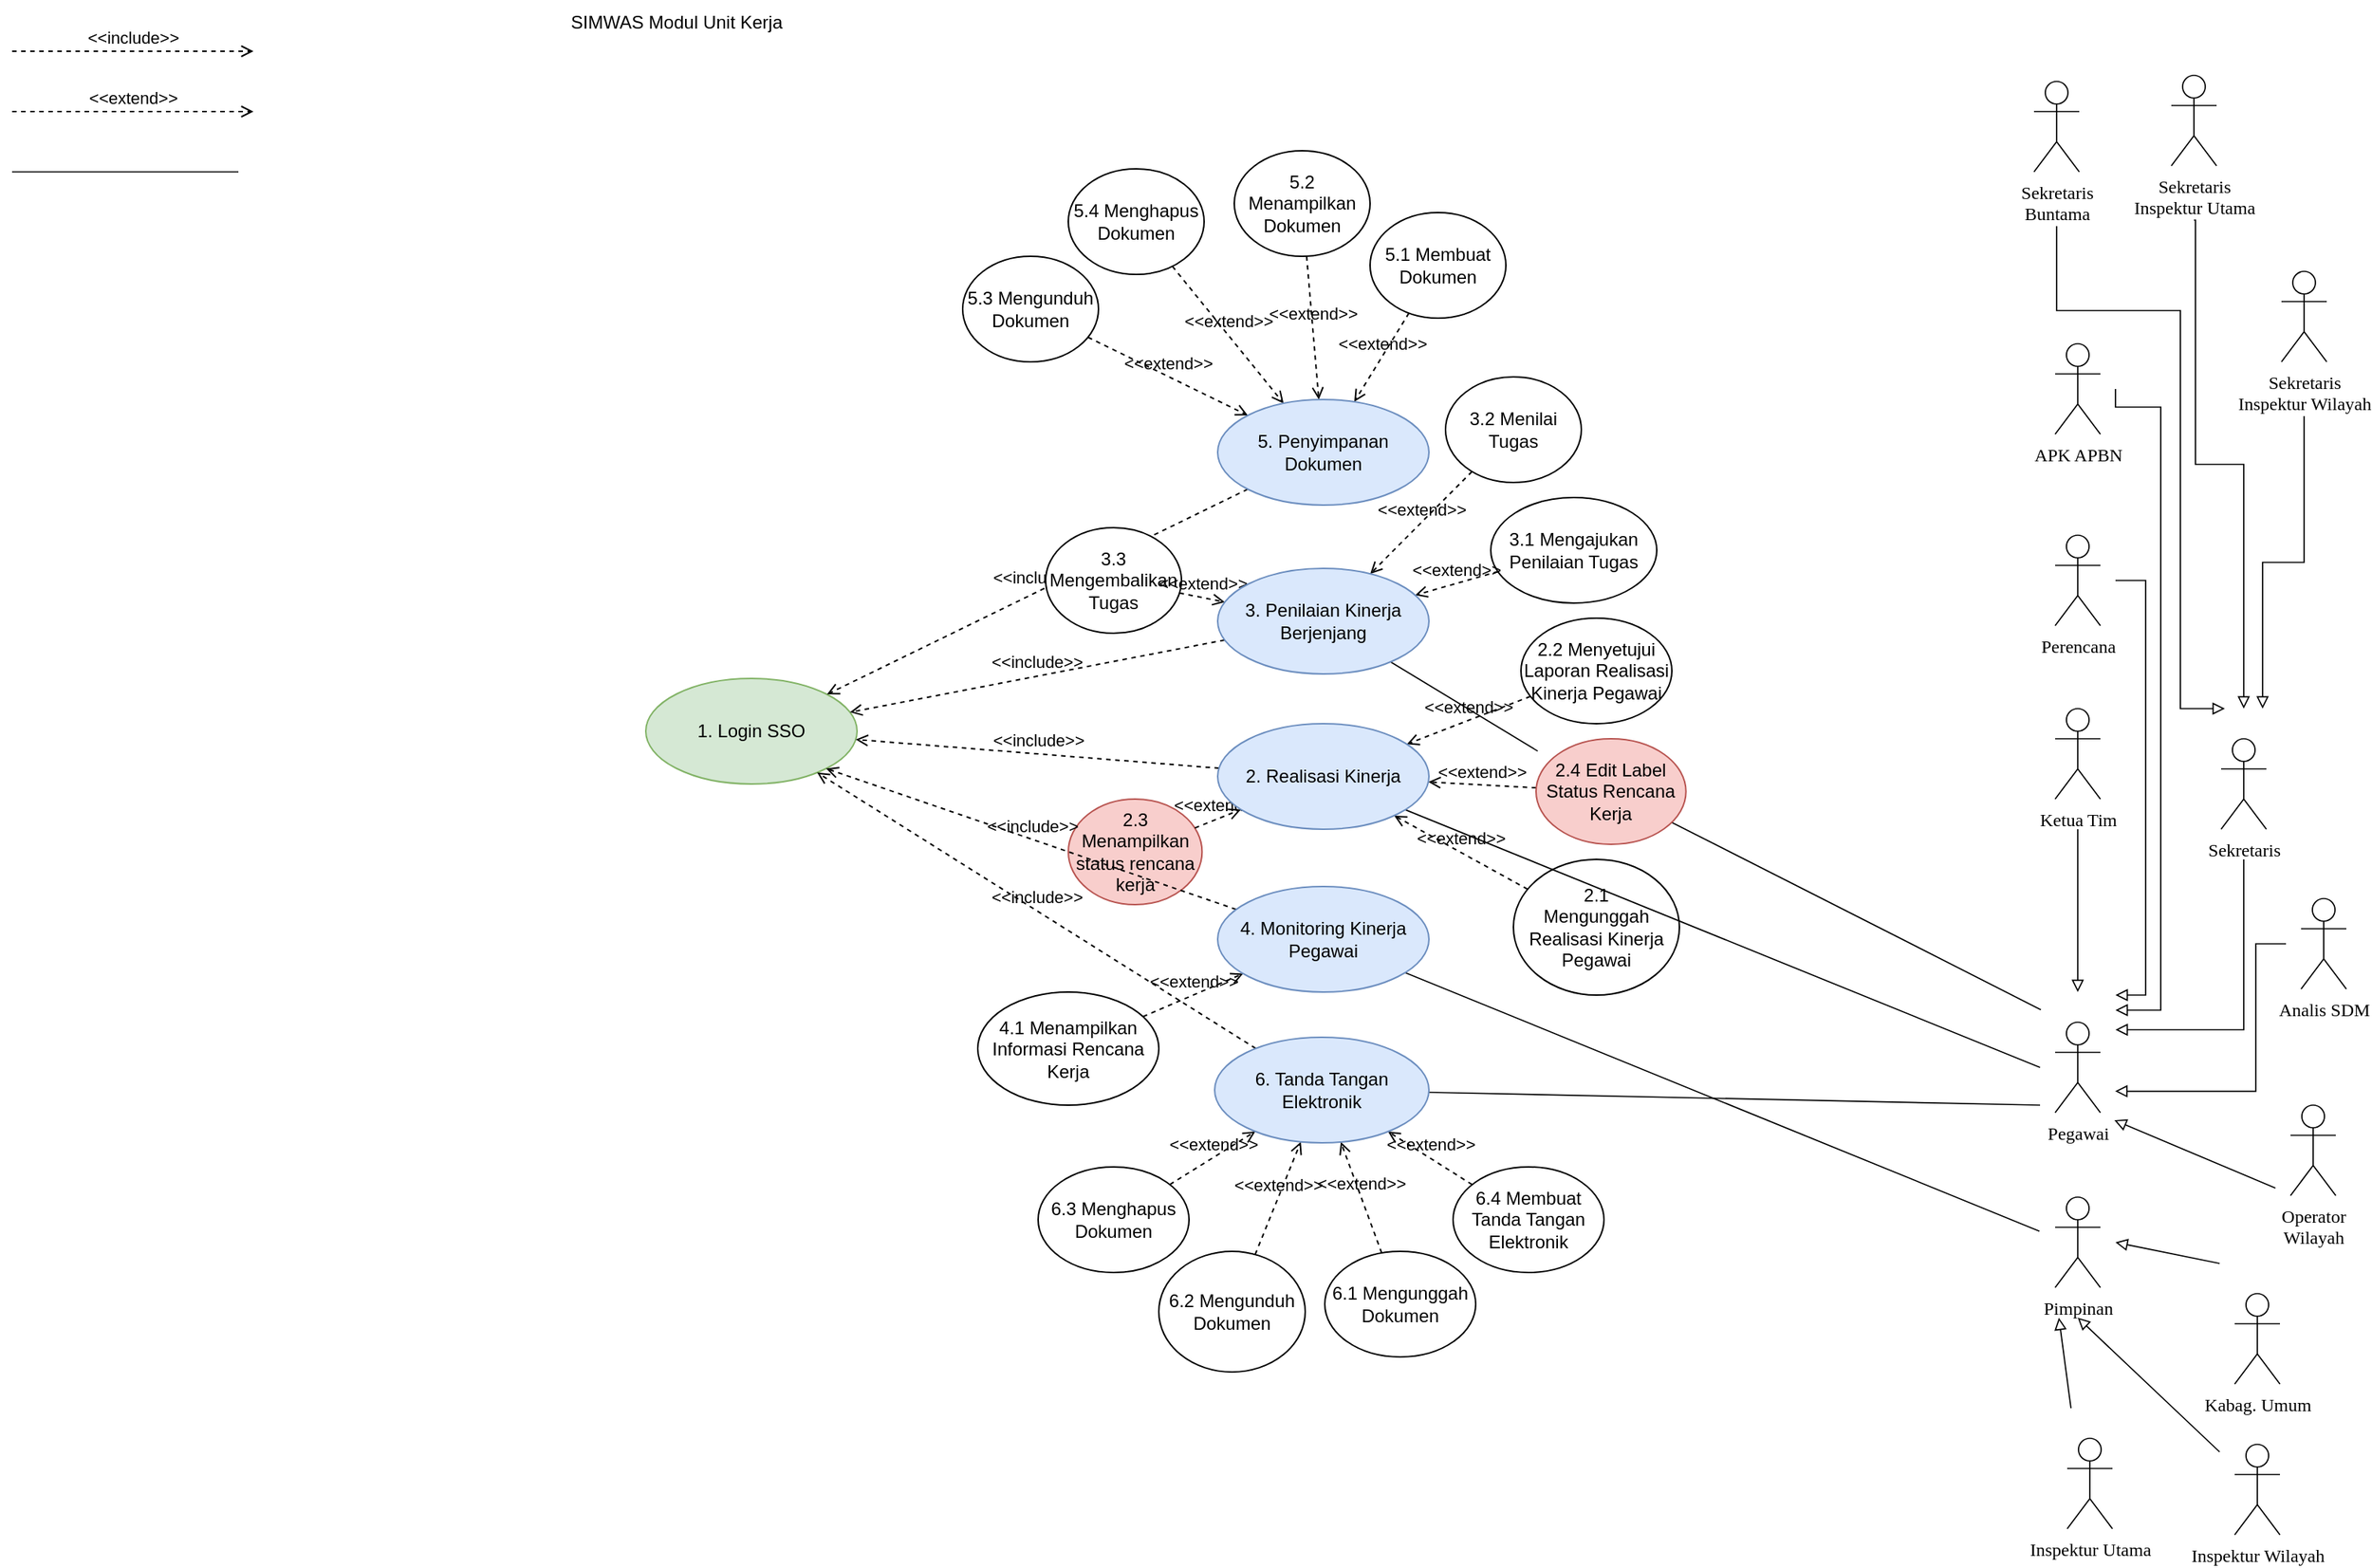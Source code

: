 <mxfile version="22.0.8" type="github" pages="3">
  <diagram name="Use Case" id="oXBvCQqOn24NfRZAZP5G">
    <mxGraphModel dx="1436" dy="729" grid="1" gridSize="10" guides="1" tooltips="1" connect="1" arrows="1" fold="1" page="1" pageScale="1" pageWidth="1654" pageHeight="1169" background="none" math="0" shadow="0">
      <root>
        <mxCell id="0" />
        <mxCell id="1" parent="0" />
        <mxCell id="snqMM3BdzA7YAhs-tEeE-10" value="1. Login SSO" style="ellipse;whiteSpace=wrap;html=1;fillColor=#d5e8d4;strokeColor=#82b366;" parent="1" vertex="1">
          <mxGeometry x="440" y="470" width="140" height="70" as="geometry" />
        </mxCell>
        <mxCell id="snqMM3BdzA7YAhs-tEeE-43" value="&amp;lt;&amp;lt;include&amp;gt;&amp;gt;" style="html=1;verticalAlign=bottom;labelBackgroundColor=none;endArrow=open;endFill=0;dashed=1;rounded=0;" parent="1" source="snqMM3BdzA7YAhs-tEeE-42" target="snqMM3BdzA7YAhs-tEeE-10" edge="1">
          <mxGeometry width="160" relative="1" as="geometry">
            <mxPoint x="520" y="294" as="sourcePoint" />
            <mxPoint x="680" y="294" as="targetPoint" />
            <Array as="points" />
          </mxGeometry>
        </mxCell>
        <mxCell id="snqMM3BdzA7YAhs-tEeE-44" value="&amp;lt;&amp;lt;include&amp;gt;&amp;gt;" style="html=1;verticalAlign=bottom;labelBackgroundColor=none;endArrow=open;endFill=0;dashed=1;rounded=0;" parent="1" edge="1">
          <mxGeometry width="160" relative="1" as="geometry">
            <mxPoint x="20" y="54" as="sourcePoint" />
            <mxPoint x="180" y="54" as="targetPoint" />
          </mxGeometry>
        </mxCell>
        <mxCell id="snqMM3BdzA7YAhs-tEeE-45" value="&amp;lt;&amp;lt;extend&amp;gt;&amp;gt;" style="html=1;verticalAlign=bottom;labelBackgroundColor=none;endArrow=open;endFill=0;dashed=1;rounded=0;" parent="1" edge="1">
          <mxGeometry width="160" relative="1" as="geometry">
            <mxPoint x="20" y="94" as="sourcePoint" />
            <mxPoint x="180" y="94" as="targetPoint" />
          </mxGeometry>
        </mxCell>
        <mxCell id="snqMM3BdzA7YAhs-tEeE-46" style="edgeStyle=none;shape=connector;rounded=0;orthogonalLoop=1;jettySize=auto;html=1;labelBackgroundColor=none;strokeColor=default;fontFamily=Poppins;fontSize=11;fontColor=default;endArrow=none;endFill=0;strokeWidth=0.85;fontSource=https%3A%2F%2Ffonts.googleapis.com%2Fcss%3Ffamily%3DPoppins;" parent="1" edge="1">
          <mxGeometry relative="1" as="geometry">
            <mxPoint x="170" y="134" as="sourcePoint" />
            <mxPoint x="20" y="134" as="targetPoint" />
          </mxGeometry>
        </mxCell>
        <mxCell id="snqMM3BdzA7YAhs-tEeE-51" value="3.2 Menilai Tugas" style="ellipse;whiteSpace=wrap;html=1;" parent="1" vertex="1">
          <mxGeometry x="970.0" y="270" width="90" height="70" as="geometry" />
        </mxCell>
        <mxCell id="snqMM3BdzA7YAhs-tEeE-52" value="3.1 Mengajukan Penilaian Tugas" style="ellipse;whiteSpace=wrap;html=1;" parent="1" vertex="1">
          <mxGeometry x="1000.0" y="350" width="110" height="70" as="geometry" />
        </mxCell>
        <mxCell id="snqMM3BdzA7YAhs-tEeE-53" value="&amp;lt;&amp;lt;extend&amp;gt;&amp;gt;" style="html=1;verticalAlign=bottom;labelBackgroundColor=none;endArrow=open;endFill=0;dashed=1;rounded=0;" parent="1" source="snqMM3BdzA7YAhs-tEeE-51" target="snqMM3BdzA7YAhs-tEeE-42" edge="1">
          <mxGeometry width="160" relative="1" as="geometry">
            <mxPoint x="1279.34" y="243" as="sourcePoint" />
            <mxPoint x="1439.34" y="243" as="targetPoint" />
          </mxGeometry>
        </mxCell>
        <mxCell id="snqMM3BdzA7YAhs-tEeE-54" value="&amp;lt;&amp;lt;extend&amp;gt;&amp;gt;" style="html=1;verticalAlign=bottom;labelBackgroundColor=none;endArrow=open;endFill=0;dashed=1;rounded=0;" parent="1" source="snqMM3BdzA7YAhs-tEeE-52" target="snqMM3BdzA7YAhs-tEeE-42" edge="1">
          <mxGeometry width="160" relative="1" as="geometry">
            <mxPoint x="979.34" y="233" as="sourcePoint" />
            <mxPoint x="1139.34" y="233" as="targetPoint" />
          </mxGeometry>
        </mxCell>
        <mxCell id="snqMM3BdzA7YAhs-tEeE-86" value="&amp;lt;&amp;lt;extend&amp;gt;&amp;gt;" style="html=1;verticalAlign=bottom;labelBackgroundColor=none;endArrow=open;endFill=0;dashed=1;rounded=0;" parent="1" source="snqMM3BdzA7YAhs-tEeE-79" target="snqMM3BdzA7YAhs-tEeE-77" edge="1">
          <mxGeometry width="160" relative="1" as="geometry">
            <mxPoint x="614" y="382" as="sourcePoint" />
            <mxPoint x="650" y="398" as="targetPoint" />
          </mxGeometry>
        </mxCell>
        <mxCell id="snqMM3BdzA7YAhs-tEeE-88" value="&amp;lt;&amp;lt;extend&amp;gt;&amp;gt;" style="html=1;verticalAlign=bottom;labelBackgroundColor=none;endArrow=open;endFill=0;dashed=1;rounded=0;" parent="1" source="snqMM3BdzA7YAhs-tEeE-82" target="snqMM3BdzA7YAhs-tEeE-77" edge="1">
          <mxGeometry width="160" relative="1" as="geometry">
            <mxPoint x="567.943" y="424.539" as="sourcePoint" />
            <mxPoint x="670" y="418" as="targetPoint" />
          </mxGeometry>
        </mxCell>
        <mxCell id="snqMM3BdzA7YAhs-tEeE-90" value="&amp;lt;&amp;lt;extend&amp;gt;&amp;gt;" style="html=1;verticalAlign=bottom;labelBackgroundColor=none;endArrow=open;endFill=0;dashed=1;rounded=0;" parent="1" source="snqMM3BdzA7YAhs-tEeE-84" target="snqMM3BdzA7YAhs-tEeE-77" edge="1">
          <mxGeometry width="160" relative="1" as="geometry">
            <mxPoint x="654" y="422" as="sourcePoint" />
            <mxPoint x="690" y="438" as="targetPoint" />
          </mxGeometry>
        </mxCell>
        <mxCell id="snqMM3BdzA7YAhs-tEeE-91" value="&amp;lt;&amp;lt;extend&amp;gt;&amp;gt;" style="html=1;verticalAlign=bottom;labelBackgroundColor=none;endArrow=open;endFill=0;dashed=1;rounded=0;" parent="1" source="snqMM3BdzA7YAhs-tEeE-83" target="snqMM3BdzA7YAhs-tEeE-77" edge="1">
          <mxGeometry width="160" relative="1" as="geometry">
            <mxPoint x="664" y="432" as="sourcePoint" />
            <mxPoint x="520" y="453" as="targetPoint" />
          </mxGeometry>
        </mxCell>
        <mxCell id="snqMM3BdzA7YAhs-tEeE-93" value="&amp;lt;&amp;lt;include&amp;gt;&amp;gt;" style="html=1;verticalAlign=bottom;labelBackgroundColor=none;endArrow=open;endFill=0;dashed=1;rounded=0;" parent="1" source="snqMM3BdzA7YAhs-tEeE-77" target="snqMM3BdzA7YAhs-tEeE-10" edge="1">
          <mxGeometry width="160" relative="1" as="geometry">
            <mxPoint x="932" y="479" as="sourcePoint" />
            <mxPoint x="816" y="460" as="targetPoint" />
          </mxGeometry>
        </mxCell>
        <mxCell id="snqMM3BdzA7YAhs-tEeE-101" value="&amp;lt;&amp;lt;extend&amp;gt;&amp;gt;" style="html=1;verticalAlign=bottom;labelBackgroundColor=none;endArrow=open;endFill=0;dashed=1;rounded=0;" parent="1" source="snqMM3BdzA7YAhs-tEeE-98" target="snqMM3BdzA7YAhs-tEeE-94" edge="1">
          <mxGeometry width="160" relative="1" as="geometry">
            <mxPoint x="1058.5" y="1109.03" as="sourcePoint" />
            <mxPoint x="1152.5" y="1133.03" as="targetPoint" />
          </mxGeometry>
        </mxCell>
        <mxCell id="snqMM3BdzA7YAhs-tEeE-102" value="&amp;lt;&amp;lt;extend&amp;gt;&amp;gt;" style="html=1;verticalAlign=bottom;labelBackgroundColor=none;endArrow=open;endFill=0;dashed=1;rounded=0;" parent="1" source="snqMM3BdzA7YAhs-tEeE-99" target="snqMM3BdzA7YAhs-tEeE-94" edge="1">
          <mxGeometry width="160" relative="1" as="geometry">
            <mxPoint x="1068.5" y="1119.03" as="sourcePoint" />
            <mxPoint x="1162.5" y="1143.03" as="targetPoint" />
          </mxGeometry>
        </mxCell>
        <mxCell id="snqMM3BdzA7YAhs-tEeE-103" value="&amp;lt;&amp;lt;extend&amp;gt;&amp;gt;" style="html=1;verticalAlign=bottom;labelBackgroundColor=none;endArrow=open;endFill=0;dashed=1;rounded=0;" parent="1" source="snqMM3BdzA7YAhs-tEeE-97" target="snqMM3BdzA7YAhs-tEeE-94" edge="1">
          <mxGeometry width="160" relative="1" as="geometry">
            <mxPoint x="1078.5" y="1129.03" as="sourcePoint" />
            <mxPoint x="1172.5" y="1153.03" as="targetPoint" />
          </mxGeometry>
        </mxCell>
        <mxCell id="snqMM3BdzA7YAhs-tEeE-104" value="&amp;lt;&amp;lt;extend&amp;gt;&amp;gt;" style="html=1;verticalAlign=bottom;labelBackgroundColor=none;endArrow=open;endFill=0;dashed=1;rounded=0;" parent="1" source="snqMM3BdzA7YAhs-tEeE-96" target="snqMM3BdzA7YAhs-tEeE-94" edge="1">
          <mxGeometry width="160" relative="1" as="geometry">
            <mxPoint x="1088.5" y="1139.03" as="sourcePoint" />
            <mxPoint x="1182.5" y="1163.03" as="targetPoint" />
          </mxGeometry>
        </mxCell>
        <mxCell id="snqMM3BdzA7YAhs-tEeE-105" value="&amp;lt;&amp;lt;include&amp;gt;&amp;gt;" style="html=1;verticalAlign=bottom;labelBackgroundColor=none;endArrow=open;endFill=0;dashed=1;rounded=0;" parent="1" source="snqMM3BdzA7YAhs-tEeE-94" target="snqMM3BdzA7YAhs-tEeE-10" edge="1">
          <mxGeometry width="160" relative="1" as="geometry">
            <mxPoint x="717" y="1080.03" as="sourcePoint" />
            <mxPoint x="909.426" y="832.996" as="targetPoint" />
          </mxGeometry>
        </mxCell>
        <mxCell id="snqMM3BdzA7YAhs-tEeE-106" value="2.3 Menampilkan status rencana kerja" style="ellipse;whiteSpace=wrap;html=1;fillColor=#f8cecc;strokeColor=#b85450;" parent="1" vertex="1">
          <mxGeometry x="720.0" y="550" width="88.66" height="70" as="geometry" />
        </mxCell>
        <mxCell id="snqMM3BdzA7YAhs-tEeE-107" value="2.1 &lt;br&gt;Mengunggah Realisasi Kinerja Pegawai" style="ellipse;whiteSpace=wrap;html=1;" parent="1" vertex="1">
          <mxGeometry x="1015.0" y="590" width="110" height="90" as="geometry" />
        </mxCell>
        <mxCell id="snqMM3BdzA7YAhs-tEeE-108" value="4.1 Menampilkan Informasi Rencana Kerja" style="ellipse;whiteSpace=wrap;html=1;" parent="1" vertex="1">
          <mxGeometry x="660" y="678" width="120" height="75" as="geometry" />
        </mxCell>
        <mxCell id="snqMM3BdzA7YAhs-tEeE-109" value="&amp;lt;&amp;lt;extend&amp;gt;&amp;gt;" style="html=1;verticalAlign=bottom;labelBackgroundColor=none;endArrow=open;endFill=0;dashed=1;rounded=0;" parent="1" source="snqMM3BdzA7YAhs-tEeE-107" target="snqMM3BdzA7YAhs-tEeE-40" edge="1">
          <mxGeometry width="160" relative="1" as="geometry">
            <mxPoint x="1180" y="581" as="sourcePoint" />
            <mxPoint x="1140" y="569" as="targetPoint" />
          </mxGeometry>
        </mxCell>
        <mxCell id="snqMM3BdzA7YAhs-tEeE-110" value="&amp;lt;&amp;lt;extend&amp;gt;&amp;gt;" style="html=1;verticalAlign=bottom;labelBackgroundColor=none;endArrow=open;endFill=0;dashed=1;rounded=0;" parent="1" source="snqMM3BdzA7YAhs-tEeE-106" target="snqMM3BdzA7YAhs-tEeE-40" edge="1">
          <mxGeometry width="160" relative="1" as="geometry">
            <mxPoint x="1188" y="750" as="sourcePoint" />
            <mxPoint x="1201" y="700" as="targetPoint" />
          </mxGeometry>
        </mxCell>
        <mxCell id="snqMM3BdzA7YAhs-tEeE-111" value="&amp;lt;&amp;lt;extend&amp;gt;&amp;gt;" style="html=1;verticalAlign=bottom;labelBackgroundColor=none;endArrow=open;endFill=0;dashed=1;rounded=0;" parent="1" source="snqMM3BdzA7YAhs-tEeE-108" target="snqMM3BdzA7YAhs-tEeE-41" edge="1">
          <mxGeometry width="160" relative="1" as="geometry">
            <mxPoint x="808" y="1010.5" as="sourcePoint" />
            <mxPoint x="821" y="960.5" as="targetPoint" />
          </mxGeometry>
        </mxCell>
        <mxCell id="snqMM3BdzA7YAhs-tEeE-112" style="edgeStyle=orthogonalEdgeStyle;shape=connector;rounded=0;orthogonalLoop=1;jettySize=auto;html=1;exitX=1;exitY=0.5;exitDx=0;exitDy=0;entryX=1;entryY=0.12;entryDx=0;entryDy=0;labelBackgroundColor=none;strokeColor=default;fontFamily=Poppins;fontSize=11;fontColor=default;endArrow=block;endFill=0;entryPerimeter=0;strokeWidth=0.85;fontSource=https%3A%2F%2Ffonts.googleapis.com%2Fcss%3Ffamily%3DPoppins;" parent="1" source="snqMM3BdzA7YAhs-tEeE-113" target="snqMM3BdzA7YAhs-tEeE-132" edge="1">
          <mxGeometry relative="1" as="geometry">
            <Array as="points">
              <mxPoint x="1444" y="290" />
              <mxPoint x="1444" y="690" />
            </Array>
          </mxGeometry>
        </mxCell>
        <mxCell id="snqMM3BdzA7YAhs-tEeE-113" value="" style="swimlane;startSize=0;strokeColor=none;strokeWidth=0.85;fontFamily=Poppins;fontSource=https%3A%2F%2Ffonts.googleapis.com%2Fcss%3Ffamily%3DPoppins;" parent="1" vertex="1">
          <mxGeometry x="1364" y="228" width="50" height="100" as="geometry">
            <mxRectangle x="1470" y="450" width="50" height="40" as="alternateBounds" />
          </mxGeometry>
        </mxCell>
        <mxCell id="snqMM3BdzA7YAhs-tEeE-114" value="APK APBN" style="shape=umlActor;verticalLabelPosition=bottom;verticalAlign=top;html=1;outlineConnect=0;labelBackgroundColor=none;strokeWidth=0.85;fontFamily=Poppins;fontSource=https%3A%2F%2Ffonts.googleapis.com%2Fcss%3Ffamily%3DPoppins;" parent="snqMM3BdzA7YAhs-tEeE-113" vertex="1">
          <mxGeometry x="10" y="20" width="30" height="60" as="geometry" />
        </mxCell>
        <mxCell id="snqMM3BdzA7YAhs-tEeE-115" style="edgeStyle=orthogonalEdgeStyle;shape=connector;rounded=0;orthogonalLoop=1;jettySize=auto;html=1;exitX=1;exitY=0.5;exitDx=0;exitDy=0;entryX=1;entryY=0.02;entryDx=0;entryDy=0;labelBackgroundColor=none;strokeColor=default;fontFamily=Poppins;fontSize=11;fontColor=default;endArrow=block;endFill=0;entryPerimeter=0;strokeWidth=0.85;fontSource=https%3A%2F%2Ffonts.googleapis.com%2Fcss%3Ffamily%3DPoppins;" parent="1" source="snqMM3BdzA7YAhs-tEeE-116" target="snqMM3BdzA7YAhs-tEeE-132" edge="1">
          <mxGeometry relative="1" as="geometry">
            <Array as="points">
              <mxPoint x="1434" y="405" />
              <mxPoint x="1434" y="680" />
            </Array>
          </mxGeometry>
        </mxCell>
        <mxCell id="snqMM3BdzA7YAhs-tEeE-116" value="" style="swimlane;startSize=0;strokeColor=none;strokeWidth=0.85;fontFamily=Poppins;fontSource=https%3A%2F%2Ffonts.googleapis.com%2Fcss%3Ffamily%3DPoppins;" parent="1" vertex="1">
          <mxGeometry x="1364" y="355" width="50" height="100" as="geometry">
            <mxRectangle x="1470" y="450" width="50" height="40" as="alternateBounds" />
          </mxGeometry>
        </mxCell>
        <mxCell id="snqMM3BdzA7YAhs-tEeE-117" value="Perencana" style="shape=umlActor;verticalLabelPosition=bottom;verticalAlign=top;html=1;outlineConnect=0;labelBackgroundColor=none;strokeWidth=0.85;fontFamily=Poppins;fontSource=https%3A%2F%2Ffonts.googleapis.com%2Fcss%3Ffamily%3DPoppins;" parent="snqMM3BdzA7YAhs-tEeE-116" vertex="1">
          <mxGeometry x="10" y="20" width="30" height="60" as="geometry" />
        </mxCell>
        <mxCell id="snqMM3BdzA7YAhs-tEeE-118" style="edgeStyle=orthogonalEdgeStyle;shape=connector;rounded=0;orthogonalLoop=1;jettySize=auto;html=1;exitX=0.5;exitY=1;exitDx=0;exitDy=0;entryX=0.5;entryY=0;entryDx=0;entryDy=0;labelBackgroundColor=none;strokeColor=default;fontFamily=Poppins;fontSize=11;fontColor=default;endArrow=block;endFill=0;strokeWidth=0.85;fontSource=https%3A%2F%2Ffonts.googleapis.com%2Fcss%3Ffamily%3DPoppins;" parent="1" source="snqMM3BdzA7YAhs-tEeE-119" target="snqMM3BdzA7YAhs-tEeE-132" edge="1">
          <mxGeometry relative="1" as="geometry">
            <Array as="points">
              <mxPoint x="1389" y="640" />
              <mxPoint x="1389" y="640" />
            </Array>
          </mxGeometry>
        </mxCell>
        <mxCell id="snqMM3BdzA7YAhs-tEeE-119" value="" style="swimlane;startSize=0;strokeColor=none;strokeWidth=0.85;fontFamily=Poppins;fontSource=https%3A%2F%2Ffonts.googleapis.com%2Fcss%3Ffamily%3DPoppins;" parent="1" vertex="1">
          <mxGeometry x="1364" y="470" width="50" height="100" as="geometry">
            <mxRectangle x="1470" y="450" width="50" height="40" as="alternateBounds" />
          </mxGeometry>
        </mxCell>
        <mxCell id="snqMM3BdzA7YAhs-tEeE-120" value="Ketua Tim" style="shape=umlActor;verticalLabelPosition=bottom;verticalAlign=top;html=1;outlineConnect=0;labelBackgroundColor=none;strokeWidth=0.85;fontFamily=Poppins;fontSource=https%3A%2F%2Ffonts.googleapis.com%2Fcss%3Ffamily%3DPoppins;" parent="snqMM3BdzA7YAhs-tEeE-119" vertex="1">
          <mxGeometry x="10" y="20" width="30" height="60" as="geometry" />
        </mxCell>
        <mxCell id="snqMM3BdzA7YAhs-tEeE-121" style="edgeStyle=none;shape=connector;rounded=0;orthogonalLoop=1;jettySize=auto;html=1;exitX=0;exitY=0;exitDx=0;exitDy=0;entryX=1;entryY=0.5;entryDx=0;entryDy=0;labelBackgroundColor=none;strokeColor=default;fontFamily=Poppins;fontSize=11;fontColor=default;endArrow=block;endFill=0;strokeWidth=0.85;fontSource=https%3A%2F%2Ffonts.googleapis.com%2Fcss%3Ffamily%3DPoppins;" parent="1" source="snqMM3BdzA7YAhs-tEeE-122" target="snqMM3BdzA7YAhs-tEeE-130" edge="1">
          <mxGeometry relative="1" as="geometry" />
        </mxCell>
        <mxCell id="snqMM3BdzA7YAhs-tEeE-122" value="" style="swimlane;startSize=0;strokeColor=none;strokeWidth=0.85;fontFamily=Poppins;fontSource=https%3A%2F%2Ffonts.googleapis.com%2Fcss%3Ffamily%3DPoppins;" parent="1" vertex="1">
          <mxGeometry x="1483" y="858" width="50" height="100" as="geometry">
            <mxRectangle x="1470" y="450" width="50" height="40" as="alternateBounds" />
          </mxGeometry>
        </mxCell>
        <mxCell id="snqMM3BdzA7YAhs-tEeE-123" value="Kabag. Umum" style="shape=umlActor;verticalLabelPosition=bottom;verticalAlign=top;html=1;outlineConnect=0;labelBackgroundColor=none;strokeWidth=0.85;fontFamily=Poppins;fontSource=https%3A%2F%2Ffonts.googleapis.com%2Fcss%3Ffamily%3DPoppins;" parent="snqMM3BdzA7YAhs-tEeE-122" vertex="1">
          <mxGeometry x="10" y="20" width="30" height="60" as="geometry" />
        </mxCell>
        <mxCell id="snqMM3BdzA7YAhs-tEeE-124" style="edgeStyle=none;shape=connector;rounded=0;orthogonalLoop=1;jettySize=auto;html=1;exitX=0.25;exitY=0;exitDx=0;exitDy=0;entryX=0.25;entryY=1;entryDx=0;entryDy=0;labelBackgroundColor=none;strokeColor=default;fontFamily=Poppins;fontSize=11;fontColor=default;endArrow=block;endFill=0;strokeWidth=0.85;fontSource=https%3A%2F%2Ffonts.googleapis.com%2Fcss%3Ffamily%3DPoppins;" parent="1" source="snqMM3BdzA7YAhs-tEeE-125" target="snqMM3BdzA7YAhs-tEeE-130" edge="1">
          <mxGeometry relative="1" as="geometry" />
        </mxCell>
        <mxCell id="snqMM3BdzA7YAhs-tEeE-125" value="" style="swimlane;startSize=0;strokeColor=none;strokeWidth=0.85;fontFamily=Poppins;fontSource=https%3A%2F%2Ffonts.googleapis.com%2Fcss%3Ffamily%3DPoppins;" parent="1" vertex="1">
          <mxGeometry x="1372" y="954" width="50" height="100" as="geometry">
            <mxRectangle x="685" y="3348" width="50" height="40" as="alternateBounds" />
          </mxGeometry>
        </mxCell>
        <mxCell id="snqMM3BdzA7YAhs-tEeE-126" value="Inspektur Utama" style="shape=umlActor;verticalLabelPosition=bottom;verticalAlign=top;html=1;outlineConnect=0;labelBackgroundColor=none;strokeWidth=0.85;fontFamily=Poppins;fontSource=https%3A%2F%2Ffonts.googleapis.com%2Fcss%3Ffamily%3DPoppins;" parent="snqMM3BdzA7YAhs-tEeE-125" vertex="1">
          <mxGeometry x="10" y="20" width="30" height="60" as="geometry" />
        </mxCell>
        <mxCell id="snqMM3BdzA7YAhs-tEeE-127" style="edgeStyle=none;shape=connector;rounded=0;orthogonalLoop=1;jettySize=auto;html=1;exitX=0;exitY=0.25;exitDx=0;exitDy=0;entryX=0.5;entryY=1;entryDx=0;entryDy=0;labelBackgroundColor=none;strokeColor=default;fontFamily=Poppins;fontSize=11;fontColor=default;endArrow=block;endFill=0;strokeWidth=0.85;fontSource=https%3A%2F%2Ffonts.googleapis.com%2Fcss%3Ffamily%3DPoppins;" parent="1" source="snqMM3BdzA7YAhs-tEeE-128" target="snqMM3BdzA7YAhs-tEeE-130" edge="1">
          <mxGeometry relative="1" as="geometry" />
        </mxCell>
        <mxCell id="snqMM3BdzA7YAhs-tEeE-128" value="" style="swimlane;startSize=0;strokeColor=none;strokeWidth=0.85;fontFamily=Poppins;fontSource=https%3A%2F%2Ffonts.googleapis.com%2Fcss%3Ffamily%3DPoppins;" parent="1" vertex="1">
          <mxGeometry x="1483" y="958" width="50" height="100" as="geometry">
            <mxRectangle x="1470" y="450" width="50" height="40" as="alternateBounds" />
          </mxGeometry>
        </mxCell>
        <mxCell id="snqMM3BdzA7YAhs-tEeE-129" value="Inspektur Wilayah" style="shape=umlActor;verticalLabelPosition=bottom;verticalAlign=top;html=1;outlineConnect=0;labelBackgroundColor=none;strokeWidth=0.85;fontFamily=Poppins;fontSource=https%3A%2F%2Ffonts.googleapis.com%2Fcss%3Ffamily%3DPoppins;" parent="snqMM3BdzA7YAhs-tEeE-128" vertex="1">
          <mxGeometry x="10" y="20" width="30" height="60" as="geometry" />
        </mxCell>
        <mxCell id="snqMM3BdzA7YAhs-tEeE-130" value="" style="swimlane;startSize=0;strokeColor=none;strokeWidth=0.85;fontFamily=Poppins;fontSource=https%3A%2F%2Ffonts.googleapis.com%2Fcss%3Ffamily%3DPoppins;" parent="1" vertex="1">
          <mxGeometry x="1364" y="794" width="50" height="100" as="geometry">
            <mxRectangle x="1470" y="450" width="50" height="40" as="alternateBounds" />
          </mxGeometry>
        </mxCell>
        <mxCell id="snqMM3BdzA7YAhs-tEeE-131" value="Pimpinan" style="shape=umlActor;verticalLabelPosition=bottom;verticalAlign=top;html=1;outlineConnect=0;labelBackgroundColor=none;strokeWidth=0.85;fontFamily=Poppins;fontSource=https%3A%2F%2Ffonts.googleapis.com%2Fcss%3Ffamily%3DPoppins;" parent="snqMM3BdzA7YAhs-tEeE-130" vertex="1">
          <mxGeometry x="10" y="20" width="30" height="60" as="geometry" />
        </mxCell>
        <mxCell id="snqMM3BdzA7YAhs-tEeE-132" value="" style="swimlane;startSize=0;strokeColor=none;strokeWidth=0.85;fontFamily=Poppins;fontSource=https%3A%2F%2Ffonts.googleapis.com%2Fcss%3Ffamily%3DPoppins;" parent="1" vertex="1">
          <mxGeometry x="1364" y="678" width="50" height="100" as="geometry">
            <mxRectangle x="1470" y="450" width="50" height="40" as="alternateBounds" />
          </mxGeometry>
        </mxCell>
        <mxCell id="snqMM3BdzA7YAhs-tEeE-133" value="Pegawai" style="shape=umlActor;verticalLabelPosition=bottom;verticalAlign=top;html=1;outlineConnect=0;labelBackgroundColor=none;strokeWidth=0.85;fontFamily=Poppins;fontSource=https%3A%2F%2Ffonts.googleapis.com%2Fcss%3Ffamily%3DPoppins;" parent="snqMM3BdzA7YAhs-tEeE-132" vertex="1">
          <mxGeometry x="10" y="20" width="30" height="60" as="geometry" />
        </mxCell>
        <mxCell id="snqMM3BdzA7YAhs-tEeE-134" style="shape=connector;rounded=0;orthogonalLoop=1;jettySize=auto;html=1;exitX=0.5;exitY=1;exitDx=0;exitDy=0;entryX=0.25;entryY=0;entryDx=0;entryDy=0;labelBackgroundColor=none;strokeColor=default;fontFamily=Poppins;fontSize=11;fontColor=default;endArrow=block;endFill=0;strokeWidth=0.85;fontSource=https%3A%2F%2Ffonts.googleapis.com%2Fcss%3Ffamily%3DPoppins;edgeStyle=orthogonalEdgeStyle;" parent="1" source="snqMM3BdzA7YAhs-tEeE-135" target="snqMM3BdzA7YAhs-tEeE-150" edge="1">
          <mxGeometry relative="1" as="geometry">
            <Array as="points">
              <mxPoint x="1375" y="226" />
              <mxPoint x="1457" y="226" />
              <mxPoint x="1457" y="490" />
            </Array>
          </mxGeometry>
        </mxCell>
        <mxCell id="snqMM3BdzA7YAhs-tEeE-135" value="" style="swimlane;startSize=0;strokeColor=none;strokeWidth=0.85;fontFamily=Poppins;fontSource=https%3A%2F%2Ffonts.googleapis.com%2Fcss%3Ffamily%3DPoppins;" parent="1" vertex="1">
          <mxGeometry x="1350" y="54" width="50" height="116" as="geometry">
            <mxRectangle x="1470" y="450" width="50" height="40" as="alternateBounds" />
          </mxGeometry>
        </mxCell>
        <mxCell id="snqMM3BdzA7YAhs-tEeE-136" value="Sekretaris&lt;br&gt;Buntama" style="shape=umlActor;verticalLabelPosition=bottom;verticalAlign=top;html=1;outlineConnect=0;labelBackgroundColor=none;strokeColor=#000000;strokeWidth=0.85;fontFamily=Poppins;fontSource=https%3A%2F%2Ffonts.googleapis.com%2Fcss%3Ffamily%3DPoppins;" parent="snqMM3BdzA7YAhs-tEeE-135" vertex="1">
          <mxGeometry x="10" y="20" width="30" height="60" as="geometry" />
        </mxCell>
        <mxCell id="snqMM3BdzA7YAhs-tEeE-137" style="shape=connector;rounded=0;orthogonalLoop=1;jettySize=auto;html=1;entryX=0.5;entryY=0;entryDx=0;entryDy=0;labelBackgroundColor=none;strokeColor=default;fontFamily=Poppins;fontSize=11;fontColor=default;endArrow=block;endFill=0;strokeWidth=0.85;fontSource=https%3A%2F%2Ffonts.googleapis.com%2Fcss%3Ffamily%3DPoppins;exitX=0.5;exitY=1;exitDx=0;exitDy=0;edgeStyle=orthogonalEdgeStyle;" parent="1" source="snqMM3BdzA7YAhs-tEeE-138" target="snqMM3BdzA7YAhs-tEeE-150" edge="1">
          <mxGeometry relative="1" as="geometry">
            <mxPoint x="1467" y="206" as="sourcePoint" />
            <Array as="points">
              <mxPoint x="1467" y="166" />
              <mxPoint x="1467" y="328" />
              <mxPoint x="1499" y="328" />
            </Array>
          </mxGeometry>
        </mxCell>
        <mxCell id="snqMM3BdzA7YAhs-tEeE-138" value="" style="swimlane;startSize=0;strokeColor=none;strokeWidth=0.85;fontFamily=Poppins;fontSource=https%3A%2F%2Ffonts.googleapis.com%2Fcss%3Ffamily%3DPoppins;" parent="1" vertex="1">
          <mxGeometry x="1441" y="50" width="50" height="116" as="geometry">
            <mxRectangle x="1470" y="450" width="50" height="40" as="alternateBounds" />
          </mxGeometry>
        </mxCell>
        <mxCell id="snqMM3BdzA7YAhs-tEeE-139" value="Sekretaris &lt;br&gt;Inspektur Utama" style="shape=umlActor;verticalLabelPosition=bottom;verticalAlign=top;html=1;outlineConnect=0;labelBackgroundColor=none;strokeWidth=0.85;fontFamily=Poppins;fontSource=https%3A%2F%2Ffonts.googleapis.com%2Fcss%3Ffamily%3DPoppins;" parent="snqMM3BdzA7YAhs-tEeE-138" vertex="1">
          <mxGeometry x="10" y="20" width="30" height="60" as="geometry" />
        </mxCell>
        <mxCell id="snqMM3BdzA7YAhs-tEeE-140" style="shape=connector;rounded=0;orthogonalLoop=1;jettySize=auto;html=1;entryX=0.75;entryY=0;entryDx=0;entryDy=0;labelBackgroundColor=none;strokeColor=default;fontFamily=Poppins;fontSize=11;fontColor=default;endArrow=block;endFill=0;strokeWidth=0.85;fontSource=https%3A%2F%2Ffonts.googleapis.com%2Fcss%3Ffamily%3DPoppins;exitX=0.5;exitY=1;exitDx=0;exitDy=0;edgeStyle=orthogonalEdgeStyle;" parent="1" source="snqMM3BdzA7YAhs-tEeE-141" target="snqMM3BdzA7YAhs-tEeE-150" edge="1">
          <mxGeometry relative="1" as="geometry">
            <mxPoint x="1547" y="326" as="sourcePoint" />
          </mxGeometry>
        </mxCell>
        <mxCell id="snqMM3BdzA7YAhs-tEeE-141" value="" style="swimlane;startSize=0;strokeColor=none;strokeWidth=0.85;fontFamily=Poppins;fontSource=https%3A%2F%2Ffonts.googleapis.com%2Fcss%3Ffamily%3DPoppins;" parent="1" vertex="1">
          <mxGeometry x="1514" y="180" width="50" height="116" as="geometry">
            <mxRectangle x="1470" y="450" width="50" height="40" as="alternateBounds" />
          </mxGeometry>
        </mxCell>
        <mxCell id="snqMM3BdzA7YAhs-tEeE-142" value="Sekretaris &lt;br&gt;Inspektur Wilayah" style="shape=umlActor;verticalLabelPosition=bottom;verticalAlign=top;html=1;outlineConnect=0;labelBackgroundColor=none;strokeWidth=0.85;fontFamily=Poppins;fontSource=https%3A%2F%2Ffonts.googleapis.com%2Fcss%3Ffamily%3DPoppins;" parent="snqMM3BdzA7YAhs-tEeE-141" vertex="1">
          <mxGeometry x="10" y="20" width="30" height="60" as="geometry" />
        </mxCell>
        <mxCell id="snqMM3BdzA7YAhs-tEeE-143" style="shape=connector;rounded=0;orthogonalLoop=1;jettySize=auto;html=1;exitX=0;exitY=0.5;exitDx=0;exitDy=0;entryX=0.996;entryY=0.658;entryDx=0;entryDy=0;entryPerimeter=0;labelBackgroundColor=none;strokeColor=default;fontFamily=Poppins;fontSize=11;fontColor=default;endArrow=block;endFill=0;strokeWidth=0.85;fontSource=https%3A%2F%2Ffonts.googleapis.com%2Fcss%3Ffamily%3DPoppins;edgeStyle=orthogonalEdgeStyle;" parent="1" source="snqMM3BdzA7YAhs-tEeE-144" target="snqMM3BdzA7YAhs-tEeE-132" edge="1">
          <mxGeometry relative="1" as="geometry">
            <Array as="points">
              <mxPoint x="1507" y="646" />
              <mxPoint x="1507" y="744" />
            </Array>
          </mxGeometry>
        </mxCell>
        <mxCell id="snqMM3BdzA7YAhs-tEeE-144" value="" style="swimlane;startSize=0;strokeColor=none;strokeWidth=0.85;fontFamily=Poppins;fontSource=https%3A%2F%2Ffonts.googleapis.com%2Fcss%3Ffamily%3DPoppins;" parent="1" vertex="1">
          <mxGeometry x="1527" y="596" width="50" height="100" as="geometry">
            <mxRectangle x="1470" y="450" width="50" height="40" as="alternateBounds" />
          </mxGeometry>
        </mxCell>
        <mxCell id="snqMM3BdzA7YAhs-tEeE-145" value="Analis SDM" style="shape=umlActor;verticalLabelPosition=bottom;verticalAlign=top;html=1;outlineConnect=0;labelBackgroundColor=none;strokeWidth=0.85;fontFamily=Poppins;fontSource=https%3A%2F%2Ffonts.googleapis.com%2Fcss%3Ffamily%3DPoppins;" parent="snqMM3BdzA7YAhs-tEeE-144" vertex="1">
          <mxGeometry x="10" y="20" width="30" height="60" as="geometry" />
        </mxCell>
        <mxCell id="snqMM3BdzA7YAhs-tEeE-146" style="shape=connector;rounded=0;orthogonalLoop=1;jettySize=auto;html=1;exitX=0;exitY=0.75;exitDx=0;exitDy=0;entryX=0.985;entryY=0.85;entryDx=0;entryDy=0;entryPerimeter=0;labelBackgroundColor=none;strokeColor=default;fontFamily=Poppins;fontSize=11;fontColor=default;endArrow=block;endFill=0;strokeWidth=0.85;fontSource=https%3A%2F%2Ffonts.googleapis.com%2Fcss%3Ffamily%3DPoppins;" parent="1" source="snqMM3BdzA7YAhs-tEeE-147" target="snqMM3BdzA7YAhs-tEeE-132" edge="1">
          <mxGeometry relative="1" as="geometry" />
        </mxCell>
        <mxCell id="snqMM3BdzA7YAhs-tEeE-147" value="" style="swimlane;startSize=0;strokeColor=none;strokeWidth=0.85;fontFamily=Poppins;fontSource=https%3A%2F%2Ffonts.googleapis.com%2Fcss%3Ffamily%3DPoppins;" parent="1" vertex="1">
          <mxGeometry x="1520" y="733" width="50" height="100" as="geometry">
            <mxRectangle x="1470" y="450" width="50" height="40" as="alternateBounds" />
          </mxGeometry>
        </mxCell>
        <mxCell id="snqMM3BdzA7YAhs-tEeE-148" value="Operator &lt;br&gt;Wilayah" style="shape=umlActor;verticalLabelPosition=bottom;verticalAlign=top;html=1;outlineConnect=0;labelBackgroundColor=none;fontFamily=Poppins;fontSource=https%3A%2F%2Ffonts.googleapis.com%2Fcss%3Ffamily%3DPoppins;strokeWidth=0.85;" parent="snqMM3BdzA7YAhs-tEeE-147" vertex="1">
          <mxGeometry x="10" y="20" width="30" height="60" as="geometry" />
        </mxCell>
        <mxCell id="snqMM3BdzA7YAhs-tEeE-149" style="edgeStyle=orthogonalEdgeStyle;rounded=0;orthogonalLoop=1;jettySize=auto;html=1;exitX=0.5;exitY=1;exitDx=0;exitDy=0;entryX=1;entryY=0.25;entryDx=0;entryDy=0;labelBackgroundColor=none;endArrow=block;fontFamily=Poppins;endFill=0;strokeWidth=0.85;fontSource=https%3A%2F%2Ffonts.googleapis.com%2Fcss%3Ffamily%3DPoppins;" parent="1" source="snqMM3BdzA7YAhs-tEeE-150" target="snqMM3BdzA7YAhs-tEeE-132" edge="1">
          <mxGeometry relative="1" as="geometry" />
        </mxCell>
        <mxCell id="snqMM3BdzA7YAhs-tEeE-150" value="" style="swimlane;startSize=0;strokeColor=none;strokeWidth=0.85;fontFamily=Poppins;fontSource=https%3A%2F%2Ffonts.googleapis.com%2Fcss%3Ffamily%3DPoppins;" parent="1" vertex="1">
          <mxGeometry x="1474" y="490" width="50" height="100" as="geometry">
            <mxRectangle x="1470" y="450" width="50" height="40" as="alternateBounds" />
          </mxGeometry>
        </mxCell>
        <mxCell id="snqMM3BdzA7YAhs-tEeE-151" value="Sekretaris" style="shape=umlActor;verticalLabelPosition=bottom;verticalAlign=top;html=1;outlineConnect=0;labelBackgroundColor=none;strokeColor=#000000;strokeWidth=0.85;fontFamily=Poppins;fontSource=https%3A%2F%2Ffonts.googleapis.com%2Fcss%3Ffamily%3DPoppins;" parent="snqMM3BdzA7YAhs-tEeE-150" vertex="1">
          <mxGeometry x="10" y="20" width="30" height="60" as="geometry" />
        </mxCell>
        <mxCell id="snqMM3BdzA7YAhs-tEeE-161" style="edgeStyle=none;shape=connector;rounded=0;orthogonalLoop=1;jettySize=auto;html=1;labelBackgroundColor=none;strokeColor=default;fontFamily=Poppins;fontSize=11;fontColor=default;endArrow=none;endFill=0;strokeWidth=0.85;fontSource=https%3A%2F%2Ffonts.googleapis.com%2Fcss%3Ffamily%3DPoppins;exitX=0.011;exitY=0.117;exitDx=0;exitDy=0;exitPerimeter=0;" parent="1" source="vms18pQq57iyTBjbZhR--6" target="snqMM3BdzA7YAhs-tEeE-42" edge="1">
          <mxGeometry relative="1" as="geometry">
            <mxPoint x="1374" y="723" as="sourcePoint" />
            <mxPoint x="1222" y="633" as="targetPoint" />
            <Array as="points" />
          </mxGeometry>
        </mxCell>
        <mxCell id="snqMM3BdzA7YAhs-tEeE-163" style="edgeStyle=none;shape=connector;rounded=0;orthogonalLoop=1;jettySize=auto;html=1;labelBackgroundColor=none;strokeColor=default;fontFamily=Poppins;fontSize=11;fontColor=default;endArrow=none;endFill=0;strokeWidth=0.85;fontSource=https%3A%2F%2Ffonts.googleapis.com%2Fcss%3Ffamily%3DPoppins;exitX=0;exitY=0.75;exitDx=0;exitDy=0;" parent="1" source="snqMM3BdzA7YAhs-tEeE-132" target="snqMM3BdzA7YAhs-tEeE-94" edge="1">
          <mxGeometry relative="1" as="geometry">
            <mxPoint x="1040" y="900" as="sourcePoint" />
            <mxPoint x="888" y="810" as="targetPoint" />
          </mxGeometry>
        </mxCell>
        <mxCell id="snqMM3BdzA7YAhs-tEeE-164" style="edgeStyle=none;shape=connector;rounded=0;orthogonalLoop=1;jettySize=auto;html=1;labelBackgroundColor=none;strokeColor=default;fontFamily=Poppins;fontSize=11;fontColor=default;endArrow=none;endFill=0;strokeWidth=0.85;fontSource=https%3A%2F%2Ffonts.googleapis.com%2Fcss%3Ffamily%3DPoppins;exitX=0;exitY=0.5;exitDx=0;exitDy=0;" parent="1" source="snqMM3BdzA7YAhs-tEeE-132" target="snqMM3BdzA7YAhs-tEeE-40" edge="1">
          <mxGeometry relative="1" as="geometry">
            <mxPoint x="1374" y="763" as="sourcePoint" />
            <mxPoint x="760" y="741" as="targetPoint" />
          </mxGeometry>
        </mxCell>
        <mxCell id="snqMM3BdzA7YAhs-tEeE-165" style="edgeStyle=none;shape=connector;rounded=0;orthogonalLoop=1;jettySize=auto;html=1;labelBackgroundColor=none;strokeColor=default;fontFamily=Poppins;fontSize=11;fontColor=default;endArrow=none;endFill=0;strokeWidth=0.85;fontSource=https%3A%2F%2Ffonts.googleapis.com%2Fcss%3Ffamily%3DPoppins;exitX=-0.008;exitY=0.426;exitDx=0;exitDy=0;exitPerimeter=0;" parent="1" source="snqMM3BdzA7YAhs-tEeE-130" target="snqMM3BdzA7YAhs-tEeE-41" edge="1">
          <mxGeometry relative="1" as="geometry">
            <mxPoint x="1384" y="773" as="sourcePoint" />
            <mxPoint x="770" y="751" as="targetPoint" />
          </mxGeometry>
        </mxCell>
        <mxCell id="snqMM3BdzA7YAhs-tEeE-170" value="&amp;lt;&amp;lt;include&amp;gt;&amp;gt;" style="html=1;verticalAlign=bottom;labelBackgroundColor=none;endArrow=open;endFill=0;dashed=1;rounded=0;" parent="1" source="snqMM3BdzA7YAhs-tEeE-40" target="snqMM3BdzA7YAhs-tEeE-10" edge="1">
          <mxGeometry width="160" relative="1" as="geometry">
            <mxPoint x="987" y="812" as="sourcePoint" />
            <mxPoint x="833" y="529" as="targetPoint" />
          </mxGeometry>
        </mxCell>
        <mxCell id="snqMM3BdzA7YAhs-tEeE-171" value="&amp;lt;&amp;lt;include&amp;gt;&amp;gt;" style="html=1;verticalAlign=bottom;labelBackgroundColor=none;endArrow=open;endFill=0;dashed=1;rounded=0;entryX=1;entryY=1;entryDx=0;entryDy=0;" parent="1" source="snqMM3BdzA7YAhs-tEeE-41" target="snqMM3BdzA7YAhs-tEeE-10" edge="1">
          <mxGeometry width="160" relative="1" as="geometry">
            <mxPoint x="997" y="822" as="sourcePoint" />
            <mxPoint x="843" y="539" as="targetPoint" />
          </mxGeometry>
        </mxCell>
        <mxCell id="snqMM3BdzA7YAhs-tEeE-173" value="SIMWAS Modul Unit Kerja" style="text;html=1;align=center;verticalAlign=middle;resizable=0;points=[];autosize=1;strokeColor=none;fillColor=none;" parent="1" vertex="1">
          <mxGeometry x="380" y="20" width="160" height="30" as="geometry" />
        </mxCell>
        <mxCell id="vms18pQq57iyTBjbZhR--1" value="2.2 Menyetujui Laporan Realisasi Kinerja Pegawai" style="ellipse;whiteSpace=wrap;html=1;" parent="1" vertex="1">
          <mxGeometry x="1020.0" y="430" width="100" height="70" as="geometry" />
        </mxCell>
        <mxCell id="vms18pQq57iyTBjbZhR--5" value="&amp;lt;&amp;lt;extend&amp;gt;&amp;gt;" style="html=1;verticalAlign=bottom;labelBackgroundColor=none;endArrow=open;endFill=0;dashed=1;rounded=0;" parent="1" source="vms18pQq57iyTBjbZhR--1" target="snqMM3BdzA7YAhs-tEeE-40" edge="1">
          <mxGeometry width="160" relative="1" as="geometry">
            <mxPoint x="1052" y="568" as="sourcePoint" />
            <mxPoint x="1098" y="552" as="targetPoint" />
          </mxGeometry>
        </mxCell>
        <mxCell id="vms18pQq57iyTBjbZhR--7" value="&amp;lt;&amp;lt;extend&amp;gt;&amp;gt;" style="html=1;verticalAlign=bottom;labelBackgroundColor=none;endArrow=open;endFill=0;dashed=1;rounded=0;" parent="1" source="vms18pQq57iyTBjbZhR--6" target="snqMM3BdzA7YAhs-tEeE-40" edge="1">
          <mxGeometry width="160" relative="1" as="geometry">
            <mxPoint x="1093" y="484" as="sourcePoint" />
            <mxPoint x="1117" y="506" as="targetPoint" />
          </mxGeometry>
        </mxCell>
        <mxCell id="vms18pQq57iyTBjbZhR--9" value="3.3 Mengembalikan&lt;br&gt;Tugas" style="ellipse;whiteSpace=wrap;html=1;" parent="1" vertex="1">
          <mxGeometry x="705.0" y="370" width="90" height="70" as="geometry" />
        </mxCell>
        <mxCell id="vms18pQq57iyTBjbZhR--10" value="&amp;lt;&amp;lt;extend&amp;gt;&amp;gt;" style="html=1;verticalAlign=bottom;labelBackgroundColor=none;endArrow=open;endFill=0;dashed=1;rounded=0;" parent="1" source="vms18pQq57iyTBjbZhR--9" target="snqMM3BdzA7YAhs-tEeE-42" edge="1">
          <mxGeometry width="160" relative="1" as="geometry">
            <mxPoint x="887" y="290" as="sourcePoint" />
            <mxPoint x="890" y="338" as="targetPoint" />
          </mxGeometry>
        </mxCell>
        <mxCell id="EI0iYNUZuRsjuc3zYtQG-1" value="" style="group" vertex="1" connectable="0" parent="1">
          <mxGeometry x="817" y="285" width="142" height="493" as="geometry" />
        </mxCell>
        <mxCell id="snqMM3BdzA7YAhs-tEeE-40" value="2. Realisasi Kinerja" style="ellipse;whiteSpace=wrap;html=1;fillColor=#dae8fc;strokeColor=#6c8ebf;flipH=1;flipV=1;" parent="EI0iYNUZuRsjuc3zYtQG-1" vertex="1">
          <mxGeometry x="2" y="215" width="140" height="70" as="geometry" />
        </mxCell>
        <mxCell id="snqMM3BdzA7YAhs-tEeE-41" value="4. Monitoring Kinerja Pegawai" style="ellipse;whiteSpace=wrap;html=1;fillColor=#dae8fc;strokeColor=#6c8ebf;flipH=1;flipV=1;" parent="EI0iYNUZuRsjuc3zYtQG-1" vertex="1">
          <mxGeometry x="2" y="323" width="140" height="70" as="geometry" />
        </mxCell>
        <mxCell id="snqMM3BdzA7YAhs-tEeE-42" value="3. Penilaian Kinerja Berjenjang" style="ellipse;whiteSpace=wrap;html=1;fillColor=#dae8fc;strokeColor=#6c8ebf;flipH=1;flipV=1;" parent="EI0iYNUZuRsjuc3zYtQG-1" vertex="1">
          <mxGeometry x="2" y="112" width="140" height="70" as="geometry" />
        </mxCell>
        <mxCell id="snqMM3BdzA7YAhs-tEeE-77" value="5. Penyimpanan Dokumen" style="ellipse;whiteSpace=wrap;html=1;fillColor=#dae8fc;strokeColor=#6c8ebf;flipH=1;flipV=1;" parent="EI0iYNUZuRsjuc3zYtQG-1" vertex="1">
          <mxGeometry x="2" width="140" height="70" as="geometry" />
        </mxCell>
        <mxCell id="snqMM3BdzA7YAhs-tEeE-94" value="6. Tanda Tangan &lt;br&gt;Elektronik" style="ellipse;whiteSpace=wrap;html=1;fillColor=#dae8fc;strokeColor=#6c8ebf;flipH=1;flipV=1;" parent="EI0iYNUZuRsjuc3zYtQG-1" vertex="1">
          <mxGeometry y="423" width="142" height="70" as="geometry" />
        </mxCell>
        <mxCell id="EI0iYNUZuRsjuc3zYtQG-2" value="" style="group" vertex="1" connectable="0" parent="1">
          <mxGeometry x="700" y="794" width="375" height="136" as="geometry" />
        </mxCell>
        <mxCell id="snqMM3BdzA7YAhs-tEeE-96" value="6.4 Membuat Tanda Tangan Elektronik" style="ellipse;whiteSpace=wrap;html=1;" parent="EI0iYNUZuRsjuc3zYtQG-2" vertex="1">
          <mxGeometry x="275" width="100" height="70" as="geometry" />
        </mxCell>
        <mxCell id="snqMM3BdzA7YAhs-tEeE-97" value="6.1 Mengunggah Dokumen" style="ellipse;whiteSpace=wrap;html=1;" parent="EI0iYNUZuRsjuc3zYtQG-2" vertex="1">
          <mxGeometry x="190" y="56" width="100" height="70" as="geometry" />
        </mxCell>
        <mxCell id="snqMM3BdzA7YAhs-tEeE-98" value="6.3 Menghapus Dokumen" style="ellipse;whiteSpace=wrap;html=1;" parent="EI0iYNUZuRsjuc3zYtQG-2" vertex="1">
          <mxGeometry width="100" height="70" as="geometry" />
        </mxCell>
        <mxCell id="snqMM3BdzA7YAhs-tEeE-99" value="6.2 Mengunduh Dokumen" style="ellipse;whiteSpace=wrap;html=1;" parent="EI0iYNUZuRsjuc3zYtQG-2" vertex="1">
          <mxGeometry x="80" y="56" width="97" height="80" as="geometry" />
        </mxCell>
        <mxCell id="EI0iYNUZuRsjuc3zYtQG-4" value="" style="group" vertex="1" connectable="0" parent="1">
          <mxGeometry x="650" y="132" width="350" height="128" as="geometry" />
        </mxCell>
        <mxCell id="snqMM3BdzA7YAhs-tEeE-79" value="5.1 Membuat Dokumen" style="ellipse;whiteSpace=wrap;html=1;" parent="EI0iYNUZuRsjuc3zYtQG-4" vertex="1">
          <mxGeometry x="270" y="29" width="90" height="70" as="geometry" />
        </mxCell>
        <mxCell id="snqMM3BdzA7YAhs-tEeE-82" value="5.2 Menampilkan Dokumen" style="ellipse;whiteSpace=wrap;html=1;" parent="EI0iYNUZuRsjuc3zYtQG-4" vertex="1">
          <mxGeometry x="180" y="-12" width="90" height="70" as="geometry" />
        </mxCell>
        <mxCell id="snqMM3BdzA7YAhs-tEeE-83" value="5.3 Mengunduh Dokumen" style="ellipse;whiteSpace=wrap;html=1;" parent="EI0iYNUZuRsjuc3zYtQG-4" vertex="1">
          <mxGeometry y="58" width="90" height="70" as="geometry" />
        </mxCell>
        <mxCell id="snqMM3BdzA7YAhs-tEeE-84" value="5.4 Menghapus Dokumen" style="ellipse;whiteSpace=wrap;html=1;" parent="EI0iYNUZuRsjuc3zYtQG-4" vertex="1">
          <mxGeometry x="70" width="90" height="70" as="geometry" />
        </mxCell>
        <mxCell id="EI0iYNUZuRsjuc3zYtQG-5" value="" style="edgeStyle=none;shape=connector;rounded=0;orthogonalLoop=1;jettySize=auto;html=1;labelBackgroundColor=none;strokeColor=default;fontFamily=Poppins;fontSize=11;fontColor=default;endArrow=none;endFill=0;strokeWidth=0.85;fontSource=https%3A%2F%2Ffonts.googleapis.com%2Fcss%3Ffamily%3DPoppins;exitX=0.011;exitY=0.117;exitDx=0;exitDy=0;exitPerimeter=0;" edge="1" parent="1" source="snqMM3BdzA7YAhs-tEeE-132" target="vms18pQq57iyTBjbZhR--6">
          <mxGeometry relative="1" as="geometry">
            <mxPoint x="1365" y="690" as="sourcePoint" />
            <mxPoint x="936" y="458" as="targetPoint" />
            <Array as="points" />
          </mxGeometry>
        </mxCell>
        <mxCell id="vms18pQq57iyTBjbZhR--6" value="2.4 Edit Label Status Rencana Kerja" style="ellipse;whiteSpace=wrap;html=1;fillColor=#f8cecc;strokeColor=#b85450;" parent="1" vertex="1">
          <mxGeometry x="1030" y="510" width="99.33" height="70" as="geometry" />
        </mxCell>
      </root>
    </mxGraphModel>
  </diagram>
  <diagram id="qOrCq1Of_xuBCiXBpvp4" name="Activity Diagram">
    <mxGraphModel dx="3489" dy="2940" grid="1" gridSize="10" guides="1" tooltips="1" connect="1" arrows="1" fold="1" page="1" pageScale="1" pageWidth="1654" pageHeight="1169" math="0" shadow="0">
      <root>
        <mxCell id="0" />
        <mxCell id="1" parent="0" />
        <mxCell id="_xT_H7j3qOh2uHTG6pcY-1" value="&lt;b&gt;&lt;font color=&quot;#007fff&quot; style=&quot;font-size: 32px;&quot;&gt;Login&lt;/font&gt;&lt;/b&gt;" style="text;html=1;strokeColor=none;fillColor=none;align=left;verticalAlign=middle;whiteSpace=wrap;rounded=0;movable=0;resizable=0;rotatable=0;deletable=0;editable=0;locked=1;connectable=0;" parent="1" vertex="1">
          <mxGeometry x="80" y="-1140" width="590" height="40" as="geometry" />
        </mxCell>
        <mxCell id="_xT_H7j3qOh2uHTG6pcY-2" value="Login" style="swimlane;html=1;childLayout=stackLayout;resizeParent=1;resizeParentMax=0;horizontal=0;startSize=20;horizontalStack=0;whiteSpace=wrap;fontSize=11;fontFamily=Poppins;fontSource=https%3A%2F%2Ffonts.googleapis.com%2Fcss%3Ffamily%3DPoppins;movable=0;resizable=0;rotatable=0;deletable=0;editable=0;locked=1;connectable=0;" parent="1" vertex="1">
          <mxGeometry x="80" y="-1080" width="590" height="180" as="geometry" />
        </mxCell>
        <mxCell id="_xT_H7j3qOh2uHTG6pcY-3" value="Pengguna" style="swimlane;html=1;startSize=20;horizontal=0;fontFamily=Poppins;fontSource=https%3A%2F%2Ffonts.googleapis.com%2Fcss%3Ffamily%3DPoppins;movable=0;resizable=0;rotatable=0;deletable=0;editable=0;locked=1;connectable=0;" parent="_xT_H7j3qOh2uHTG6pcY-2" vertex="1">
          <mxGeometry x="20" width="570" height="90" as="geometry" />
        </mxCell>
        <mxCell id="_xT_H7j3qOh2uHTG6pcY-4" value="Mengunjungi Halaman Login" style="rounded=1;whiteSpace=wrap;html=1;labelBackgroundColor=none;fontSize=11;arcSize=10;spacingLeft=8;spacingRight=8;fontFamily=Poppins;fontSource=https%3A%2F%2Ffonts.googleapis.com%2Fcss%3Ffamily%3DPoppins;movable=0;resizable=0;rotatable=0;deletable=0;editable=0;locked=1;connectable=0;" parent="_xT_H7j3qOh2uHTG6pcY-3" vertex="1">
          <mxGeometry x="80" y="15" width="90" height="60" as="geometry" />
        </mxCell>
        <mxCell id="_xT_H7j3qOh2uHTG6pcY-5" style="edgeStyle=orthogonalEdgeStyle;rounded=0;orthogonalLoop=1;jettySize=auto;html=1;exitX=1;exitY=0.5;exitDx=0;exitDy=0;exitPerimeter=0;movable=0;resizable=0;rotatable=0;deletable=0;editable=0;locked=1;connectable=0;" parent="_xT_H7j3qOh2uHTG6pcY-3" source="_xT_H7j3qOh2uHTG6pcY-6" target="_xT_H7j3qOh2uHTG6pcY-4" edge="1">
          <mxGeometry relative="1" as="geometry" />
        </mxCell>
        <mxCell id="_xT_H7j3qOh2uHTG6pcY-6" value="" style="strokeWidth=2;html=1;shape=mxgraph.flowchart.start_2;whiteSpace=wrap;fontSize=11;labelPosition=center;verticalLabelPosition=middle;align=center;verticalAlign=top;spacing=0;fillColor=#000000;strokeColor=#FF0000;movable=0;resizable=0;rotatable=0;deletable=0;editable=0;locked=1;connectable=0;" parent="_xT_H7j3qOh2uHTG6pcY-3" vertex="1">
          <mxGeometry x="30.0" y="30" width="30" height="30" as="geometry" />
        </mxCell>
        <mxCell id="_xT_H7j3qOh2uHTG6pcY-7" style="edgeStyle=orthogonalEdgeStyle;shape=connector;rounded=0;orthogonalLoop=1;jettySize=auto;html=1;exitX=1;exitY=0.5;exitDx=0;exitDy=0;entryX=0;entryY=0.5;entryDx=0;entryDy=0;labelBackgroundColor=default;strokeColor=default;fontFamily=Poppins;fontSource=https%3A%2F%2Ffonts.googleapis.com%2Fcss%3Ffamily%3DPoppins;fontSize=8;fontColor=default;endArrow=classic;movable=0;resizable=0;rotatable=0;deletable=0;editable=0;locked=1;connectable=0;" parent="_xT_H7j3qOh2uHTG6pcY-3" source="_xT_H7j3qOh2uHTG6pcY-8" target="_xT_H7j3qOh2uHTG6pcY-12" edge="1">
          <mxGeometry relative="1" as="geometry" />
        </mxCell>
        <mxCell id="_xT_H7j3qOh2uHTG6pcY-8" value="Menekan tombol Login dengan SSO" style="rounded=1;whiteSpace=wrap;html=1;labelBackgroundColor=none;fontSize=11;arcSize=10;spacingLeft=8;spacingRight=8;fontFamily=Poppins;fontSource=https%3A%2F%2Ffonts.googleapis.com%2Fcss%3Ffamily%3DPoppins;movable=0;resizable=0;rotatable=0;deletable=0;editable=0;locked=1;connectable=0;" parent="_xT_H7j3qOh2uHTG6pcY-3" vertex="1">
          <mxGeometry x="200" y="15" width="90" height="60" as="geometry" />
        </mxCell>
        <mxCell id="_xT_H7j3qOh2uHTG6pcY-9" style="edgeStyle=orthogonalEdgeStyle;rounded=0;orthogonalLoop=1;jettySize=auto;html=1;exitX=1;exitY=0.5;exitDx=0;exitDy=0;entryX=0;entryY=0.5;entryDx=0;entryDy=0;movable=0;resizable=0;rotatable=0;deletable=0;editable=0;locked=1;connectable=0;" parent="_xT_H7j3qOh2uHTG6pcY-3" source="_xT_H7j3qOh2uHTG6pcY-10" target="_xT_H7j3qOh2uHTG6pcY-11" edge="1">
          <mxGeometry relative="1" as="geometry" />
        </mxCell>
        <mxCell id="_xT_H7j3qOh2uHTG6pcY-10" value="Menampilkan dashboard Pegawai" style="rounded=1;whiteSpace=wrap;html=1;labelBackgroundColor=none;fontSize=11;arcSize=10;spacingLeft=8;spacingRight=8;fontFamily=Poppins;fontSource=https%3A%2F%2Ffonts.googleapis.com%2Fcss%3Ffamily%3DPoppins;movable=0;resizable=0;rotatable=0;deletable=0;editable=0;locked=1;connectable=0;" parent="_xT_H7j3qOh2uHTG6pcY-3" vertex="1">
          <mxGeometry x="407" y="15" width="90" height="60" as="geometry" />
        </mxCell>
        <mxCell id="_xT_H7j3qOh2uHTG6pcY-11" value="" style="ellipse;html=1;shape=endState;strokeWidth=1;fontSize=11;fillColor=#000000;strokeColor=#FF0000;movable=0;resizable=0;rotatable=0;deletable=0;editable=0;locked=1;connectable=0;" parent="_xT_H7j3qOh2uHTG6pcY-3" vertex="1">
          <mxGeometry x="517" y="25" width="40" height="40" as="geometry" />
        </mxCell>
        <mxCell id="_xT_H7j3qOh2uHTG6pcY-12" value="Memilih akun Google" style="rounded=1;whiteSpace=wrap;html=1;labelBackgroundColor=none;fontSize=11;arcSize=10;spacingLeft=8;spacingRight=8;fontFamily=Poppins;fontSource=https%3A%2F%2Ffonts.googleapis.com%2Fcss%3Ffamily%3DPoppins;movable=0;resizable=0;rotatable=0;deletable=0;editable=0;locked=1;connectable=0;" parent="_xT_H7j3qOh2uHTG6pcY-3" vertex="1">
          <mxGeometry x="307" y="15" width="90" height="60" as="geometry" />
        </mxCell>
        <mxCell id="_xT_H7j3qOh2uHTG6pcY-13" style="edgeStyle=orthogonalEdgeStyle;rounded=0;orthogonalLoop=1;jettySize=auto;html=1;exitX=0;exitY=0.75;exitDx=0;exitDy=0;entryX=0.25;entryY=0;entryDx=0;entryDy=0;movable=0;resizable=0;rotatable=0;deletable=0;editable=0;locked=1;connectable=0;" parent="_xT_H7j3qOh2uHTG6pcY-2" source="_xT_H7j3qOh2uHTG6pcY-4" target="_xT_H7j3qOh2uHTG6pcY-18" edge="1">
          <mxGeometry relative="1" as="geometry">
            <Array as="points">
              <mxPoint x="85" y="60" />
              <mxPoint x="85" y="100" />
              <mxPoint x="85" y="100" />
            </Array>
          </mxGeometry>
        </mxCell>
        <mxCell id="_xT_H7j3qOh2uHTG6pcY-14" style="edgeStyle=orthogonalEdgeStyle;rounded=0;orthogonalLoop=1;jettySize=auto;html=1;exitX=1;exitY=0.25;exitDx=0;exitDy=0;entryX=0;entryY=0.5;entryDx=0;entryDy=0;movable=0;resizable=0;rotatable=0;deletable=0;editable=0;locked=1;connectable=0;" parent="_xT_H7j3qOh2uHTG6pcY-2" source="_xT_H7j3qOh2uHTG6pcY-18" target="_xT_H7j3qOh2uHTG6pcY-8" edge="1">
          <mxGeometry relative="1" as="geometry">
            <Array as="points">
              <mxPoint x="200" y="120" />
              <mxPoint x="200" y="45" />
            </Array>
          </mxGeometry>
        </mxCell>
        <mxCell id="_xT_H7j3qOh2uHTG6pcY-15" style="edgeStyle=orthogonalEdgeStyle;rounded=0;orthogonalLoop=1;jettySize=auto;html=1;exitX=0.5;exitY=1;exitDx=0;exitDy=0;movable=0;resizable=0;rotatable=0;deletable=0;editable=0;locked=1;connectable=0;" parent="_xT_H7j3qOh2uHTG6pcY-2" source="_xT_H7j3qOh2uHTG6pcY-12" target="_xT_H7j3qOh2uHTG6pcY-20" edge="1">
          <mxGeometry relative="1" as="geometry" />
        </mxCell>
        <mxCell id="_xT_H7j3qOh2uHTG6pcY-16" value="Akun terdaftar" style="edgeStyle=orthogonalEdgeStyle;rounded=0;orthogonalLoop=1;jettySize=auto;html=1;exitX=1;exitY=0.5;exitDx=0;exitDy=0;fontSize=8;fontFamily=Poppins;fontSource=https%3A%2F%2Ffonts.googleapis.com%2Fcss%3Ffamily%3DPoppins;movable=0;resizable=0;rotatable=0;deletable=0;editable=0;locked=1;connectable=0;" parent="_xT_H7j3qOh2uHTG6pcY-2" source="_xT_H7j3qOh2uHTG6pcY-20" target="_xT_H7j3qOh2uHTG6pcY-10" edge="1">
          <mxGeometry relative="1" as="geometry" />
        </mxCell>
        <mxCell id="_xT_H7j3qOh2uHTG6pcY-17" value="Sistem" style="swimlane;html=1;startSize=20;horizontal=0;fontFamily=Poppins;fontSource=https%3A%2F%2Ffonts.googleapis.com%2Fcss%3Ffamily%3DPoppins;movable=0;resizable=0;rotatable=0;deletable=0;editable=0;locked=1;connectable=0;" parent="_xT_H7j3qOh2uHTG6pcY-2" vertex="1">
          <mxGeometry x="20" y="90" width="570" height="90" as="geometry" />
        </mxCell>
        <mxCell id="_xT_H7j3qOh2uHTG6pcY-18" value="Menampilkan Halaman Login" style="rounded=1;whiteSpace=wrap;html=1;labelBackgroundColor=none;fontSize=11;arcSize=10;spacingLeft=8;spacingRight=8;fontFamily=Poppins;fontSource=https%3A%2F%2Ffonts.googleapis.com%2Fcss%3Ffamily%3DPoppins;movable=0;resizable=0;rotatable=0;deletable=0;editable=0;locked=1;connectable=0;" parent="_xT_H7j3qOh2uHTG6pcY-17" vertex="1">
          <mxGeometry x="42" y="15" width="90" height="60" as="geometry" />
        </mxCell>
        <mxCell id="_xT_H7j3qOh2uHTG6pcY-19" value="Akun tidak &lt;br&gt;terdaftar" style="edgeStyle=orthogonalEdgeStyle;rounded=0;orthogonalLoop=1;jettySize=auto;html=1;exitX=0.5;exitY=1;exitDx=0;exitDy=0;entryX=1;entryY=0.75;entryDx=0;entryDy=0;fontFamily=Poppins;fontSource=https%3A%2F%2Ffonts.googleapis.com%2Fcss%3Ffamily%3DPoppins;fontSize=8;movable=0;resizable=0;rotatable=0;deletable=0;editable=0;locked=1;connectable=0;" parent="_xT_H7j3qOh2uHTG6pcY-17" source="_xT_H7j3qOh2uHTG6pcY-20" target="_xT_H7j3qOh2uHTG6pcY-18" edge="1">
          <mxGeometry x="-0.062" relative="1" as="geometry">
            <Array as="points">
              <mxPoint x="190" y="60" />
              <mxPoint x="190" y="60" />
            </Array>
            <mxPoint as="offset" />
          </mxGeometry>
        </mxCell>
        <mxCell id="_xT_H7j3qOh2uHTG6pcY-20" value="" style="rhombus;whiteSpace=wrap;html=1;fontSize=11;fontFamily=Poppins;fontSource=https%3A%2F%2Ffonts.googleapis.com%2Fcss%3Ffamily%3DPoppins;movable=0;resizable=0;rotatable=0;deletable=0;editable=0;locked=1;connectable=0;" parent="_xT_H7j3qOh2uHTG6pcY-17" vertex="1">
          <mxGeometry x="337.0" y="15" width="30" height="30" as="geometry" />
        </mxCell>
        <mxCell id="edMHtCI9T4lUfA1AtTfE-1" value="&lt;b&gt;&lt;font color=&quot;#007fff&quot; style=&quot;font-size: 32px;&quot;&gt;Realisasi Kinerja&lt;/font&gt;&lt;/b&gt;" style="text;html=1;strokeColor=none;fillColor=none;align=left;verticalAlign=middle;whiteSpace=wrap;rounded=0;" parent="1" vertex="1">
          <mxGeometry x="760" y="-1140" width="590" height="40" as="geometry" />
        </mxCell>
        <mxCell id="edMHtCI9T4lUfA1AtTfE-52" value="2.1 Mengunggah Realisasi Kinerja" style="swimlane;html=1;childLayout=stackLayout;resizeParent=1;resizeParentMax=0;horizontal=0;startSize=37;horizontalStack=0;whiteSpace=wrap;fontSize=11;fontFamily=Poppins;fontSource=https%3A%2F%2Ffonts.googleapis.com%2Fcss%3Ffamily%3DPoppins;spacing=6;spacingTop=4;spacingLeft=6;spacingRight=6;movable=0;resizable=0;rotatable=0;deletable=0;editable=0;locked=1;connectable=0;" parent="1" vertex="1">
          <mxGeometry x="760" y="-1080" width="720" height="290" as="geometry" />
        </mxCell>
        <mxCell id="edMHtCI9T4lUfA1AtTfE-53" style="edgeStyle=orthogonalEdgeStyle;rounded=0;orthogonalLoop=1;jettySize=auto;html=1;exitX=-0.001;exitY=0.765;exitDx=0;exitDy=0;entryX=0.098;entryY=0.017;entryDx=0;entryDy=0;entryPerimeter=0;exitPerimeter=0;" parent="edMHtCI9T4lUfA1AtTfE-52" source="edMHtCI9T4lUfA1AtTfE-60" target="edMHtCI9T4lUfA1AtTfE-69" edge="1">
          <mxGeometry relative="1" as="geometry">
            <Array as="points">
              <mxPoint x="98" y="51" />
            </Array>
          </mxGeometry>
        </mxCell>
        <mxCell id="edMHtCI9T4lUfA1AtTfE-54" style="edgeStyle=orthogonalEdgeStyle;rounded=0;orthogonalLoop=1;jettySize=auto;html=1;exitX=0.75;exitY=1;exitDx=0;exitDy=0;entryX=0.25;entryY=0;entryDx=0;entryDy=0;" parent="edMHtCI9T4lUfA1AtTfE-52" source="edMHtCI9T4lUfA1AtTfE-63" target="edMHtCI9T4lUfA1AtTfE-70" edge="1">
          <mxGeometry relative="1" as="geometry">
            <Array as="points">
              <mxPoint x="185" y="151" />
              <mxPoint x="210" y="151" />
            </Array>
          </mxGeometry>
        </mxCell>
        <mxCell id="edMHtCI9T4lUfA1AtTfE-55" style="edgeStyle=orthogonalEdgeStyle;rounded=0;orthogonalLoop=1;jettySize=auto;html=1;exitX=0.5;exitY=0;exitDx=0;exitDy=0;entryX=0.175;entryY=1.004;entryDx=0;entryDy=0;entryPerimeter=0;" parent="edMHtCI9T4lUfA1AtTfE-52" source="edMHtCI9T4lUfA1AtTfE-70" target="edMHtCI9T4lUfA1AtTfE-64" edge="1">
          <mxGeometry relative="1" as="geometry" />
        </mxCell>
        <mxCell id="edMHtCI9T4lUfA1AtTfE-56" style="edgeStyle=orthogonalEdgeStyle;rounded=0;orthogonalLoop=1;jettySize=auto;html=1;entryX=0.25;entryY=0;entryDx=0;entryDy=0;fontSize=12;startSize=8;endSize=8;exitX=0.323;exitY=0.972;exitDx=0;exitDy=0;exitPerimeter=0;" parent="edMHtCI9T4lUfA1AtTfE-52" source="edMHtCI9T4lUfA1AtTfE-64" target="edMHtCI9T4lUfA1AtTfE-71" edge="1">
          <mxGeometry relative="1" as="geometry">
            <mxPoint x="247" y="71" as="sourcePoint" />
            <Array as="points">
              <mxPoint x="246" y="131" />
              <mxPoint x="314" y="131" />
              <mxPoint x="314" y="155" />
            </Array>
          </mxGeometry>
        </mxCell>
        <mxCell id="edMHtCI9T4lUfA1AtTfE-57" style="edgeStyle=orthogonalEdgeStyle;shape=connector;rounded=0;orthogonalLoop=1;jettySize=auto;html=1;exitX=0.464;exitY=0.001;exitDx=0;exitDy=0;entryX=0.077;entryY=0.999;entryDx=0;entryDy=0;labelBackgroundColor=default;strokeColor=default;fontFamily=Poppins;fontSource=https%3A%2F%2Ffonts.googleapis.com%2Fcss%3Ffamily%3DPoppins;fontSize=8;fontColor=default;endArrow=classic;entryPerimeter=0;exitPerimeter=0;" parent="edMHtCI9T4lUfA1AtTfE-52" source="edMHtCI9T4lUfA1AtTfE-71" target="edMHtCI9T4lUfA1AtTfE-65" edge="1">
          <mxGeometry relative="1" as="geometry">
            <Array as="points">
              <mxPoint x="329" y="165" />
              <mxPoint x="328" y="165" />
            </Array>
          </mxGeometry>
        </mxCell>
        <mxCell id="edMHtCI9T4lUfA1AtTfE-58" style="edgeStyle=orthogonalEdgeStyle;rounded=0;orthogonalLoop=1;jettySize=auto;html=1;exitX=0.812;exitY=-0.006;exitDx=0;exitDy=0;entryX=0.5;entryY=1;entryDx=0;entryDy=0;exitPerimeter=0;" parent="edMHtCI9T4lUfA1AtTfE-52" source="edMHtCI9T4lUfA1AtTfE-69" target="edMHtCI9T4lUfA1AtTfE-63" edge="1">
          <mxGeometry relative="1" as="geometry">
            <Array as="points">
              <mxPoint x="162" y="171" />
              <mxPoint x="162" y="171" />
            </Array>
            <mxPoint x="167" y="155" as="sourcePoint" />
            <mxPoint x="235" y="60" as="targetPoint" />
          </mxGeometry>
        </mxCell>
        <mxCell id="edMHtCI9T4lUfA1AtTfE-59" value="Pegawai" style="swimlane;html=1;startSize=20;horizontal=0;fontFamily=Poppins;fontSource=https%3A%2F%2Ffonts.googleapis.com%2Fcss%3Ffamily%3DPoppins;" parent="edMHtCI9T4lUfA1AtTfE-52" vertex="1">
          <mxGeometry x="37" width="683" height="140" as="geometry" />
        </mxCell>
        <mxCell id="edMHtCI9T4lUfA1AtTfE-60" value="Mengunjungi Halaman Realisasi Kinerja" style="rounded=1;whiteSpace=wrap;html=1;labelBackgroundColor=none;fontSize=9;arcSize=10;spacingLeft=8;spacingRight=8;fontFamily=Poppins;fontSource=https%3A%2F%2Ffonts.googleapis.com%2Fcss%3Ffamily%3DPoppins;" parent="edMHtCI9T4lUfA1AtTfE-59" vertex="1">
          <mxGeometry x="80" y="5" width="90" height="60" as="geometry" />
        </mxCell>
        <mxCell id="edMHtCI9T4lUfA1AtTfE-61" style="edgeStyle=orthogonalEdgeStyle;rounded=0;orthogonalLoop=1;jettySize=auto;html=1;exitX=1;exitY=0.5;exitDx=0;exitDy=0;exitPerimeter=0;entryX=-0.007;entryY=0.438;entryDx=0;entryDy=0;entryPerimeter=0;" parent="edMHtCI9T4lUfA1AtTfE-59" source="edMHtCI9T4lUfA1AtTfE-62" target="edMHtCI9T4lUfA1AtTfE-60" edge="1">
          <mxGeometry relative="1" as="geometry">
            <Array as="points">
              <mxPoint x="60" y="31" />
              <mxPoint x="79" y="31" />
            </Array>
          </mxGeometry>
        </mxCell>
        <mxCell id="edMHtCI9T4lUfA1AtTfE-62" value="" style="strokeWidth=2;html=1;shape=mxgraph.flowchart.start_2;whiteSpace=wrap;fontSize=11;labelPosition=center;verticalLabelPosition=middle;align=center;verticalAlign=top;spacing=0;fillColor=#000000;strokeColor=#FF0000;" parent="edMHtCI9T4lUfA1AtTfE-59" vertex="1">
          <mxGeometry x="30.0" y="16" width="30" height="30" as="geometry" />
        </mxCell>
        <mxCell id="edMHtCI9T4lUfA1AtTfE-63" value="Memilih tugas yang ingin diunggah realisasinya" style="rounded=1;whiteSpace=wrap;html=1;labelBackgroundColor=none;fontSize=9;arcSize=10;spacingLeft=8;spacingRight=8;fontFamily=Poppins;fontSource=https%3A%2F%2Ffonts.googleapis.com%2Fcss%3Ffamily%3DPoppins;" parent="edMHtCI9T4lUfA1AtTfE-59" vertex="1">
          <mxGeometry x="80" y="70" width="90" height="60" as="geometry" />
        </mxCell>
        <mxCell id="edMHtCI9T4lUfA1AtTfE-64" value="Menekan tombol unggah realisasi" style="rounded=1;whiteSpace=wrap;html=1;labelBackgroundColor=none;fontSize=9;arcSize=10;spacingLeft=8;spacingRight=8;fontFamily=Poppins;fontSource=https%3A%2F%2Ffonts.googleapis.com%2Fcss%3Ffamily%3DPoppins;" parent="edMHtCI9T4lUfA1AtTfE-59" vertex="1">
          <mxGeometry x="180" y="36" width="90" height="60" as="geometry" />
        </mxCell>
        <mxCell id="edMHtCI9T4lUfA1AtTfE-65" value="Mengunggah file yang sesuai" style="rounded=1;whiteSpace=wrap;html=1;labelBackgroundColor=none;fontSize=9;arcSize=10;spacingLeft=8;spacingRight=8;fontFamily=Poppins;fontSource=https%3A%2F%2Ffonts.googleapis.com%2Fcss%3Ffamily%3DPoppins;" parent="edMHtCI9T4lUfA1AtTfE-59" vertex="1">
          <mxGeometry x="284" y="5" width="90" height="60" as="geometry" />
        </mxCell>
        <mxCell id="edMHtCI9T4lUfA1AtTfE-66" value="Menekan tombol unggah" style="rounded=1;whiteSpace=wrap;html=1;labelBackgroundColor=none;fontSize=9;arcSize=10;spacingLeft=8;spacingRight=8;fontFamily=Poppins;fontSource=https%3A%2F%2Ffonts.googleapis.com%2Fcss%3Ffamily%3DPoppins;" parent="edMHtCI9T4lUfA1AtTfE-59" vertex="1">
          <mxGeometry x="374" y="70" width="90" height="60" as="geometry" />
        </mxCell>
        <mxCell id="edMHtCI9T4lUfA1AtTfE-67" style="edgeStyle=orthogonalEdgeStyle;shape=connector;rounded=0;orthogonalLoop=1;jettySize=auto;html=1;exitX=1;exitY=0.5;exitDx=0;exitDy=0;entryX=0.75;entryY=0;entryDx=0;entryDy=0;labelBackgroundColor=default;strokeColor=default;fontFamily=Poppins;fontSource=https%3A%2F%2Ffonts.googleapis.com%2Fcss%3Ffamily%3DPoppins;fontSize=8;fontColor=default;endArrow=classic;" parent="edMHtCI9T4lUfA1AtTfE-59" source="edMHtCI9T4lUfA1AtTfE-65" target="edMHtCI9T4lUfA1AtTfE-66" edge="1">
          <mxGeometry relative="1" as="geometry" />
        </mxCell>
        <mxCell id="edMHtCI9T4lUfA1AtTfE-68" value="Sistem" style="swimlane;html=1;startSize=20;horizontal=0;fontFamily=Poppins;fontSource=https%3A%2F%2Ffonts.googleapis.com%2Fcss%3Ffamily%3DPoppins;" parent="edMHtCI9T4lUfA1AtTfE-52" vertex="1">
          <mxGeometry x="37" y="140" width="683" height="150" as="geometry" />
        </mxCell>
        <mxCell id="edMHtCI9T4lUfA1AtTfE-69" value="Menampilkan Halaman Realisasi Kinerja" style="rounded=1;whiteSpace=wrap;html=1;labelBackgroundColor=none;fontSize=9;arcSize=10;spacingLeft=8;spacingRight=8;fontFamily=Poppins;fontSource=https%3A%2F%2Ffonts.googleapis.com%2Fcss%3Ffamily%3DPoppins;" parent="edMHtCI9T4lUfA1AtTfE-68" vertex="1">
          <mxGeometry x="52" y="45" width="90" height="60" as="geometry" />
        </mxCell>
        <mxCell id="edMHtCI9T4lUfA1AtTfE-70" value="Menampilkan detail tugas" style="rounded=1;whiteSpace=wrap;html=1;labelBackgroundColor=none;fontSize=9;arcSize=10;spacingLeft=8;spacingRight=8;fontFamily=Poppins;fontSource=https%3A%2F%2Ffonts.googleapis.com%2Fcss%3Ffamily%3DPoppins;" parent="edMHtCI9T4lUfA1AtTfE-68" vertex="1">
          <mxGeometry x="150" y="45" width="90" height="60" as="geometry" />
        </mxCell>
        <mxCell id="edMHtCI9T4lUfA1AtTfE-71" value="Menampilkan&amp;nbsp; form upload" style="rounded=1;whiteSpace=wrap;html=1;labelBackgroundColor=none;fontSize=9;arcSize=10;spacingLeft=8;spacingRight=8;fontFamily=Poppins;fontSource=https%3A%2F%2Ffonts.googleapis.com%2Fcss%3Ffamily%3DPoppins;" parent="edMHtCI9T4lUfA1AtTfE-68" vertex="1">
          <mxGeometry x="254" y="15" width="90" height="60" as="geometry" />
        </mxCell>
        <mxCell id="edMHtCI9T4lUfA1AtTfE-72" style="edgeStyle=orthogonalEdgeStyle;rounded=0;orthogonalLoop=1;jettySize=auto;html=1;exitX=0.5;exitY=1;exitDx=0;exitDy=0;entryX=0.5;entryY=0;entryDx=0;entryDy=0;fontSize=12;startSize=8;endSize=8;" parent="edMHtCI9T4lUfA1AtTfE-68" source="edMHtCI9T4lUfA1AtTfE-73" target="edMHtCI9T4lUfA1AtTfE-74" edge="1">
          <mxGeometry relative="1" as="geometry">
            <Array as="points">
              <mxPoint x="545" y="61" />
              <mxPoint x="545" y="61" />
            </Array>
          </mxGeometry>
        </mxCell>
        <mxCell id="edMHtCI9T4lUfA1AtTfE-73" value="Menyimpan file pada server dan memperbarui database" style="rounded=1;whiteSpace=wrap;html=1;labelBackgroundColor=none;fontSize=9;arcSize=10;spacingLeft=8;spacingRight=8;fontFamily=Poppins;fontSource=https%3A%2F%2Ffonts.googleapis.com%2Fcss%3Ffamily%3DPoppins;" parent="edMHtCI9T4lUfA1AtTfE-68" vertex="1">
          <mxGeometry x="517" y="3" width="90" height="60" as="geometry" />
        </mxCell>
        <mxCell id="edMHtCI9T4lUfA1AtTfE-74" value="Mengarahkan ke halaman detail tugas dengan pesan berhasil" style="rounded=1;whiteSpace=wrap;html=1;labelBackgroundColor=none;fontSize=8;arcSize=10;spacingLeft=8;spacingRight=8;fontFamily=Poppins;fontSource=https%3A%2F%2Ffonts.googleapis.com%2Fcss%3Ffamily%3DPoppins;" parent="edMHtCI9T4lUfA1AtTfE-68" vertex="1">
          <mxGeometry x="517" y="82" width="90" height="60" as="geometry" />
        </mxCell>
        <mxCell id="edMHtCI9T4lUfA1AtTfE-75" value="file tidak&lt;br&gt;sesuai" style="edgeStyle=orthogonalEdgeStyle;shape=connector;rounded=0;orthogonalLoop=1;jettySize=auto;html=1;exitX=0.5;exitY=1;exitDx=0;exitDy=0;entryX=1;entryY=0.75;entryDx=0;entryDy=0;labelBackgroundColor=default;strokeColor=default;fontFamily=Poppins;fontSource=https%3A%2F%2Ffonts.googleapis.com%2Fcss%3Ffamily%3DPoppins;fontSize=8;fontColor=default;endArrow=classic;" parent="edMHtCI9T4lUfA1AtTfE-68" source="edMHtCI9T4lUfA1AtTfE-77" target="edMHtCI9T4lUfA1AtTfE-78" edge="1">
          <mxGeometry x="0.333" y="-16" relative="1" as="geometry">
            <mxPoint as="offset" />
          </mxGeometry>
        </mxCell>
        <mxCell id="edMHtCI9T4lUfA1AtTfE-76" value="file&lt;br&gt;sesuai" style="edgeStyle=orthogonalEdgeStyle;shape=connector;rounded=0;orthogonalLoop=1;jettySize=auto;html=1;exitX=1;exitY=0.5;exitDx=0;exitDy=0;entryX=0;entryY=0.5;entryDx=0;entryDy=0;labelBackgroundColor=default;strokeColor=default;fontFamily=Poppins;fontSource=https%3A%2F%2Ffonts.googleapis.com%2Fcss%3Ffamily%3DPoppins;fontSize=8;fontColor=default;endArrow=classic;" parent="edMHtCI9T4lUfA1AtTfE-68" source="edMHtCI9T4lUfA1AtTfE-77" target="edMHtCI9T4lUfA1AtTfE-73" edge="1">
          <mxGeometry x="-0.608" y="-14" relative="1" as="geometry">
            <mxPoint as="offset" />
          </mxGeometry>
        </mxCell>
        <mxCell id="edMHtCI9T4lUfA1AtTfE-77" value="" style="rhombus;whiteSpace=wrap;html=1;fontSize=11;fontFamily=Poppins;fontSource=https%3A%2F%2Ffonts.googleapis.com%2Fcss%3Ffamily%3DPoppins;" parent="edMHtCI9T4lUfA1AtTfE-68" vertex="1">
          <mxGeometry x="404.0" y="52" width="30" height="30" as="geometry" />
        </mxCell>
        <mxCell id="edMHtCI9T4lUfA1AtTfE-78" value="Menampilkan&amp;nbsp; form upload dengan pesan error" style="rounded=1;whiteSpace=wrap;html=1;labelBackgroundColor=none;fontSize=9;arcSize=10;spacingLeft=8;spacingRight=8;fontFamily=Poppins;fontSource=https%3A%2F%2Ffonts.googleapis.com%2Fcss%3Ffamily%3DPoppins;" parent="edMHtCI9T4lUfA1AtTfE-68" vertex="1">
          <mxGeometry x="254" y="82" width="90" height="60" as="geometry" />
        </mxCell>
        <mxCell id="edMHtCI9T4lUfA1AtTfE-79" value="" style="ellipse;html=1;shape=endState;strokeWidth=1;fontSize=11;fillColor=#000000;strokeColor=#FF0000;" parent="edMHtCI9T4lUfA1AtTfE-68" vertex="1">
          <mxGeometry x="630" y="91" width="40" height="40" as="geometry" />
        </mxCell>
        <mxCell id="edMHtCI9T4lUfA1AtTfE-80" style="edgeStyle=orthogonalEdgeStyle;shape=connector;rounded=0;orthogonalLoop=1;jettySize=auto;html=1;exitX=1;exitY=0.5;exitDx=0;exitDy=0;entryX=0;entryY=0.5;entryDx=0;entryDy=0;labelBackgroundColor=default;strokeColor=default;fontFamily=Poppins;fontSource=https%3A%2F%2Ffonts.googleapis.com%2Fcss%3Ffamily%3DPoppins;fontSize=8;fontColor=default;endArrow=classic;" parent="edMHtCI9T4lUfA1AtTfE-68" source="edMHtCI9T4lUfA1AtTfE-74" target="edMHtCI9T4lUfA1AtTfE-79" edge="1">
          <mxGeometry relative="1" as="geometry">
            <mxPoint x="607" y="282" as="sourcePoint" />
            <Array as="points">
              <mxPoint x="607" y="111" />
            </Array>
          </mxGeometry>
        </mxCell>
        <mxCell id="edMHtCI9T4lUfA1AtTfE-81" style="edgeStyle=orthogonalEdgeStyle;shape=connector;rounded=0;orthogonalLoop=1;jettySize=auto;html=1;exitX=0.5;exitY=1;exitDx=0;exitDy=0;entryX=0.5;entryY=0;entryDx=0;entryDy=0;labelBackgroundColor=default;strokeColor=default;fontFamily=Poppins;fontSource=https%3A%2F%2Ffonts.googleapis.com%2Fcss%3Ffamily%3DPoppins;fontSize=8;fontColor=default;endArrow=classic;" parent="edMHtCI9T4lUfA1AtTfE-52" source="edMHtCI9T4lUfA1AtTfE-66" target="edMHtCI9T4lUfA1AtTfE-77" edge="1">
          <mxGeometry relative="1" as="geometry" />
        </mxCell>
        <mxCell id="edMHtCI9T4lUfA1AtTfE-82" style="edgeStyle=orthogonalEdgeStyle;shape=connector;rounded=0;orthogonalLoop=1;jettySize=auto;html=1;exitX=1;exitY=0.25;exitDx=0;exitDy=0;entryX=0.75;entryY=1;entryDx=0;entryDy=0;labelBackgroundColor=default;strokeColor=default;fontFamily=Poppins;fontSource=https%3A%2F%2Ffonts.googleapis.com%2Fcss%3Ffamily%3DPoppins;fontSize=8;fontColor=default;endArrow=classic;" parent="edMHtCI9T4lUfA1AtTfE-52" source="edMHtCI9T4lUfA1AtTfE-78" target="edMHtCI9T4lUfA1AtTfE-65" edge="1">
          <mxGeometry relative="1" as="geometry">
            <Array as="points">
              <mxPoint x="389" y="237" />
              <mxPoint x="389" y="144" />
              <mxPoint x="389" y="144" />
            </Array>
          </mxGeometry>
        </mxCell>
        <mxCell id="P8Wr75xWvBKYW4Y8qCre-53" value="2.2 Menyetujui Realisasi Kinerja" style="swimlane;html=1;childLayout=stackLayout;resizeParent=1;resizeParentMax=0;horizontal=0;startSize=37;horizontalStack=0;whiteSpace=wrap;fontSize=11;fontFamily=Poppins;fontSource=https%3A%2F%2Ffonts.googleapis.com%2Fcss%3Ffamily%3DPoppins;spacing=6;spacingTop=4;spacingLeft=6;spacingRight=6;movable=0;resizable=0;rotatable=0;deletable=0;editable=0;locked=1;connectable=0;" parent="1" vertex="1">
          <mxGeometry x="760" y="-760" width="720" height="240" as="geometry" />
        </mxCell>
        <mxCell id="P8Wr75xWvBKYW4Y8qCre-54" style="edgeStyle=orthogonalEdgeStyle;rounded=0;orthogonalLoop=1;jettySize=auto;html=1;exitX=-0.001;exitY=0.765;exitDx=0;exitDy=0;entryX=0.098;entryY=0.017;entryDx=0;entryDy=0;entryPerimeter=0;exitPerimeter=0;" parent="P8Wr75xWvBKYW4Y8qCre-53" source="P8Wr75xWvBKYW4Y8qCre-59" target="P8Wr75xWvBKYW4Y8qCre-74" edge="1">
          <mxGeometry relative="1" as="geometry">
            <Array as="points">
              <mxPoint x="98" y="51" />
            </Array>
          </mxGeometry>
        </mxCell>
        <mxCell id="P8Wr75xWvBKYW4Y8qCre-55" style="edgeStyle=orthogonalEdgeStyle;rounded=0;orthogonalLoop=1;jettySize=auto;html=1;exitX=0.75;exitY=1;exitDx=0;exitDy=0;entryX=0.25;entryY=0;entryDx=0;entryDy=0;" parent="P8Wr75xWvBKYW4Y8qCre-53" source="P8Wr75xWvBKYW4Y8qCre-62" target="P8Wr75xWvBKYW4Y8qCre-75" edge="1">
          <mxGeometry relative="1" as="geometry">
            <Array as="points">
              <mxPoint x="185" y="151" />
              <mxPoint x="210" y="151" />
            </Array>
          </mxGeometry>
        </mxCell>
        <mxCell id="P8Wr75xWvBKYW4Y8qCre-56" style="edgeStyle=orthogonalEdgeStyle;rounded=0;orthogonalLoop=1;jettySize=auto;html=1;exitX=0.5;exitY=0;exitDx=0;exitDy=0;entryX=0.175;entryY=1.004;entryDx=0;entryDy=0;entryPerimeter=0;" parent="P8Wr75xWvBKYW4Y8qCre-53" source="P8Wr75xWvBKYW4Y8qCre-75" target="P8Wr75xWvBKYW4Y8qCre-63" edge="1">
          <mxGeometry relative="1" as="geometry" />
        </mxCell>
        <mxCell id="P8Wr75xWvBKYW4Y8qCre-57" style="edgeStyle=orthogonalEdgeStyle;rounded=0;orthogonalLoop=1;jettySize=auto;html=1;exitX=0.812;exitY=-0.006;exitDx=0;exitDy=0;entryX=0.5;entryY=1;entryDx=0;entryDy=0;exitPerimeter=0;" parent="P8Wr75xWvBKYW4Y8qCre-53" source="P8Wr75xWvBKYW4Y8qCre-74" target="P8Wr75xWvBKYW4Y8qCre-62" edge="1">
          <mxGeometry relative="1" as="geometry">
            <Array as="points">
              <mxPoint x="162" y="171" />
              <mxPoint x="162" y="171" />
            </Array>
            <mxPoint x="167" y="155" as="sourcePoint" />
            <mxPoint x="235" y="60" as="targetPoint" />
          </mxGeometry>
        </mxCell>
        <mxCell id="P8Wr75xWvBKYW4Y8qCre-58" value="Ketua Tim Kerja" style="swimlane;html=1;startSize=20;horizontal=0;fontFamily=Poppins;fontSource=https%3A%2F%2Ffonts.googleapis.com%2Fcss%3Ffamily%3DPoppins;" parent="P8Wr75xWvBKYW4Y8qCre-53" vertex="1">
          <mxGeometry x="37" width="683" height="140" as="geometry">
            <mxRectangle x="37" width="683" height="30" as="alternateBounds" />
          </mxGeometry>
        </mxCell>
        <mxCell id="P8Wr75xWvBKYW4Y8qCre-59" value="Mengunjungi Halaman Realisasi Kinerja" style="rounded=1;whiteSpace=wrap;html=1;labelBackgroundColor=none;fontSize=9;arcSize=10;spacingLeft=8;spacingRight=8;fontFamily=Poppins;fontSource=https%3A%2F%2Ffonts.googleapis.com%2Fcss%3Ffamily%3DPoppins;" parent="P8Wr75xWvBKYW4Y8qCre-58" vertex="1">
          <mxGeometry x="80" y="5" width="90" height="60" as="geometry" />
        </mxCell>
        <mxCell id="P8Wr75xWvBKYW4Y8qCre-60" style="edgeStyle=orthogonalEdgeStyle;rounded=0;orthogonalLoop=1;jettySize=auto;html=1;exitX=1;exitY=0.5;exitDx=0;exitDy=0;exitPerimeter=0;entryX=-0.007;entryY=0.438;entryDx=0;entryDy=0;entryPerimeter=0;" parent="P8Wr75xWvBKYW4Y8qCre-58" source="P8Wr75xWvBKYW4Y8qCre-61" target="P8Wr75xWvBKYW4Y8qCre-59" edge="1">
          <mxGeometry relative="1" as="geometry">
            <Array as="points">
              <mxPoint x="60" y="31" />
              <mxPoint x="79" y="31" />
            </Array>
          </mxGeometry>
        </mxCell>
        <mxCell id="P8Wr75xWvBKYW4Y8qCre-61" value="" style="strokeWidth=2;html=1;shape=mxgraph.flowchart.start_2;whiteSpace=wrap;fontSize=11;labelPosition=center;verticalLabelPosition=middle;align=center;verticalAlign=top;spacing=0;fillColor=#000000;strokeColor=#FF0000;" parent="P8Wr75xWvBKYW4Y8qCre-58" vertex="1">
          <mxGeometry x="30.0" y="16" width="30" height="30" as="geometry" />
        </mxCell>
        <mxCell id="P8Wr75xWvBKYW4Y8qCre-62" value="Memilih tugas yang ingin dicek realisasinya" style="rounded=1;whiteSpace=wrap;html=1;labelBackgroundColor=none;fontSize=9;arcSize=10;spacingLeft=8;spacingRight=8;fontFamily=Poppins;fontSource=https%3A%2F%2Ffonts.googleapis.com%2Fcss%3Ffamily%3DPoppins;" parent="P8Wr75xWvBKYW4Y8qCre-58" vertex="1">
          <mxGeometry x="80" y="70" width="90" height="60" as="geometry" />
        </mxCell>
        <mxCell id="P8Wr75xWvBKYW4Y8qCre-63" value="Memilih realisasi kinerja yang akan dicek" style="rounded=1;whiteSpace=wrap;html=1;labelBackgroundColor=none;fontSize=9;arcSize=10;spacingLeft=8;spacingRight=8;fontFamily=Poppins;fontSource=https%3A%2F%2Ffonts.googleapis.com%2Fcss%3Ffamily%3DPoppins;" parent="P8Wr75xWvBKYW4Y8qCre-58" vertex="1">
          <mxGeometry x="180" y="5" width="90" height="60" as="geometry" />
        </mxCell>
        <mxCell id="P8Wr75xWvBKYW4Y8qCre-64" value="Mengecek realisasi" style="rounded=1;whiteSpace=wrap;html=1;labelBackgroundColor=none;fontSize=9;arcSize=10;spacingLeft=8;spacingRight=8;fontFamily=Poppins;fontSource=https%3A%2F%2Ffonts.googleapis.com%2Fcss%3Ffamily%3DPoppins;" parent="P8Wr75xWvBKYW4Y8qCre-58" vertex="1">
          <mxGeometry x="284" y="5" width="90" height="60" as="geometry" />
        </mxCell>
        <mxCell id="P8Wr75xWvBKYW4Y8qCre-65" value="Menekan tombol setujui" style="rounded=1;whiteSpace=wrap;html=1;labelBackgroundColor=none;fontSize=9;arcSize=10;spacingLeft=8;spacingRight=8;fontFamily=Poppins;fontSource=https%3A%2F%2Ffonts.googleapis.com%2Fcss%3Ffamily%3DPoppins;" parent="P8Wr75xWvBKYW4Y8qCre-58" vertex="1">
          <mxGeometry x="374" y="70" width="90" height="60" as="geometry" />
        </mxCell>
        <mxCell id="P8Wr75xWvBKYW4Y8qCre-66" style="edgeStyle=orthogonalEdgeStyle;shape=connector;rounded=0;orthogonalLoop=1;jettySize=auto;html=1;exitX=1;exitY=0.5;exitDx=0;exitDy=0;entryX=0;entryY=0.5;entryDx=0;entryDy=0;labelBackgroundColor=default;strokeColor=default;fontFamily=Poppins;fontSource=https%3A%2F%2Ffonts.googleapis.com%2Fcss%3Ffamily%3DPoppins;fontSize=8;fontColor=default;endArrow=classic;" parent="P8Wr75xWvBKYW4Y8qCre-58" source="P8Wr75xWvBKYW4Y8qCre-64" target="P8Wr75xWvBKYW4Y8qCre-71" edge="1">
          <mxGeometry relative="1" as="geometry">
            <Array as="points">
              <mxPoint x="374" y="25" />
            </Array>
          </mxGeometry>
        </mxCell>
        <mxCell id="P8Wr75xWvBKYW4Y8qCre-67" value="Menekan tombol detail" style="rounded=1;whiteSpace=wrap;html=1;labelBackgroundColor=none;fontSize=9;arcSize=10;spacingLeft=8;spacingRight=8;fontFamily=Poppins;fontSource=https%3A%2F%2Ffonts.googleapis.com%2Fcss%3Ffamily%3DPoppins;" parent="P8Wr75xWvBKYW4Y8qCre-58" vertex="1">
          <mxGeometry x="230" y="70" width="90" height="60" as="geometry" />
        </mxCell>
        <mxCell id="P8Wr75xWvBKYW4Y8qCre-68" style="edgeStyle=orthogonalEdgeStyle;rounded=0;orthogonalLoop=1;jettySize=auto;html=1;entryX=0;entryY=0.5;entryDx=0;entryDy=0;fontSize=12;startSize=8;endSize=8;exitX=0.323;exitY=1.016;exitDx=0;exitDy=0;exitPerimeter=0;" parent="P8Wr75xWvBKYW4Y8qCre-58" source="P8Wr75xWvBKYW4Y8qCre-63" target="P8Wr75xWvBKYW4Y8qCre-67" edge="1">
          <mxGeometry relative="1" as="geometry">
            <mxPoint x="210" y="71" as="sourcePoint" />
            <Array as="points">
              <mxPoint x="209" y="100" />
            </Array>
          </mxGeometry>
        </mxCell>
        <mxCell id="P8Wr75xWvBKYW4Y8qCre-69" value="sesuai" style="edgeStyle=orthogonalEdgeStyle;shape=connector;rounded=0;orthogonalLoop=1;jettySize=auto;html=1;exitX=0.5;exitY=1;exitDx=0;exitDy=0;entryX=0.5;entryY=0;entryDx=0;entryDy=0;labelBackgroundColor=default;strokeColor=default;fontFamily=Poppins;fontSource=https%3A%2F%2Ffonts.googleapis.com%2Fcss%3Ffamily%3DPoppins;fontSize=8;fontColor=default;endArrow=classic;" parent="P8Wr75xWvBKYW4Y8qCre-58" source="P8Wr75xWvBKYW4Y8qCre-71" target="P8Wr75xWvBKYW4Y8qCre-65" edge="1">
          <mxGeometry relative="1" as="geometry" />
        </mxCell>
        <mxCell id="P8Wr75xWvBKYW4Y8qCre-70" value="Tidak&lt;br&gt;sesuai" style="edgeStyle=orthogonalEdgeStyle;shape=connector;rounded=0;orthogonalLoop=1;jettySize=auto;html=1;exitX=1;exitY=0.5;exitDx=0;exitDy=0;entryX=0.01;entryY=0.337;entryDx=0;entryDy=0;entryPerimeter=0;labelBackgroundColor=default;strokeColor=default;fontFamily=Poppins;fontSource=https%3A%2F%2Ffonts.googleapis.com%2Fcss%3Ffamily%3DPoppins;fontSize=8;fontColor=default;endArrow=classic;" parent="P8Wr75xWvBKYW4Y8qCre-58" source="P8Wr75xWvBKYW4Y8qCre-71" target="P8Wr75xWvBKYW4Y8qCre-72" edge="1">
          <mxGeometry x="-0.217" y="5" relative="1" as="geometry">
            <mxPoint as="offset" />
          </mxGeometry>
        </mxCell>
        <mxCell id="P8Wr75xWvBKYW4Y8qCre-71" value="" style="rhombus;whiteSpace=wrap;html=1;fontSize=11;fontFamily=Poppins;fontSource=https%3A%2F%2Ffonts.googleapis.com%2Fcss%3Ffamily%3DPoppins;" parent="P8Wr75xWvBKYW4Y8qCre-58" vertex="1">
          <mxGeometry x="404.0" y="10" width="30" height="30" as="geometry" />
        </mxCell>
        <mxCell id="P8Wr75xWvBKYW4Y8qCre-72" value="Menekan tombol kembalikan" style="rounded=1;whiteSpace=wrap;html=1;labelBackgroundColor=none;fontSize=9;arcSize=10;spacingLeft=8;spacingRight=8;fontFamily=Poppins;fontSource=https%3A%2F%2Ffonts.googleapis.com%2Fcss%3Ffamily%3DPoppins;" parent="P8Wr75xWvBKYW4Y8qCre-58" vertex="1">
          <mxGeometry x="484" y="5" width="90" height="60" as="geometry" />
        </mxCell>
        <mxCell id="P8Wr75xWvBKYW4Y8qCre-73" value="Sistem" style="swimlane;html=1;startSize=20;horizontal=0;fontFamily=Poppins;fontSource=https%3A%2F%2Ffonts.googleapis.com%2Fcss%3Ffamily%3DPoppins;" parent="P8Wr75xWvBKYW4Y8qCre-53" vertex="1">
          <mxGeometry x="37" y="140" width="683" height="100" as="geometry" />
        </mxCell>
        <mxCell id="P8Wr75xWvBKYW4Y8qCre-74" value="Menampilkan Halaman Setujui Rencana Kinerja" style="rounded=1;whiteSpace=wrap;html=1;labelBackgroundColor=none;fontSize=9;arcSize=10;spacingLeft=8;spacingRight=8;fontFamily=Poppins;fontSource=https%3A%2F%2Ffonts.googleapis.com%2Fcss%3Ffamily%3DPoppins;" parent="P8Wr75xWvBKYW4Y8qCre-73" vertex="1">
          <mxGeometry x="52" y="22" width="90" height="60" as="geometry" />
        </mxCell>
        <mxCell id="P8Wr75xWvBKYW4Y8qCre-75" value="Menampilkan detail tugas" style="rounded=1;whiteSpace=wrap;html=1;labelBackgroundColor=none;fontSize=9;arcSize=10;spacingLeft=8;spacingRight=8;fontFamily=Poppins;fontSource=https%3A%2F%2Ffonts.googleapis.com%2Fcss%3Ffamily%3DPoppins;" parent="P8Wr75xWvBKYW4Y8qCre-73" vertex="1">
          <mxGeometry x="150" y="22" width="90" height="60" as="geometry" />
        </mxCell>
        <mxCell id="P8Wr75xWvBKYW4Y8qCre-76" style="edgeStyle=orthogonalEdgeStyle;rounded=0;orthogonalLoop=1;jettySize=auto;html=1;exitX=1;exitY=0.5;exitDx=0;exitDy=0;entryX=0;entryY=0.5;entryDx=0;entryDy=0;fontSize=12;startSize=8;endSize=8;" parent="P8Wr75xWvBKYW4Y8qCre-73" source="P8Wr75xWvBKYW4Y8qCre-77" target="P8Wr75xWvBKYW4Y8qCre-78" edge="1">
          <mxGeometry relative="1" as="geometry">
            <Array as="points">
              <mxPoint x="474" y="52" />
              <mxPoint x="474" y="52" />
            </Array>
          </mxGeometry>
        </mxCell>
        <mxCell id="P8Wr75xWvBKYW4Y8qCre-77" value="Memperbarui data pada &lt;i&gt;database&lt;/i&gt;" style="rounded=1;whiteSpace=wrap;html=1;labelBackgroundColor=none;fontSize=9;arcSize=10;spacingLeft=8;spacingRight=8;fontFamily=Poppins;fontSource=https%3A%2F%2Ffonts.googleapis.com%2Fcss%3Ffamily%3DPoppins;" parent="P8Wr75xWvBKYW4Y8qCre-73" vertex="1">
          <mxGeometry x="374" y="22" width="90" height="60" as="geometry" />
        </mxCell>
        <mxCell id="P8Wr75xWvBKYW4Y8qCre-78" value="Mengarahkan ke halaman detail tugas dengan pesan berhasil" style="rounded=1;whiteSpace=wrap;html=1;labelBackgroundColor=none;fontSize=8;arcSize=10;spacingLeft=8;spacingRight=8;fontFamily=Poppins;fontSource=https%3A%2F%2Ffonts.googleapis.com%2Fcss%3Ffamily%3DPoppins;" parent="P8Wr75xWvBKYW4Y8qCre-73" vertex="1">
          <mxGeometry x="524" y="22" width="90" height="60" as="geometry" />
        </mxCell>
        <mxCell id="P8Wr75xWvBKYW4Y8qCre-79" value="" style="ellipse;html=1;shape=endState;strokeWidth=1;fontSize=11;fillColor=#000000;strokeColor=#FF0000;" parent="P8Wr75xWvBKYW4Y8qCre-73" vertex="1">
          <mxGeometry x="634" y="30" width="40" height="40" as="geometry" />
        </mxCell>
        <mxCell id="P8Wr75xWvBKYW4Y8qCre-80" style="edgeStyle=orthogonalEdgeStyle;shape=connector;rounded=0;orthogonalLoop=1;jettySize=auto;html=1;exitX=1;exitY=0.5;exitDx=0;exitDy=0;entryX=0;entryY=0.5;entryDx=0;entryDy=0;labelBackgroundColor=default;strokeColor=default;fontFamily=Poppins;fontSource=https%3A%2F%2Ffonts.googleapis.com%2Fcss%3Ffamily%3DPoppins;fontSize=8;fontColor=default;endArrow=classic;" parent="P8Wr75xWvBKYW4Y8qCre-73" source="P8Wr75xWvBKYW4Y8qCre-78" target="P8Wr75xWvBKYW4Y8qCre-79" edge="1">
          <mxGeometry relative="1" as="geometry">
            <mxPoint x="607" y="282" as="sourcePoint" />
            <Array as="points">
              <mxPoint x="614" y="50" />
            </Array>
          </mxGeometry>
        </mxCell>
        <mxCell id="P8Wr75xWvBKYW4Y8qCre-81" value="Menampilkan detail realisasi" style="rounded=1;whiteSpace=wrap;html=1;labelBackgroundColor=none;fontSize=9;arcSize=10;spacingLeft=8;spacingRight=8;fontFamily=Poppins;fontSource=https%3A%2F%2Ffonts.googleapis.com%2Fcss%3Ffamily%3DPoppins;" parent="P8Wr75xWvBKYW4Y8qCre-73" vertex="1">
          <mxGeometry x="254" y="22" width="90" height="60" as="geometry" />
        </mxCell>
        <mxCell id="P8Wr75xWvBKYW4Y8qCre-82" style="edgeStyle=orthogonalEdgeStyle;shape=connector;rounded=0;orthogonalLoop=1;jettySize=auto;html=1;exitX=0.75;exitY=1;exitDx=0;exitDy=0;entryX=0.5;entryY=0;entryDx=0;entryDy=0;labelBackgroundColor=default;strokeColor=default;fontFamily=Poppins;fontSource=https%3A%2F%2Ffonts.googleapis.com%2Fcss%3Ffamily%3DPoppins;fontSize=8;fontColor=default;endArrow=classic;" parent="P8Wr75xWvBKYW4Y8qCre-53" source="P8Wr75xWvBKYW4Y8qCre-67" target="P8Wr75xWvBKYW4Y8qCre-81" edge="1">
          <mxGeometry relative="1" as="geometry" />
        </mxCell>
        <mxCell id="P8Wr75xWvBKYW4Y8qCre-83" style="edgeStyle=orthogonalEdgeStyle;shape=connector;rounded=0;orthogonalLoop=1;jettySize=auto;html=1;exitX=0.75;exitY=0;exitDx=0;exitDy=0;labelBackgroundColor=default;strokeColor=default;fontFamily=Poppins;fontSource=https%3A%2F%2Ffonts.googleapis.com%2Fcss%3Ffamily%3DPoppins;fontSize=8;fontColor=default;endArrow=classic;" parent="P8Wr75xWvBKYW4Y8qCre-53" source="P8Wr75xWvBKYW4Y8qCre-81" target="P8Wr75xWvBKYW4Y8qCre-64" edge="1">
          <mxGeometry relative="1" as="geometry">
            <Array as="points">
              <mxPoint x="366" y="150" />
            </Array>
          </mxGeometry>
        </mxCell>
        <mxCell id="P8Wr75xWvBKYW4Y8qCre-84" style="edgeStyle=orthogonalEdgeStyle;shape=connector;rounded=0;orthogonalLoop=1;jettySize=auto;html=1;exitX=0.5;exitY=1;exitDx=0;exitDy=0;entryX=0.5;entryY=0;entryDx=0;entryDy=0;labelBackgroundColor=default;strokeColor=default;fontFamily=Poppins;fontSource=https%3A%2F%2Ffonts.googleapis.com%2Fcss%3Ffamily%3DPoppins;fontSize=8;fontColor=default;endArrow=classic;" parent="P8Wr75xWvBKYW4Y8qCre-53" source="P8Wr75xWvBKYW4Y8qCre-65" target="P8Wr75xWvBKYW4Y8qCre-77" edge="1">
          <mxGeometry relative="1" as="geometry" />
        </mxCell>
        <mxCell id="P8Wr75xWvBKYW4Y8qCre-85" style="edgeStyle=orthogonalEdgeStyle;shape=connector;rounded=0;orthogonalLoop=1;jettySize=auto;html=1;exitX=0.25;exitY=1;exitDx=0;exitDy=0;entryX=1;entryY=0.25;entryDx=0;entryDy=0;labelBackgroundColor=default;strokeColor=default;fontFamily=Poppins;fontSource=https%3A%2F%2Ffonts.googleapis.com%2Fcss%3Ffamily%3DPoppins;fontSize=8;fontColor=default;endArrow=classic;" parent="P8Wr75xWvBKYW4Y8qCre-53" source="P8Wr75xWvBKYW4Y8qCre-72" target="P8Wr75xWvBKYW4Y8qCre-77" edge="1">
          <mxGeometry relative="1" as="geometry" />
        </mxCell>
        <mxCell id="yG3Y8eRYKx8AdCJg28PP-1" value="&lt;b&gt;&lt;font color=&quot;#007fff&quot; style=&quot;font-size: 32px;&quot;&gt;Penilaian Kinerja Berjenjang&lt;/font&gt;&lt;/b&gt;" style="text;html=1;strokeColor=none;fillColor=none;align=left;verticalAlign=middle;whiteSpace=wrap;rounded=0;" parent="1" vertex="1">
          <mxGeometry x="1570" y="-1140" width="590" height="40" as="geometry" />
        </mxCell>
        <mxCell id="yG3Y8eRYKx8AdCJg28PP-2" value="3.1 Mengajukan Penilaian Tugas" style="swimlane;html=1;childLayout=stackLayout;resizeParent=1;resizeParentMax=0;horizontal=0;startSize=37;horizontalStack=0;whiteSpace=wrap;fontSize=11;fontFamily=Poppins;fontSource=https%3A%2F%2Ffonts.googleapis.com%2Fcss%3Ffamily%3DPoppins;spacing=6;spacingTop=4;spacingLeft=6;spacingRight=6;" parent="1" vertex="1">
          <mxGeometry x="1570" y="-1080" width="720" height="290" as="geometry" />
        </mxCell>
        <mxCell id="yG3Y8eRYKx8AdCJg28PP-3" style="edgeStyle=orthogonalEdgeStyle;rounded=0;orthogonalLoop=1;jettySize=auto;html=1;exitX=-0.001;exitY=0.765;exitDx=0;exitDy=0;entryX=0.098;entryY=0.017;entryDx=0;entryDy=0;entryPerimeter=0;exitPerimeter=0;" parent="yG3Y8eRYKx8AdCJg28PP-2" source="yG3Y8eRYKx8AdCJg28PP-10" target="yG3Y8eRYKx8AdCJg28PP-19" edge="1">
          <mxGeometry relative="1" as="geometry">
            <Array as="points">
              <mxPoint x="98" y="51" />
            </Array>
          </mxGeometry>
        </mxCell>
        <mxCell id="yG3Y8eRYKx8AdCJg28PP-4" style="edgeStyle=orthogonalEdgeStyle;rounded=0;orthogonalLoop=1;jettySize=auto;html=1;exitX=0.75;exitY=1;exitDx=0;exitDy=0;entryX=0.25;entryY=0;entryDx=0;entryDy=0;" parent="yG3Y8eRYKx8AdCJg28PP-2" source="yG3Y8eRYKx8AdCJg28PP-13" target="yG3Y8eRYKx8AdCJg28PP-20" edge="1">
          <mxGeometry relative="1" as="geometry">
            <Array as="points">
              <mxPoint x="185" y="151" />
              <mxPoint x="210" y="151" />
            </Array>
          </mxGeometry>
        </mxCell>
        <mxCell id="yG3Y8eRYKx8AdCJg28PP-5" style="edgeStyle=orthogonalEdgeStyle;rounded=0;orthogonalLoop=1;jettySize=auto;html=1;exitX=0.5;exitY=0;exitDx=0;exitDy=0;entryX=0.175;entryY=1.004;entryDx=0;entryDy=0;entryPerimeter=0;" parent="yG3Y8eRYKx8AdCJg28PP-2" source="yG3Y8eRYKx8AdCJg28PP-20" target="yG3Y8eRYKx8AdCJg28PP-14" edge="1">
          <mxGeometry relative="1" as="geometry" />
        </mxCell>
        <mxCell id="yG3Y8eRYKx8AdCJg28PP-6" style="edgeStyle=orthogonalEdgeStyle;rounded=0;orthogonalLoop=1;jettySize=auto;html=1;entryX=0.25;entryY=0;entryDx=0;entryDy=0;fontSize=12;startSize=8;endSize=8;exitX=0.323;exitY=0.972;exitDx=0;exitDy=0;exitPerimeter=0;" parent="yG3Y8eRYKx8AdCJg28PP-2" source="yG3Y8eRYKx8AdCJg28PP-14" target="yG3Y8eRYKx8AdCJg28PP-21" edge="1">
          <mxGeometry relative="1" as="geometry">
            <mxPoint x="247" y="71" as="sourcePoint" />
            <Array as="points">
              <mxPoint x="246" y="131" />
              <mxPoint x="314" y="131" />
              <mxPoint x="314" y="155" />
            </Array>
          </mxGeometry>
        </mxCell>
        <mxCell id="yG3Y8eRYKx8AdCJg28PP-7" style="edgeStyle=orthogonalEdgeStyle;shape=connector;rounded=0;orthogonalLoop=1;jettySize=auto;html=1;exitX=0.464;exitY=0.001;exitDx=0;exitDy=0;entryX=0.077;entryY=0.999;entryDx=0;entryDy=0;labelBackgroundColor=default;strokeColor=default;fontFamily=Poppins;fontSource=https%3A%2F%2Ffonts.googleapis.com%2Fcss%3Ffamily%3DPoppins;fontSize=8;fontColor=default;endArrow=classic;entryPerimeter=0;exitPerimeter=0;" parent="yG3Y8eRYKx8AdCJg28PP-2" source="yG3Y8eRYKx8AdCJg28PP-21" target="yG3Y8eRYKx8AdCJg28PP-15" edge="1">
          <mxGeometry relative="1" as="geometry">
            <Array as="points">
              <mxPoint x="329" y="165" />
              <mxPoint x="328" y="165" />
            </Array>
          </mxGeometry>
        </mxCell>
        <mxCell id="yG3Y8eRYKx8AdCJg28PP-8" style="edgeStyle=orthogonalEdgeStyle;rounded=0;orthogonalLoop=1;jettySize=auto;html=1;exitX=0.812;exitY=-0.006;exitDx=0;exitDy=0;entryX=0.5;entryY=1;entryDx=0;entryDy=0;exitPerimeter=0;" parent="yG3Y8eRYKx8AdCJg28PP-2" source="yG3Y8eRYKx8AdCJg28PP-19" target="yG3Y8eRYKx8AdCJg28PP-13" edge="1">
          <mxGeometry relative="1" as="geometry">
            <Array as="points">
              <mxPoint x="162" y="171" />
              <mxPoint x="162" y="171" />
            </Array>
            <mxPoint x="167" y="155" as="sourcePoint" />
            <mxPoint x="235" y="60" as="targetPoint" />
          </mxGeometry>
        </mxCell>
        <mxCell id="yG3Y8eRYKx8AdCJg28PP-9" value="Pegawai" style="swimlane;html=1;startSize=20;horizontal=0;fontFamily=Poppins;fontSource=https%3A%2F%2Ffonts.googleapis.com%2Fcss%3Ffamily%3DPoppins;" parent="yG3Y8eRYKx8AdCJg28PP-2" vertex="1">
          <mxGeometry x="37" width="683" height="140" as="geometry" />
        </mxCell>
        <mxCell id="yG3Y8eRYKx8AdCJg28PP-10" value="Mengunjungi Halaman Penilaian Tugas" style="rounded=1;whiteSpace=wrap;html=1;labelBackgroundColor=none;fontSize=9;arcSize=10;spacingLeft=8;spacingRight=8;fontFamily=Poppins;fontSource=https%3A%2F%2Ffonts.googleapis.com%2Fcss%3Ffamily%3DPoppins;" parent="yG3Y8eRYKx8AdCJg28PP-9" vertex="1">
          <mxGeometry x="80" y="5" width="90" height="60" as="geometry" />
        </mxCell>
        <mxCell id="yG3Y8eRYKx8AdCJg28PP-11" style="edgeStyle=orthogonalEdgeStyle;rounded=0;orthogonalLoop=1;jettySize=auto;html=1;exitX=1;exitY=0.5;exitDx=0;exitDy=0;exitPerimeter=0;entryX=-0.007;entryY=0.438;entryDx=0;entryDy=0;entryPerimeter=0;" parent="yG3Y8eRYKx8AdCJg28PP-9" source="yG3Y8eRYKx8AdCJg28PP-12" target="yG3Y8eRYKx8AdCJg28PP-10" edge="1">
          <mxGeometry relative="1" as="geometry">
            <Array as="points">
              <mxPoint x="60" y="31" />
              <mxPoint x="79" y="31" />
            </Array>
          </mxGeometry>
        </mxCell>
        <mxCell id="yG3Y8eRYKx8AdCJg28PP-12" value="" style="strokeWidth=2;html=1;shape=mxgraph.flowchart.start_2;whiteSpace=wrap;fontSize=11;labelPosition=center;verticalLabelPosition=middle;align=center;verticalAlign=top;spacing=0;fillColor=#000000;strokeColor=#FF0000;" parent="yG3Y8eRYKx8AdCJg28PP-9" vertex="1">
          <mxGeometry x="30.0" y="16" width="30" height="30" as="geometry" />
        </mxCell>
        <mxCell id="yG3Y8eRYKx8AdCJg28PP-13" value="Memilih tugas yang ingin diajukan untuk penilaian" style="rounded=1;whiteSpace=wrap;html=1;labelBackgroundColor=none;fontSize=9;arcSize=10;spacingLeft=8;spacingRight=8;fontFamily=Poppins;fontSource=https%3A%2F%2Ffonts.googleapis.com%2Fcss%3Ffamily%3DPoppins;" parent="yG3Y8eRYKx8AdCJg28PP-9" vertex="1">
          <mxGeometry x="80" y="70" width="90" height="60" as="geometry" />
        </mxCell>
        <mxCell id="yG3Y8eRYKx8AdCJg28PP-14" value="Menekan tombol ajukan penilaian" style="rounded=1;whiteSpace=wrap;html=1;labelBackgroundColor=none;fontSize=9;arcSize=10;spacingLeft=8;spacingRight=8;fontFamily=Poppins;fontSource=https%3A%2F%2Ffonts.googleapis.com%2Fcss%3Ffamily%3DPoppins;" parent="yG3Y8eRYKx8AdCJg28PP-9" vertex="1">
          <mxGeometry x="180" y="36" width="90" height="60" as="geometry" />
        </mxCell>
        <mxCell id="yG3Y8eRYKx8AdCJg28PP-15" value="Mengunggah file yang sesuai" style="rounded=1;whiteSpace=wrap;html=1;labelBackgroundColor=none;fontSize=9;arcSize=10;spacingLeft=8;spacingRight=8;fontFamily=Poppins;fontSource=https%3A%2F%2Ffonts.googleapis.com%2Fcss%3Ffamily%3DPoppins;" parent="yG3Y8eRYKx8AdCJg28PP-9" vertex="1">
          <mxGeometry x="284" y="5" width="90" height="60" as="geometry" />
        </mxCell>
        <mxCell id="yG3Y8eRYKx8AdCJg28PP-16" value="Menekan tombol unggah" style="rounded=1;whiteSpace=wrap;html=1;labelBackgroundColor=none;fontSize=9;arcSize=10;spacingLeft=8;spacingRight=8;fontFamily=Poppins;fontSource=https%3A%2F%2Ffonts.googleapis.com%2Fcss%3Ffamily%3DPoppins;" parent="yG3Y8eRYKx8AdCJg28PP-9" vertex="1">
          <mxGeometry x="374" y="70" width="90" height="60" as="geometry" />
        </mxCell>
        <mxCell id="yG3Y8eRYKx8AdCJg28PP-17" style="edgeStyle=orthogonalEdgeStyle;shape=connector;rounded=0;orthogonalLoop=1;jettySize=auto;html=1;exitX=1;exitY=0.5;exitDx=0;exitDy=0;entryX=0.75;entryY=0;entryDx=0;entryDy=0;labelBackgroundColor=default;strokeColor=default;fontFamily=Poppins;fontSource=https%3A%2F%2Ffonts.googleapis.com%2Fcss%3Ffamily%3DPoppins;fontSize=8;fontColor=default;endArrow=classic;" parent="yG3Y8eRYKx8AdCJg28PP-9" source="yG3Y8eRYKx8AdCJg28PP-15" target="yG3Y8eRYKx8AdCJg28PP-16" edge="1">
          <mxGeometry relative="1" as="geometry" />
        </mxCell>
        <mxCell id="yG3Y8eRYKx8AdCJg28PP-18" value="Sistem" style="swimlane;html=1;startSize=20;horizontal=0;fontFamily=Poppins;fontSource=https%3A%2F%2Ffonts.googleapis.com%2Fcss%3Ffamily%3DPoppins;" parent="yG3Y8eRYKx8AdCJg28PP-2" vertex="1">
          <mxGeometry x="37" y="140" width="683" height="150" as="geometry" />
        </mxCell>
        <mxCell id="yG3Y8eRYKx8AdCJg28PP-19" value="Menampilkan Halaman Penilaian Tugas" style="rounded=1;whiteSpace=wrap;html=1;labelBackgroundColor=none;fontSize=9;arcSize=10;spacingLeft=8;spacingRight=8;fontFamily=Poppins;fontSource=https%3A%2F%2Ffonts.googleapis.com%2Fcss%3Ffamily%3DPoppins;" parent="yG3Y8eRYKx8AdCJg28PP-18" vertex="1">
          <mxGeometry x="52" y="45" width="90" height="60" as="geometry" />
        </mxCell>
        <mxCell id="yG3Y8eRYKx8AdCJg28PP-20" value="Menampilkan detail tugas" style="rounded=1;whiteSpace=wrap;html=1;labelBackgroundColor=none;fontSize=9;arcSize=10;spacingLeft=8;spacingRight=8;fontFamily=Poppins;fontSource=https%3A%2F%2Ffonts.googleapis.com%2Fcss%3Ffamily%3DPoppins;" parent="yG3Y8eRYKx8AdCJg28PP-18" vertex="1">
          <mxGeometry x="150" y="45" width="90" height="60" as="geometry" />
        </mxCell>
        <mxCell id="yG3Y8eRYKx8AdCJg28PP-21" value="Menampilkan&amp;nbsp; form upload" style="rounded=1;whiteSpace=wrap;html=1;labelBackgroundColor=none;fontSize=9;arcSize=10;spacingLeft=8;spacingRight=8;fontFamily=Poppins;fontSource=https%3A%2F%2Ffonts.googleapis.com%2Fcss%3Ffamily%3DPoppins;" parent="yG3Y8eRYKx8AdCJg28PP-18" vertex="1">
          <mxGeometry x="254" y="15" width="90" height="60" as="geometry" />
        </mxCell>
        <mxCell id="yG3Y8eRYKx8AdCJg28PP-22" style="edgeStyle=orthogonalEdgeStyle;rounded=0;orthogonalLoop=1;jettySize=auto;html=1;exitX=0.5;exitY=1;exitDx=0;exitDy=0;entryX=0.5;entryY=0;entryDx=0;entryDy=0;fontSize=12;startSize=8;endSize=8;" parent="yG3Y8eRYKx8AdCJg28PP-18" source="yG3Y8eRYKx8AdCJg28PP-23" target="yG3Y8eRYKx8AdCJg28PP-24" edge="1">
          <mxGeometry relative="1" as="geometry">
            <Array as="points">
              <mxPoint x="545" y="61" />
              <mxPoint x="545" y="61" />
            </Array>
          </mxGeometry>
        </mxCell>
        <mxCell id="yG3Y8eRYKx8AdCJg28PP-23" value="Menyimpan file pada server dan memperbarui database" style="rounded=1;whiteSpace=wrap;html=1;labelBackgroundColor=none;fontSize=9;arcSize=10;spacingLeft=8;spacingRight=8;fontFamily=Poppins;fontSource=https%3A%2F%2Ffonts.googleapis.com%2Fcss%3Ffamily%3DPoppins;" parent="yG3Y8eRYKx8AdCJg28PP-18" vertex="1">
          <mxGeometry x="517" y="3" width="90" height="60" as="geometry" />
        </mxCell>
        <mxCell id="yG3Y8eRYKx8AdCJg28PP-24" value="Mengarahkan ke halaman detail tugas dengan pesan berhasil" style="rounded=1;whiteSpace=wrap;html=1;labelBackgroundColor=none;fontSize=8;arcSize=10;spacingLeft=8;spacingRight=8;fontFamily=Poppins;fontSource=https%3A%2F%2Ffonts.googleapis.com%2Fcss%3Ffamily%3DPoppins;" parent="yG3Y8eRYKx8AdCJg28PP-18" vertex="1">
          <mxGeometry x="517" y="82" width="90" height="60" as="geometry" />
        </mxCell>
        <mxCell id="yG3Y8eRYKx8AdCJg28PP-25" value="file tidak&lt;br&gt;sesuai" style="edgeStyle=orthogonalEdgeStyle;shape=connector;rounded=0;orthogonalLoop=1;jettySize=auto;html=1;exitX=0.5;exitY=1;exitDx=0;exitDy=0;entryX=1;entryY=0.75;entryDx=0;entryDy=0;labelBackgroundColor=default;strokeColor=default;fontFamily=Poppins;fontSource=https%3A%2F%2Ffonts.googleapis.com%2Fcss%3Ffamily%3DPoppins;fontSize=8;fontColor=default;endArrow=classic;" parent="yG3Y8eRYKx8AdCJg28PP-18" source="yG3Y8eRYKx8AdCJg28PP-27" target="yG3Y8eRYKx8AdCJg28PP-28" edge="1">
          <mxGeometry x="0.333" y="-16" relative="1" as="geometry">
            <mxPoint as="offset" />
          </mxGeometry>
        </mxCell>
        <mxCell id="yG3Y8eRYKx8AdCJg28PP-26" value="file&lt;br&gt;sesuai" style="edgeStyle=orthogonalEdgeStyle;shape=connector;rounded=0;orthogonalLoop=1;jettySize=auto;html=1;exitX=1;exitY=0.5;exitDx=0;exitDy=0;entryX=0;entryY=0.5;entryDx=0;entryDy=0;labelBackgroundColor=default;strokeColor=default;fontFamily=Poppins;fontSource=https%3A%2F%2Ffonts.googleapis.com%2Fcss%3Ffamily%3DPoppins;fontSize=8;fontColor=default;endArrow=classic;" parent="yG3Y8eRYKx8AdCJg28PP-18" source="yG3Y8eRYKx8AdCJg28PP-27" target="yG3Y8eRYKx8AdCJg28PP-23" edge="1">
          <mxGeometry x="-0.608" y="-14" relative="1" as="geometry">
            <mxPoint as="offset" />
          </mxGeometry>
        </mxCell>
        <mxCell id="yG3Y8eRYKx8AdCJg28PP-27" value="" style="rhombus;whiteSpace=wrap;html=1;fontSize=11;fontFamily=Poppins;fontSource=https%3A%2F%2Ffonts.googleapis.com%2Fcss%3Ffamily%3DPoppins;" parent="yG3Y8eRYKx8AdCJg28PP-18" vertex="1">
          <mxGeometry x="404.0" y="52" width="30" height="30" as="geometry" />
        </mxCell>
        <mxCell id="yG3Y8eRYKx8AdCJg28PP-28" value="Menampilkan&amp;nbsp; form upload dengan pesan error" style="rounded=1;whiteSpace=wrap;html=1;labelBackgroundColor=none;fontSize=9;arcSize=10;spacingLeft=8;spacingRight=8;fontFamily=Poppins;fontSource=https%3A%2F%2Ffonts.googleapis.com%2Fcss%3Ffamily%3DPoppins;" parent="yG3Y8eRYKx8AdCJg28PP-18" vertex="1">
          <mxGeometry x="254" y="82" width="90" height="60" as="geometry" />
        </mxCell>
        <mxCell id="yG3Y8eRYKx8AdCJg28PP-29" value="" style="ellipse;html=1;shape=endState;strokeWidth=1;fontSize=11;fillColor=#000000;strokeColor=#FF0000;" parent="yG3Y8eRYKx8AdCJg28PP-18" vertex="1">
          <mxGeometry x="630" y="91" width="40" height="40" as="geometry" />
        </mxCell>
        <mxCell id="yG3Y8eRYKx8AdCJg28PP-30" style="edgeStyle=orthogonalEdgeStyle;shape=connector;rounded=0;orthogonalLoop=1;jettySize=auto;html=1;exitX=1;exitY=0.5;exitDx=0;exitDy=0;entryX=0;entryY=0.5;entryDx=0;entryDy=0;labelBackgroundColor=default;strokeColor=default;fontFamily=Poppins;fontSource=https%3A%2F%2Ffonts.googleapis.com%2Fcss%3Ffamily%3DPoppins;fontSize=8;fontColor=default;endArrow=classic;" parent="yG3Y8eRYKx8AdCJg28PP-18" source="yG3Y8eRYKx8AdCJg28PP-24" target="yG3Y8eRYKx8AdCJg28PP-29" edge="1">
          <mxGeometry relative="1" as="geometry">
            <mxPoint x="607" y="282" as="sourcePoint" />
            <Array as="points">
              <mxPoint x="607" y="111" />
            </Array>
          </mxGeometry>
        </mxCell>
        <mxCell id="yG3Y8eRYKx8AdCJg28PP-31" style="edgeStyle=orthogonalEdgeStyle;shape=connector;rounded=0;orthogonalLoop=1;jettySize=auto;html=1;exitX=0.5;exitY=1;exitDx=0;exitDy=0;entryX=0.5;entryY=0;entryDx=0;entryDy=0;labelBackgroundColor=default;strokeColor=default;fontFamily=Poppins;fontSource=https%3A%2F%2Ffonts.googleapis.com%2Fcss%3Ffamily%3DPoppins;fontSize=8;fontColor=default;endArrow=classic;" parent="yG3Y8eRYKx8AdCJg28PP-2" source="yG3Y8eRYKx8AdCJg28PP-16" target="yG3Y8eRYKx8AdCJg28PP-27" edge="1">
          <mxGeometry relative="1" as="geometry" />
        </mxCell>
        <mxCell id="yG3Y8eRYKx8AdCJg28PP-32" style="edgeStyle=orthogonalEdgeStyle;shape=connector;rounded=0;orthogonalLoop=1;jettySize=auto;html=1;exitX=1;exitY=0.25;exitDx=0;exitDy=0;entryX=0.75;entryY=1;entryDx=0;entryDy=0;labelBackgroundColor=default;strokeColor=default;fontFamily=Poppins;fontSource=https%3A%2F%2Ffonts.googleapis.com%2Fcss%3Ffamily%3DPoppins;fontSize=8;fontColor=default;endArrow=classic;" parent="yG3Y8eRYKx8AdCJg28PP-2" source="yG3Y8eRYKx8AdCJg28PP-28" target="yG3Y8eRYKx8AdCJg28PP-15" edge="1">
          <mxGeometry relative="1" as="geometry">
            <Array as="points">
              <mxPoint x="389" y="237" />
              <mxPoint x="389" y="144" />
              <mxPoint x="389" y="144" />
            </Array>
          </mxGeometry>
        </mxCell>
        <mxCell id="oyEot_LWWXdPE7o-WXup-32" value="3.2 Menilai Tugas" style="swimlane;html=1;childLayout=stackLayout;resizeParent=1;resizeParentMax=0;horizontal=0;startSize=37;horizontalStack=0;whiteSpace=wrap;fontSize=11;fontFamily=Poppins;fontSource=https%3A%2F%2Ffonts.googleapis.com%2Fcss%3Ffamily%3DPoppins;spacing=6;spacingTop=4;spacingLeft=6;spacingRight=6;" parent="1" vertex="1">
          <mxGeometry x="1580" y="-760" width="720" height="290" as="geometry" />
        </mxCell>
        <mxCell id="oyEot_LWWXdPE7o-WXup-33" style="edgeStyle=orthogonalEdgeStyle;rounded=0;orthogonalLoop=1;jettySize=auto;html=1;exitX=-0.001;exitY=0.765;exitDx=0;exitDy=0;entryX=0.098;entryY=0.017;entryDx=0;entryDy=0;entryPerimeter=0;exitPerimeter=0;" parent="oyEot_LWWXdPE7o-WXup-32" source="oyEot_LWWXdPE7o-WXup-40" target="oyEot_LWWXdPE7o-WXup-50" edge="1">
          <mxGeometry relative="1" as="geometry">
            <Array as="points">
              <mxPoint x="98" y="51" />
            </Array>
          </mxGeometry>
        </mxCell>
        <mxCell id="oyEot_LWWXdPE7o-WXup-34" style="edgeStyle=orthogonalEdgeStyle;rounded=0;orthogonalLoop=1;jettySize=auto;html=1;exitX=0.75;exitY=1;exitDx=0;exitDy=0;entryX=0.25;entryY=0;entryDx=0;entryDy=0;" parent="oyEot_LWWXdPE7o-WXup-32" source="oyEot_LWWXdPE7o-WXup-43" target="oyEot_LWWXdPE7o-WXup-51" edge="1">
          <mxGeometry relative="1" as="geometry">
            <Array as="points">
              <mxPoint x="185" y="151" />
              <mxPoint x="210" y="151" />
            </Array>
          </mxGeometry>
        </mxCell>
        <mxCell id="oyEot_LWWXdPE7o-WXup-35" style="edgeStyle=orthogonalEdgeStyle;rounded=0;orthogonalLoop=1;jettySize=auto;html=1;exitX=0.5;exitY=0;exitDx=0;exitDy=0;entryX=0.175;entryY=1.004;entryDx=0;entryDy=0;entryPerimeter=0;" parent="oyEot_LWWXdPE7o-WXup-32" source="oyEot_LWWXdPE7o-WXup-51" target="oyEot_LWWXdPE7o-WXup-44" edge="1">
          <mxGeometry relative="1" as="geometry" />
        </mxCell>
        <mxCell id="oyEot_LWWXdPE7o-WXup-38" style="edgeStyle=orthogonalEdgeStyle;rounded=0;orthogonalLoop=1;jettySize=auto;html=1;exitX=0.812;exitY=-0.006;exitDx=0;exitDy=0;entryX=0.5;entryY=1;entryDx=0;entryDy=0;exitPerimeter=0;" parent="oyEot_LWWXdPE7o-WXup-32" source="oyEot_LWWXdPE7o-WXup-50" target="oyEot_LWWXdPE7o-WXup-43" edge="1">
          <mxGeometry relative="1" as="geometry">
            <Array as="points">
              <mxPoint x="162" y="171" />
              <mxPoint x="162" y="171" />
            </Array>
            <mxPoint x="167" y="155" as="sourcePoint" />
            <mxPoint x="235" y="60" as="targetPoint" />
          </mxGeometry>
        </mxCell>
        <mxCell id="oyEot_LWWXdPE7o-WXup-39" value="Pegawai (Penilai)" style="swimlane;html=1;startSize=20;horizontal=0;fontFamily=Poppins;fontSource=https%3A%2F%2Ffonts.googleapis.com%2Fcss%3Ffamily%3DPoppins;" parent="oyEot_LWWXdPE7o-WXup-32" vertex="1">
          <mxGeometry x="37" width="683" height="140" as="geometry" />
        </mxCell>
        <mxCell id="oyEot_LWWXdPE7o-WXup-40" value="Mengunjungi Halaman Penilain Tugas" style="rounded=1;whiteSpace=wrap;html=1;labelBackgroundColor=none;fontSize=9;arcSize=10;spacingLeft=8;spacingRight=8;fontFamily=Poppins;fontSource=https%3A%2F%2Ffonts.googleapis.com%2Fcss%3Ffamily%3DPoppins;" parent="oyEot_LWWXdPE7o-WXup-39" vertex="1">
          <mxGeometry x="80" y="5" width="90" height="60" as="geometry" />
        </mxCell>
        <mxCell id="oyEot_LWWXdPE7o-WXup-41" style="edgeStyle=orthogonalEdgeStyle;rounded=0;orthogonalLoop=1;jettySize=auto;html=1;exitX=1;exitY=0.5;exitDx=0;exitDy=0;exitPerimeter=0;entryX=-0.007;entryY=0.438;entryDx=0;entryDy=0;entryPerimeter=0;" parent="oyEot_LWWXdPE7o-WXup-39" source="oyEot_LWWXdPE7o-WXup-42" target="oyEot_LWWXdPE7o-WXup-40" edge="1">
          <mxGeometry relative="1" as="geometry">
            <Array as="points">
              <mxPoint x="60" y="31" />
              <mxPoint x="79" y="31" />
            </Array>
          </mxGeometry>
        </mxCell>
        <mxCell id="oyEot_LWWXdPE7o-WXup-42" value="" style="strokeWidth=2;html=1;shape=mxgraph.flowchart.start_2;whiteSpace=wrap;fontSize=11;labelPosition=center;verticalLabelPosition=middle;align=center;verticalAlign=top;spacing=0;fillColor=#000000;strokeColor=#FF0000;" parent="oyEot_LWWXdPE7o-WXup-39" vertex="1">
          <mxGeometry x="30.0" y="16" width="30" height="30" as="geometry" />
        </mxCell>
        <mxCell id="oyEot_LWWXdPE7o-WXup-43" value="Memilih Tugas yang akan dinilai" style="rounded=1;whiteSpace=wrap;html=1;labelBackgroundColor=none;fontSize=9;arcSize=10;spacingLeft=8;spacingRight=8;fontFamily=Poppins;fontSource=https%3A%2F%2Ffonts.googleapis.com%2Fcss%3Ffamily%3DPoppins;" parent="oyEot_LWWXdPE7o-WXup-39" vertex="1">
          <mxGeometry x="80" y="70" width="90" height="60" as="geometry" />
        </mxCell>
        <mxCell id="oyEot_LWWXdPE7o-WXup-44" value="Memberikan Penilaian tugas" style="rounded=1;whiteSpace=wrap;html=1;labelBackgroundColor=none;fontSize=9;arcSize=10;spacingLeft=8;spacingRight=8;fontFamily=Poppins;fontSource=https%3A%2F%2Ffonts.googleapis.com%2Fcss%3Ffamily%3DPoppins;" parent="oyEot_LWWXdPE7o-WXup-39" vertex="1">
          <mxGeometry x="180" y="36" width="90" height="60" as="geometry" />
        </mxCell>
        <mxCell id="oyEot_LWWXdPE7o-WXup-49" value="Sistem" style="swimlane;html=1;startSize=20;horizontal=0;fontFamily=Poppins;fontSource=https%3A%2F%2Ffonts.googleapis.com%2Fcss%3Ffamily%3DPoppins;" parent="oyEot_LWWXdPE7o-WXup-32" vertex="1">
          <mxGeometry x="37" y="140" width="683" height="150" as="geometry" />
        </mxCell>
        <mxCell id="oyEot_LWWXdPE7o-WXup-50" value="Menampilkan Halaman Penilaian Tugas" style="rounded=1;whiteSpace=wrap;html=1;labelBackgroundColor=none;fontSize=9;arcSize=10;spacingLeft=8;spacingRight=8;fontFamily=Poppins;fontSource=https%3A%2F%2Ffonts.googleapis.com%2Fcss%3Ffamily%3DPoppins;" parent="oyEot_LWWXdPE7o-WXup-49" vertex="1">
          <mxGeometry x="52" y="45" width="90" height="60" as="geometry" />
        </mxCell>
        <mxCell id="oyEot_LWWXdPE7o-WXup-51" value="Menampilkan detail tugas" style="rounded=1;whiteSpace=wrap;html=1;labelBackgroundColor=none;fontSize=9;arcSize=10;spacingLeft=8;spacingRight=8;fontFamily=Poppins;fontSource=https%3A%2F%2Ffonts.googleapis.com%2Fcss%3Ffamily%3DPoppins;" parent="oyEot_LWWXdPE7o-WXup-49" vertex="1">
          <mxGeometry x="150" y="45" width="90" height="60" as="geometry" />
        </mxCell>
        <mxCell id="Crkxc4-Y-I0UBZdvlNdu-1" style="edgeStyle=orthogonalEdgeStyle;rounded=0;orthogonalLoop=1;jettySize=auto;html=1;" parent="oyEot_LWWXdPE7o-WXup-49" source="oyEot_LWWXdPE7o-WXup-54" target="oyEot_LWWXdPE7o-WXup-55" edge="1">
          <mxGeometry relative="1" as="geometry" />
        </mxCell>
        <mxCell id="oyEot_LWWXdPE7o-WXup-54" value="Memperbarui data pada&amp;nbsp;&lt;i style=&quot;border-color: var(--border-color);&quot;&gt;database&lt;/i&gt;" style="rounded=1;whiteSpace=wrap;html=1;labelBackgroundColor=none;fontSize=9;arcSize=10;spacingLeft=8;spacingRight=8;fontFamily=Poppins;fontSource=https%3A%2F%2Ffonts.googleapis.com%2Fcss%3Ffamily%3DPoppins;" parent="oyEot_LWWXdPE7o-WXup-49" vertex="1">
          <mxGeometry x="253" y="45" width="90" height="60" as="geometry" />
        </mxCell>
        <mxCell id="Crkxc4-Y-I0UBZdvlNdu-3" style="edgeStyle=orthogonalEdgeStyle;rounded=0;orthogonalLoop=1;jettySize=auto;html=1;" parent="oyEot_LWWXdPE7o-WXup-49" source="oyEot_LWWXdPE7o-WXup-55" target="oyEot_LWWXdPE7o-WXup-48" edge="1">
          <mxGeometry relative="1" as="geometry" />
        </mxCell>
        <mxCell id="oyEot_LWWXdPE7o-WXup-55" value="Mengarahkan ke halaman detail tugas dengan pesan berhasil" style="rounded=1;whiteSpace=wrap;html=1;labelBackgroundColor=none;fontSize=8;arcSize=10;spacingLeft=8;spacingRight=8;fontFamily=Poppins;fontSource=https%3A%2F%2Ffonts.googleapis.com%2Fcss%3Ffamily%3DPoppins;" parent="oyEot_LWWXdPE7o-WXup-49" vertex="1">
          <mxGeometry x="383" y="45" width="90" height="60" as="geometry" />
        </mxCell>
        <mxCell id="oyEot_LWWXdPE7o-WXup-48" value="" style="ellipse;html=1;shape=endState;strokeWidth=1;fontSize=11;fillColor=#000000;strokeColor=#FF0000;" parent="oyEot_LWWXdPE7o-WXup-49" vertex="1">
          <mxGeometry x="523" y="55" width="40" height="40" as="geometry" />
        </mxCell>
        <mxCell id="Crkxc4-Y-I0UBZdvlNdu-2" style="edgeStyle=orthogonalEdgeStyle;rounded=0;orthogonalLoop=1;jettySize=auto;html=1;" parent="oyEot_LWWXdPE7o-WXup-32" source="oyEot_LWWXdPE7o-WXup-44" target="oyEot_LWWXdPE7o-WXup-54" edge="1">
          <mxGeometry relative="1" as="geometry">
            <Array as="points">
              <mxPoint x="335" y="66" />
            </Array>
          </mxGeometry>
        </mxCell>
        <mxCell id="Crkxc4-Y-I0UBZdvlNdu-4" value="3.2 Mengembalikan tugas" style="swimlane;html=1;childLayout=stackLayout;resizeParent=1;resizeParentMax=0;horizontal=0;startSize=37;horizontalStack=0;whiteSpace=wrap;fontSize=11;fontFamily=Poppins;fontSource=https%3A%2F%2Ffonts.googleapis.com%2Fcss%3Ffamily%3DPoppins;spacing=6;spacingTop=4;spacingLeft=6;spacingRight=6;" parent="1" vertex="1">
          <mxGeometry x="1580" y="-440" width="720" height="290" as="geometry" />
        </mxCell>
        <mxCell id="Crkxc4-Y-I0UBZdvlNdu-5" style="edgeStyle=orthogonalEdgeStyle;rounded=0;orthogonalLoop=1;jettySize=auto;html=1;exitX=-0.001;exitY=0.765;exitDx=0;exitDy=0;entryX=0.098;entryY=0.017;entryDx=0;entryDy=0;entryPerimeter=0;exitPerimeter=0;" parent="Crkxc4-Y-I0UBZdvlNdu-4" source="Crkxc4-Y-I0UBZdvlNdu-10" target="Crkxc4-Y-I0UBZdvlNdu-16" edge="1">
          <mxGeometry relative="1" as="geometry">
            <Array as="points">
              <mxPoint x="98" y="51" />
            </Array>
          </mxGeometry>
        </mxCell>
        <mxCell id="Crkxc4-Y-I0UBZdvlNdu-6" style="edgeStyle=orthogonalEdgeStyle;rounded=0;orthogonalLoop=1;jettySize=auto;html=1;exitX=0.75;exitY=1;exitDx=0;exitDy=0;entryX=0.25;entryY=0;entryDx=0;entryDy=0;" parent="Crkxc4-Y-I0UBZdvlNdu-4" source="Crkxc4-Y-I0UBZdvlNdu-13" target="Crkxc4-Y-I0UBZdvlNdu-17" edge="1">
          <mxGeometry relative="1" as="geometry">
            <Array as="points">
              <mxPoint x="185" y="151" />
              <mxPoint x="210" y="151" />
            </Array>
          </mxGeometry>
        </mxCell>
        <mxCell id="Crkxc4-Y-I0UBZdvlNdu-7" style="edgeStyle=orthogonalEdgeStyle;rounded=0;orthogonalLoop=1;jettySize=auto;html=1;exitX=0.5;exitY=0;exitDx=0;exitDy=0;entryX=0.175;entryY=1.004;entryDx=0;entryDy=0;entryPerimeter=0;" parent="Crkxc4-Y-I0UBZdvlNdu-4" source="Crkxc4-Y-I0UBZdvlNdu-17" target="Crkxc4-Y-I0UBZdvlNdu-14" edge="1">
          <mxGeometry relative="1" as="geometry" />
        </mxCell>
        <mxCell id="Crkxc4-Y-I0UBZdvlNdu-8" style="edgeStyle=orthogonalEdgeStyle;rounded=0;orthogonalLoop=1;jettySize=auto;html=1;exitX=0.812;exitY=-0.006;exitDx=0;exitDy=0;entryX=0.5;entryY=1;entryDx=0;entryDy=0;exitPerimeter=0;" parent="Crkxc4-Y-I0UBZdvlNdu-4" source="Crkxc4-Y-I0UBZdvlNdu-16" target="Crkxc4-Y-I0UBZdvlNdu-13" edge="1">
          <mxGeometry relative="1" as="geometry">
            <Array as="points">
              <mxPoint x="162" y="171" />
              <mxPoint x="162" y="171" />
            </Array>
            <mxPoint x="167" y="155" as="sourcePoint" />
            <mxPoint x="235" y="60" as="targetPoint" />
          </mxGeometry>
        </mxCell>
        <mxCell id="Crkxc4-Y-I0UBZdvlNdu-9" value="Pegawai (Penilai)" style="swimlane;html=1;startSize=20;horizontal=0;fontFamily=Poppins;fontSource=https%3A%2F%2Ffonts.googleapis.com%2Fcss%3Ffamily%3DPoppins;" parent="Crkxc4-Y-I0UBZdvlNdu-4" vertex="1">
          <mxGeometry x="37" width="683" height="140" as="geometry" />
        </mxCell>
        <mxCell id="Crkxc4-Y-I0UBZdvlNdu-10" value="Mengunjungi Halaman Penilain Tugas" style="rounded=1;whiteSpace=wrap;html=1;labelBackgroundColor=none;fontSize=9;arcSize=10;spacingLeft=8;spacingRight=8;fontFamily=Poppins;fontSource=https%3A%2F%2Ffonts.googleapis.com%2Fcss%3Ffamily%3DPoppins;" parent="Crkxc4-Y-I0UBZdvlNdu-9" vertex="1">
          <mxGeometry x="80" y="5" width="90" height="60" as="geometry" />
        </mxCell>
        <mxCell id="Crkxc4-Y-I0UBZdvlNdu-11" style="edgeStyle=orthogonalEdgeStyle;rounded=0;orthogonalLoop=1;jettySize=auto;html=1;exitX=1;exitY=0.5;exitDx=0;exitDy=0;exitPerimeter=0;entryX=-0.007;entryY=0.438;entryDx=0;entryDy=0;entryPerimeter=0;" parent="Crkxc4-Y-I0UBZdvlNdu-9" source="Crkxc4-Y-I0UBZdvlNdu-12" target="Crkxc4-Y-I0UBZdvlNdu-10" edge="1">
          <mxGeometry relative="1" as="geometry">
            <Array as="points">
              <mxPoint x="60" y="31" />
              <mxPoint x="79" y="31" />
            </Array>
          </mxGeometry>
        </mxCell>
        <mxCell id="Crkxc4-Y-I0UBZdvlNdu-12" value="" style="strokeWidth=2;html=1;shape=mxgraph.flowchart.start_2;whiteSpace=wrap;fontSize=11;labelPosition=center;verticalLabelPosition=middle;align=center;verticalAlign=top;spacing=0;fillColor=#000000;strokeColor=#FF0000;" parent="Crkxc4-Y-I0UBZdvlNdu-9" vertex="1">
          <mxGeometry x="30.0" y="16" width="30" height="30" as="geometry" />
        </mxCell>
        <mxCell id="Crkxc4-Y-I0UBZdvlNdu-13" value="Memilih Tugas yang akan dikembalikan" style="rounded=1;whiteSpace=wrap;html=1;labelBackgroundColor=none;fontSize=9;arcSize=10;spacingLeft=8;spacingRight=8;fontFamily=Poppins;fontSource=https%3A%2F%2Ffonts.googleapis.com%2Fcss%3Ffamily%3DPoppins;" parent="Crkxc4-Y-I0UBZdvlNdu-9" vertex="1">
          <mxGeometry x="80" y="70" width="90" height="60" as="geometry" />
        </mxCell>
        <mxCell id="Crkxc4-Y-I0UBZdvlNdu-14" value="Menekan tombol kembalikan" style="rounded=1;whiteSpace=wrap;html=1;labelBackgroundColor=none;fontSize=9;arcSize=10;spacingLeft=8;spacingRight=8;fontFamily=Poppins;fontSource=https%3A%2F%2Ffonts.googleapis.com%2Fcss%3Ffamily%3DPoppins;" parent="Crkxc4-Y-I0UBZdvlNdu-9" vertex="1">
          <mxGeometry x="180" y="36" width="90" height="60" as="geometry" />
        </mxCell>
        <mxCell id="Crkxc4-Y-I0UBZdvlNdu-15" value="Sistem" style="swimlane;html=1;startSize=20;horizontal=0;fontFamily=Poppins;fontSource=https%3A%2F%2Ffonts.googleapis.com%2Fcss%3Ffamily%3DPoppins;" parent="Crkxc4-Y-I0UBZdvlNdu-4" vertex="1">
          <mxGeometry x="37" y="140" width="683" height="150" as="geometry" />
        </mxCell>
        <mxCell id="Crkxc4-Y-I0UBZdvlNdu-16" value="Menampilkan Halaman Penilaian Tugas" style="rounded=1;whiteSpace=wrap;html=1;labelBackgroundColor=none;fontSize=9;arcSize=10;spacingLeft=8;spacingRight=8;fontFamily=Poppins;fontSource=https%3A%2F%2Ffonts.googleapis.com%2Fcss%3Ffamily%3DPoppins;" parent="Crkxc4-Y-I0UBZdvlNdu-15" vertex="1">
          <mxGeometry x="52" y="45" width="90" height="60" as="geometry" />
        </mxCell>
        <mxCell id="Crkxc4-Y-I0UBZdvlNdu-17" value="Menampilkan detail tugas" style="rounded=1;whiteSpace=wrap;html=1;labelBackgroundColor=none;fontSize=9;arcSize=10;spacingLeft=8;spacingRight=8;fontFamily=Poppins;fontSource=https%3A%2F%2Ffonts.googleapis.com%2Fcss%3Ffamily%3DPoppins;" parent="Crkxc4-Y-I0UBZdvlNdu-15" vertex="1">
          <mxGeometry x="150" y="45" width="90" height="60" as="geometry" />
        </mxCell>
        <mxCell id="Crkxc4-Y-I0UBZdvlNdu-18" style="edgeStyle=orthogonalEdgeStyle;rounded=0;orthogonalLoop=1;jettySize=auto;html=1;" parent="Crkxc4-Y-I0UBZdvlNdu-15" source="Crkxc4-Y-I0UBZdvlNdu-19" target="Crkxc4-Y-I0UBZdvlNdu-21" edge="1">
          <mxGeometry relative="1" as="geometry" />
        </mxCell>
        <mxCell id="Crkxc4-Y-I0UBZdvlNdu-19" value="Memperbarui data pada&amp;nbsp;&lt;i style=&quot;border-color: var(--border-color);&quot;&gt;database&lt;/i&gt;" style="rounded=1;whiteSpace=wrap;html=1;labelBackgroundColor=none;fontSize=9;arcSize=10;spacingLeft=8;spacingRight=8;fontFamily=Poppins;fontSource=https%3A%2F%2Ffonts.googleapis.com%2Fcss%3Ffamily%3DPoppins;" parent="Crkxc4-Y-I0UBZdvlNdu-15" vertex="1">
          <mxGeometry x="253" y="45" width="90" height="60" as="geometry" />
        </mxCell>
        <mxCell id="Crkxc4-Y-I0UBZdvlNdu-20" style="edgeStyle=orthogonalEdgeStyle;rounded=0;orthogonalLoop=1;jettySize=auto;html=1;" parent="Crkxc4-Y-I0UBZdvlNdu-15" source="Crkxc4-Y-I0UBZdvlNdu-21" target="Crkxc4-Y-I0UBZdvlNdu-22" edge="1">
          <mxGeometry relative="1" as="geometry" />
        </mxCell>
        <mxCell id="Crkxc4-Y-I0UBZdvlNdu-21" value="Mengarahkan ke halaman detail tugas dengan pesan tugas berhasil dikembalikan" style="rounded=1;whiteSpace=wrap;html=1;labelBackgroundColor=none;fontSize=8;arcSize=10;spacingLeft=8;spacingRight=8;fontFamily=Poppins;fontSource=https%3A%2F%2Ffonts.googleapis.com%2Fcss%3Ffamily%3DPoppins;" parent="Crkxc4-Y-I0UBZdvlNdu-15" vertex="1">
          <mxGeometry x="383" y="45" width="90" height="60" as="geometry" />
        </mxCell>
        <mxCell id="Crkxc4-Y-I0UBZdvlNdu-22" value="" style="ellipse;html=1;shape=endState;strokeWidth=1;fontSize=11;fillColor=#000000;strokeColor=#FF0000;" parent="Crkxc4-Y-I0UBZdvlNdu-15" vertex="1">
          <mxGeometry x="523" y="55" width="40" height="40" as="geometry" />
        </mxCell>
        <mxCell id="Crkxc4-Y-I0UBZdvlNdu-23" style="edgeStyle=orthogonalEdgeStyle;rounded=0;orthogonalLoop=1;jettySize=auto;html=1;" parent="Crkxc4-Y-I0UBZdvlNdu-4" source="Crkxc4-Y-I0UBZdvlNdu-14" target="Crkxc4-Y-I0UBZdvlNdu-19" edge="1">
          <mxGeometry relative="1" as="geometry">
            <Array as="points">
              <mxPoint x="335" y="66" />
            </Array>
          </mxGeometry>
        </mxCell>
        <mxCell id="Ci35JvU560JXn0M7QDtN-1" value="&lt;b&gt;&lt;font color=&quot;#007fff&quot; style=&quot;font-size: 32px;&quot;&gt;Monitoring Kinerja Pegawai&lt;/font&gt;&lt;/b&gt;" style="text;html=1;strokeColor=none;fillColor=none;align=left;verticalAlign=middle;whiteSpace=wrap;rounded=0;" vertex="1" parent="1">
          <mxGeometry x="2380" y="-1140" width="590" height="40" as="geometry" />
        </mxCell>
        <mxCell id="Ci35JvU560JXn0M7QDtN-2" value="3.1 Mengajukan Penilaian Tugas" style="swimlane;html=1;childLayout=stackLayout;resizeParent=1;resizeParentMax=0;horizontal=0;startSize=37;horizontalStack=0;whiteSpace=wrap;fontSize=11;fontFamily=Poppins;fontSource=https%3A%2F%2Ffonts.googleapis.com%2Fcss%3Ffamily%3DPoppins;spacing=6;spacingTop=4;spacingLeft=6;spacingRight=6;" vertex="1" parent="1">
          <mxGeometry x="2380" y="-1080" width="720" height="290" as="geometry" />
        </mxCell>
        <mxCell id="Ci35JvU560JXn0M7QDtN-3" style="edgeStyle=orthogonalEdgeStyle;rounded=0;orthogonalLoop=1;jettySize=auto;html=1;exitX=-0.001;exitY=0.765;exitDx=0;exitDy=0;entryX=0.098;entryY=0.017;entryDx=0;entryDy=0;entryPerimeter=0;exitPerimeter=0;" edge="1" parent="Ci35JvU560JXn0M7QDtN-2" source="Ci35JvU560JXn0M7QDtN-10" target="Ci35JvU560JXn0M7QDtN-19">
          <mxGeometry relative="1" as="geometry">
            <Array as="points">
              <mxPoint x="98" y="51" />
            </Array>
          </mxGeometry>
        </mxCell>
        <mxCell id="Ci35JvU560JXn0M7QDtN-9" value="Pegawai" style="swimlane;html=1;startSize=20;horizontal=0;fontFamily=Poppins;fontSource=https%3A%2F%2Ffonts.googleapis.com%2Fcss%3Ffamily%3DPoppins;" vertex="1" parent="Ci35JvU560JXn0M7QDtN-2">
          <mxGeometry x="37" width="683" height="140" as="geometry" />
        </mxCell>
        <mxCell id="Ci35JvU560JXn0M7QDtN-10" value="Mengunjungi Halaman Monitoring Kinerja" style="rounded=1;whiteSpace=wrap;html=1;labelBackgroundColor=none;fontSize=9;arcSize=10;spacingLeft=8;spacingRight=8;fontFamily=Poppins;fontSource=https%3A%2F%2Ffonts.googleapis.com%2Fcss%3Ffamily%3DPoppins;" vertex="1" parent="Ci35JvU560JXn0M7QDtN-9">
          <mxGeometry x="80" y="5" width="90" height="60" as="geometry" />
        </mxCell>
        <mxCell id="Ci35JvU560JXn0M7QDtN-11" style="edgeStyle=orthogonalEdgeStyle;rounded=0;orthogonalLoop=1;jettySize=auto;html=1;exitX=1;exitY=0.5;exitDx=0;exitDy=0;exitPerimeter=0;entryX=-0.007;entryY=0.438;entryDx=0;entryDy=0;entryPerimeter=0;" edge="1" parent="Ci35JvU560JXn0M7QDtN-9" source="Ci35JvU560JXn0M7QDtN-12" target="Ci35JvU560JXn0M7QDtN-10">
          <mxGeometry relative="1" as="geometry">
            <Array as="points">
              <mxPoint x="60" y="31" />
              <mxPoint x="79" y="31" />
            </Array>
          </mxGeometry>
        </mxCell>
        <mxCell id="Ci35JvU560JXn0M7QDtN-12" value="" style="strokeWidth=2;html=1;shape=mxgraph.flowchart.start_2;whiteSpace=wrap;fontSize=11;labelPosition=center;verticalLabelPosition=middle;align=center;verticalAlign=top;spacing=0;fillColor=#000000;strokeColor=#FF0000;" vertex="1" parent="Ci35JvU560JXn0M7QDtN-9">
          <mxGeometry x="30.0" y="16" width="30" height="30" as="geometry" />
        </mxCell>
        <mxCell id="Ci35JvU560JXn0M7QDtN-13" value="Memilih Wilayah yang akan dimonitoring" style="rounded=1;whiteSpace=wrap;html=1;labelBackgroundColor=none;fontSize=9;arcSize=10;spacingLeft=8;spacingRight=8;fontFamily=Poppins;fontSource=https%3A%2F%2Ffonts.googleapis.com%2Fcss%3Ffamily%3DPoppins;" vertex="1" parent="Ci35JvU560JXn0M7QDtN-9">
          <mxGeometry x="213" y="50" width="90" height="60" as="geometry" />
        </mxCell>
        <mxCell id="Ci35JvU560JXn0M7QDtN-18" value="Sistem" style="swimlane;html=1;startSize=20;horizontal=0;fontFamily=Poppins;fontSource=https%3A%2F%2Ffonts.googleapis.com%2Fcss%3Ffamily%3DPoppins;" vertex="1" parent="Ci35JvU560JXn0M7QDtN-2">
          <mxGeometry x="37" y="140" width="683" height="150" as="geometry" />
        </mxCell>
        <mxCell id="Ci35JvU560JXn0M7QDtN-19" value="Menampilkan Halaman Monitoring Kinerja" style="rounded=1;whiteSpace=wrap;html=1;labelBackgroundColor=none;fontSize=9;arcSize=10;spacingLeft=8;spacingRight=8;fontFamily=Poppins;fontSource=https%3A%2F%2Ffonts.googleapis.com%2Fcss%3Ffamily%3DPoppins;" vertex="1" parent="Ci35JvU560JXn0M7QDtN-18">
          <mxGeometry x="52" y="45" width="90" height="60" as="geometry" />
        </mxCell>
        <mxCell id="TRaRnPmsNPuM7OQfr5hX-1" style="edgeStyle=orthogonalEdgeStyle;rounded=0;orthogonalLoop=1;jettySize=auto;html=1;" edge="1" parent="Ci35JvU560JXn0M7QDtN-18" source="Ci35JvU560JXn0M7QDtN-20" target="Ci35JvU560JXn0M7QDtN-29">
          <mxGeometry relative="1" as="geometry" />
        </mxCell>
        <mxCell id="Ci35JvU560JXn0M7QDtN-20" value="Menampilkan detail monitoring" style="rounded=1;whiteSpace=wrap;html=1;labelBackgroundColor=none;fontSize=9;arcSize=10;spacingLeft=8;spacingRight=8;fontFamily=Poppins;fontSource=https%3A%2F%2Ffonts.googleapis.com%2Fcss%3Ffamily%3DPoppins;" vertex="1" parent="Ci35JvU560JXn0M7QDtN-18">
          <mxGeometry x="213" y="55" width="90" height="60" as="geometry" />
        </mxCell>
        <mxCell id="Ci35JvU560JXn0M7QDtN-29" value="" style="ellipse;html=1;shape=endState;strokeWidth=1;fontSize=11;fillColor=#000000;strokeColor=#FF0000;" vertex="1" parent="Ci35JvU560JXn0M7QDtN-18">
          <mxGeometry x="630" y="55" width="40" height="40" as="geometry" />
        </mxCell>
        <mxCell id="TRaRnPmsNPuM7OQfr5hX-2" style="edgeStyle=orthogonalEdgeStyle;rounded=0;orthogonalLoop=1;jettySize=auto;html=1;" edge="1" parent="Ci35JvU560JXn0M7QDtN-2" source="Ci35JvU560JXn0M7QDtN-19" target="Ci35JvU560JXn0M7QDtN-13">
          <mxGeometry relative="1" as="geometry">
            <Array as="points">
              <mxPoint x="134" y="80" />
            </Array>
          </mxGeometry>
        </mxCell>
        <mxCell id="TRaRnPmsNPuM7OQfr5hX-3" style="edgeStyle=orthogonalEdgeStyle;rounded=0;orthogonalLoop=1;jettySize=auto;html=1;" edge="1" parent="Ci35JvU560JXn0M7QDtN-2" source="Ci35JvU560JXn0M7QDtN-13" target="Ci35JvU560JXn0M7QDtN-20">
          <mxGeometry relative="1" as="geometry" />
        </mxCell>
        <mxCell id="WGAHlDAxaOzi6oSMsyWB-1" value="&lt;b&gt;&lt;font color=&quot;#007fff&quot; style=&quot;font-size: 32px;&quot;&gt;Peyimpanan Dokumen&lt;/font&gt;&lt;/b&gt;" style="text;html=1;strokeColor=none;fillColor=none;align=left;verticalAlign=middle;whiteSpace=wrap;rounded=0;" vertex="1" parent="1">
          <mxGeometry x="2380" y="-750" width="590" height="40" as="geometry" />
        </mxCell>
        <mxCell id="WGAHlDAxaOzi6oSMsyWB-2" value="5.1 Membuat Dokumen" style="swimlane;html=1;childLayout=stackLayout;resizeParent=1;resizeParentMax=0;horizontal=0;startSize=37;horizontalStack=0;whiteSpace=wrap;fontSize=11;fontFamily=Poppins;fontSource=https%3A%2F%2Ffonts.googleapis.com%2Fcss%3Ffamily%3DPoppins;spacing=6;spacingTop=4;spacingLeft=6;spacingRight=6;" vertex="1" parent="1">
          <mxGeometry x="2380" y="-690" width="720" height="290" as="geometry" />
        </mxCell>
        <mxCell id="WGAHlDAxaOzi6oSMsyWB-3" style="edgeStyle=orthogonalEdgeStyle;rounded=0;orthogonalLoop=1;jettySize=auto;html=1;exitX=-0.001;exitY=0.765;exitDx=0;exitDy=0;entryX=0.098;entryY=0.017;entryDx=0;entryDy=0;entryPerimeter=0;exitPerimeter=0;" edge="1" parent="WGAHlDAxaOzi6oSMsyWB-2" source="WGAHlDAxaOzi6oSMsyWB-10" target="WGAHlDAxaOzi6oSMsyWB-19">
          <mxGeometry relative="1" as="geometry">
            <Array as="points">
              <mxPoint x="98" y="51" />
            </Array>
          </mxGeometry>
        </mxCell>
        <mxCell id="WGAHlDAxaOzi6oSMsyWB-8" style="edgeStyle=orthogonalEdgeStyle;rounded=0;orthogonalLoop=1;jettySize=auto;html=1;exitX=0.812;exitY=-0.006;exitDx=0;exitDy=0;entryX=0.5;entryY=1;entryDx=0;entryDy=0;exitPerimeter=0;" edge="1" parent="WGAHlDAxaOzi6oSMsyWB-2" source="WGAHlDAxaOzi6oSMsyWB-19" target="WGAHlDAxaOzi6oSMsyWB-13">
          <mxGeometry relative="1" as="geometry">
            <Array as="points">
              <mxPoint x="162" y="171" />
              <mxPoint x="162" y="171" />
            </Array>
            <mxPoint x="167" y="155" as="sourcePoint" />
            <mxPoint x="235" y="60" as="targetPoint" />
          </mxGeometry>
        </mxCell>
        <mxCell id="WGAHlDAxaOzi6oSMsyWB-9" value="Pegawai" style="swimlane;html=1;startSize=20;horizontal=0;fontFamily=Poppins;fontSource=https%3A%2F%2Ffonts.googleapis.com%2Fcss%3Ffamily%3DPoppins;" vertex="1" parent="WGAHlDAxaOzi6oSMsyWB-2">
          <mxGeometry x="37" width="683" height="140" as="geometry" />
        </mxCell>
        <mxCell id="WGAHlDAxaOzi6oSMsyWB-10" value="Mengunjungi Halaman Penyimpanan Dokumen" style="rounded=1;whiteSpace=wrap;html=1;labelBackgroundColor=none;fontSize=9;arcSize=10;spacingLeft=8;spacingRight=8;fontFamily=Poppins;fontSource=https%3A%2F%2Ffonts.googleapis.com%2Fcss%3Ffamily%3DPoppins;" vertex="1" parent="WGAHlDAxaOzi6oSMsyWB-9">
          <mxGeometry x="80" y="5" width="90" height="60" as="geometry" />
        </mxCell>
        <mxCell id="WGAHlDAxaOzi6oSMsyWB-11" style="edgeStyle=orthogonalEdgeStyle;rounded=0;orthogonalLoop=1;jettySize=auto;html=1;exitX=1;exitY=0.5;exitDx=0;exitDy=0;exitPerimeter=0;entryX=-0.007;entryY=0.438;entryDx=0;entryDy=0;entryPerimeter=0;" edge="1" parent="WGAHlDAxaOzi6oSMsyWB-9" source="WGAHlDAxaOzi6oSMsyWB-12" target="WGAHlDAxaOzi6oSMsyWB-10">
          <mxGeometry relative="1" as="geometry">
            <Array as="points">
              <mxPoint x="60" y="31" />
              <mxPoint x="79" y="31" />
            </Array>
          </mxGeometry>
        </mxCell>
        <mxCell id="WGAHlDAxaOzi6oSMsyWB-12" value="" style="strokeWidth=2;html=1;shape=mxgraph.flowchart.start_2;whiteSpace=wrap;fontSize=11;labelPosition=center;verticalLabelPosition=middle;align=center;verticalAlign=top;spacing=0;fillColor=#000000;strokeColor=#FF0000;" vertex="1" parent="WGAHlDAxaOzi6oSMsyWB-9">
          <mxGeometry x="30.0" y="16" width="30" height="30" as="geometry" />
        </mxCell>
        <mxCell id="WGAHlDAxaOzi6oSMsyWB-13" value="Memilih jenis dokumen yang akan dibuat" style="rounded=1;whiteSpace=wrap;html=1;labelBackgroundColor=none;fontSize=9;arcSize=10;spacingLeft=8;spacingRight=8;fontFamily=Poppins;fontSource=https%3A%2F%2Ffonts.googleapis.com%2Fcss%3Ffamily%3DPoppins;" vertex="1" parent="WGAHlDAxaOzi6oSMsyWB-9">
          <mxGeometry x="80" y="70" width="90" height="60" as="geometry" />
        </mxCell>
        <mxCell id="cClC0QSOOoE1KStHn17t-4" style="edgeStyle=orthogonalEdgeStyle;rounded=0;orthogonalLoop=1;jettySize=auto;html=1;" edge="1" parent="WGAHlDAxaOzi6oSMsyWB-9" source="WGAHlDAxaOzi6oSMsyWB-15" target="WGAHlDAxaOzi6oSMsyWB-16">
          <mxGeometry relative="1" as="geometry" />
        </mxCell>
        <mxCell id="WGAHlDAxaOzi6oSMsyWB-15" value="Mengisi form dengan sesuai" style="rounded=1;whiteSpace=wrap;html=1;labelBackgroundColor=none;fontSize=9;arcSize=10;spacingLeft=8;spacingRight=8;fontFamily=Poppins;fontSource=https%3A%2F%2Ffonts.googleapis.com%2Fcss%3Ffamily%3DPoppins;" vertex="1" parent="WGAHlDAxaOzi6oSMsyWB-9">
          <mxGeometry x="283" y="30" width="90" height="60" as="geometry" />
        </mxCell>
        <mxCell id="WGAHlDAxaOzi6oSMsyWB-16" value="Menekan tombol simpan" style="rounded=1;whiteSpace=wrap;html=1;labelBackgroundColor=none;fontSize=9;arcSize=10;spacingLeft=8;spacingRight=8;fontFamily=Poppins;fontSource=https%3A%2F%2Ffonts.googleapis.com%2Fcss%3Ffamily%3DPoppins;" vertex="1" parent="WGAHlDAxaOzi6oSMsyWB-9">
          <mxGeometry x="413" y="30" width="90" height="60" as="geometry" />
        </mxCell>
        <mxCell id="WGAHlDAxaOzi6oSMsyWB-18" value="Sistem" style="swimlane;html=1;startSize=20;horizontal=0;fontFamily=Poppins;fontSource=https%3A%2F%2Ffonts.googleapis.com%2Fcss%3Ffamily%3DPoppins;" vertex="1" parent="WGAHlDAxaOzi6oSMsyWB-2">
          <mxGeometry x="37" y="140" width="683" height="150" as="geometry" />
        </mxCell>
        <mxCell id="WGAHlDAxaOzi6oSMsyWB-19" value="Menampilkan halaman penyimpanan dokumen" style="rounded=1;whiteSpace=wrap;html=1;labelBackgroundColor=none;fontSize=9;arcSize=10;spacingLeft=8;spacingRight=8;fontFamily=Poppins;fontSource=https%3A%2F%2Ffonts.googleapis.com%2Fcss%3Ffamily%3DPoppins;" vertex="1" parent="WGAHlDAxaOzi6oSMsyWB-18">
          <mxGeometry x="52" y="45" width="90" height="60" as="geometry" />
        </mxCell>
        <mxCell id="WGAHlDAxaOzi6oSMsyWB-21" value="Menampilkan&amp;nbsp; form upload" style="rounded=1;whiteSpace=wrap;html=1;labelBackgroundColor=none;fontSize=9;arcSize=10;spacingLeft=8;spacingRight=8;fontFamily=Poppins;fontSource=https%3A%2F%2Ffonts.googleapis.com%2Fcss%3Ffamily%3DPoppins;" vertex="1" parent="WGAHlDAxaOzi6oSMsyWB-18">
          <mxGeometry x="164" y="45" width="90" height="60" as="geometry" />
        </mxCell>
        <mxCell id="WGAHlDAxaOzi6oSMsyWB-22" style="edgeStyle=orthogonalEdgeStyle;rounded=0;orthogonalLoop=1;jettySize=auto;html=1;exitX=0.5;exitY=1;exitDx=0;exitDy=0;entryX=0.5;entryY=0;entryDx=0;entryDy=0;fontSize=12;startSize=8;endSize=8;" edge="1" parent="WGAHlDAxaOzi6oSMsyWB-18" source="WGAHlDAxaOzi6oSMsyWB-23" target="WGAHlDAxaOzi6oSMsyWB-24">
          <mxGeometry relative="1" as="geometry">
            <Array as="points">
              <mxPoint x="545" y="61" />
              <mxPoint x="545" y="61" />
            </Array>
          </mxGeometry>
        </mxCell>
        <mxCell id="WGAHlDAxaOzi6oSMsyWB-23" value="Menyimpan file pada server dan memperbarui database" style="rounded=1;whiteSpace=wrap;html=1;labelBackgroundColor=none;fontSize=9;arcSize=10;spacingLeft=8;spacingRight=8;fontFamily=Poppins;fontSource=https%3A%2F%2Ffonts.googleapis.com%2Fcss%3Ffamily%3DPoppins;" vertex="1" parent="WGAHlDAxaOzi6oSMsyWB-18">
          <mxGeometry x="517" y="3" width="90" height="60" as="geometry" />
        </mxCell>
        <mxCell id="WGAHlDAxaOzi6oSMsyWB-24" value="Mengarahkan ke halaman detail dokumen" style="rounded=1;whiteSpace=wrap;html=1;labelBackgroundColor=none;fontSize=8;arcSize=10;spacingLeft=8;spacingRight=8;fontFamily=Poppins;fontSource=https%3A%2F%2Ffonts.googleapis.com%2Fcss%3Ffamily%3DPoppins;" vertex="1" parent="WGAHlDAxaOzi6oSMsyWB-18">
          <mxGeometry x="517" y="81" width="90" height="60" as="geometry" />
        </mxCell>
        <mxCell id="WGAHlDAxaOzi6oSMsyWB-25" value="form tidak&lt;br&gt;sesuai" style="edgeStyle=orthogonalEdgeStyle;shape=connector;rounded=0;orthogonalLoop=1;jettySize=auto;html=1;exitX=0.5;exitY=1;exitDx=0;exitDy=0;labelBackgroundColor=default;strokeColor=default;fontFamily=Poppins;fontSource=https%3A%2F%2Ffonts.googleapis.com%2Fcss%3Ffamily%3DPoppins;fontSize=8;fontColor=default;endArrow=classic;" edge="1" parent="WGAHlDAxaOzi6oSMsyWB-18" source="WGAHlDAxaOzi6oSMsyWB-27" target="WGAHlDAxaOzi6oSMsyWB-28">
          <mxGeometry x="0.333" y="-16" relative="1" as="geometry">
            <mxPoint as="offset" />
            <Array as="points">
              <mxPoint x="458" y="80" />
            </Array>
          </mxGeometry>
        </mxCell>
        <mxCell id="WGAHlDAxaOzi6oSMsyWB-26" value="form&lt;br&gt;sesuai" style="edgeStyle=orthogonalEdgeStyle;shape=connector;rounded=0;orthogonalLoop=1;jettySize=auto;html=1;exitX=1;exitY=0.5;exitDx=0;exitDy=0;entryX=0;entryY=0.5;entryDx=0;entryDy=0;labelBackgroundColor=default;strokeColor=default;fontFamily=Poppins;fontSource=https%3A%2F%2Ffonts.googleapis.com%2Fcss%3Ffamily%3DPoppins;fontSize=8;fontColor=default;endArrow=classic;" edge="1" parent="WGAHlDAxaOzi6oSMsyWB-18" source="WGAHlDAxaOzi6oSMsyWB-27" target="WGAHlDAxaOzi6oSMsyWB-23">
          <mxGeometry x="-0.608" y="-14" relative="1" as="geometry">
            <mxPoint as="offset" />
          </mxGeometry>
        </mxCell>
        <mxCell id="WGAHlDAxaOzi6oSMsyWB-27" value="" style="rhombus;whiteSpace=wrap;html=1;fontSize=11;fontFamily=Poppins;fontSource=https%3A%2F%2Ffonts.googleapis.com%2Fcss%3Ffamily%3DPoppins;" vertex="1" parent="WGAHlDAxaOzi6oSMsyWB-18">
          <mxGeometry x="443.0" y="33" width="30" height="30" as="geometry" />
        </mxCell>
        <mxCell id="WGAHlDAxaOzi6oSMsyWB-28" value="Menampilkan&amp;nbsp; form upload dengan pesan error" style="rounded=1;whiteSpace=wrap;html=1;labelBackgroundColor=none;fontSize=9;arcSize=10;spacingLeft=8;spacingRight=8;fontFamily=Poppins;fontSource=https%3A%2F%2Ffonts.googleapis.com%2Fcss%3Ffamily%3DPoppins;" vertex="1" parent="WGAHlDAxaOzi6oSMsyWB-18">
          <mxGeometry x="283" y="45" width="90" height="60" as="geometry" />
        </mxCell>
        <mxCell id="WGAHlDAxaOzi6oSMsyWB-29" value="" style="ellipse;html=1;shape=endState;strokeWidth=1;fontSize=11;fillColor=#000000;strokeColor=#FF0000;" vertex="1" parent="WGAHlDAxaOzi6oSMsyWB-18">
          <mxGeometry x="630" y="91" width="40" height="40" as="geometry" />
        </mxCell>
        <mxCell id="WGAHlDAxaOzi6oSMsyWB-30" style="edgeStyle=orthogonalEdgeStyle;shape=connector;rounded=0;orthogonalLoop=1;jettySize=auto;html=1;exitX=1;exitY=0.5;exitDx=0;exitDy=0;entryX=0;entryY=0.5;entryDx=0;entryDy=0;labelBackgroundColor=default;strokeColor=default;fontFamily=Poppins;fontSource=https%3A%2F%2Ffonts.googleapis.com%2Fcss%3Ffamily%3DPoppins;fontSize=8;fontColor=default;endArrow=classic;" edge="1" parent="WGAHlDAxaOzi6oSMsyWB-18" source="WGAHlDAxaOzi6oSMsyWB-24" target="WGAHlDAxaOzi6oSMsyWB-29">
          <mxGeometry relative="1" as="geometry">
            <mxPoint x="607" y="282" as="sourcePoint" />
            <Array as="points">
              <mxPoint x="607" y="111" />
            </Array>
          </mxGeometry>
        </mxCell>
        <mxCell id="WGAHlDAxaOzi6oSMsyWB-31" style="edgeStyle=orthogonalEdgeStyle;shape=connector;rounded=0;orthogonalLoop=1;jettySize=auto;html=1;entryX=0.5;entryY=0;entryDx=0;entryDy=0;labelBackgroundColor=default;strokeColor=default;fontFamily=Poppins;fontSource=https%3A%2F%2Ffonts.googleapis.com%2Fcss%3Ffamily%3DPoppins;fontSize=8;fontColor=default;endArrow=classic;" edge="1" parent="WGAHlDAxaOzi6oSMsyWB-2" source="WGAHlDAxaOzi6oSMsyWB-16" target="WGAHlDAxaOzi6oSMsyWB-27">
          <mxGeometry relative="1" as="geometry">
            <mxPoint x="550" y="130" as="sourcePoint" />
            <Array as="points" />
          </mxGeometry>
        </mxCell>
        <mxCell id="cClC0QSOOoE1KStHn17t-1" style="edgeStyle=orthogonalEdgeStyle;rounded=0;orthogonalLoop=1;jettySize=auto;html=1;" edge="1" parent="WGAHlDAxaOzi6oSMsyWB-2" source="WGAHlDAxaOzi6oSMsyWB-13" target="WGAHlDAxaOzi6oSMsyWB-21">
          <mxGeometry relative="1" as="geometry">
            <Array as="points">
              <mxPoint x="190" y="170" />
            </Array>
          </mxGeometry>
        </mxCell>
        <mxCell id="icBM1Qawr6IYQ69Mi07c-5" style="edgeStyle=orthogonalEdgeStyle;rounded=0;orthogonalLoop=1;jettySize=auto;html=1;" edge="1" parent="WGAHlDAxaOzi6oSMsyWB-2" source="WGAHlDAxaOzi6oSMsyWB-21" target="WGAHlDAxaOzi6oSMsyWB-15">
          <mxGeometry relative="1" as="geometry">
            <Array as="points">
              <mxPoint x="260" y="60" />
            </Array>
          </mxGeometry>
        </mxCell>
        <mxCell id="icBM1Qawr6IYQ69Mi07c-6" style="edgeStyle=orthogonalEdgeStyle;rounded=0;orthogonalLoop=1;jettySize=auto;html=1;" edge="1" parent="WGAHlDAxaOzi6oSMsyWB-2" source="WGAHlDAxaOzi6oSMsyWB-28" target="WGAHlDAxaOzi6oSMsyWB-15">
          <mxGeometry relative="1" as="geometry" />
        </mxCell>
        <mxCell id="icBM1Qawr6IYQ69Mi07c-7" value="5.2 Mengunduh Dokumen" style="swimlane;html=1;childLayout=stackLayout;resizeParent=1;resizeParentMax=0;horizontal=0;startSize=37;horizontalStack=0;whiteSpace=wrap;fontSize=11;fontFamily=Poppins;fontSource=https%3A%2F%2Ffonts.googleapis.com%2Fcss%3Ffamily%3DPoppins;spacing=6;spacingTop=4;spacingLeft=6;spacingRight=6;" vertex="1" parent="1">
          <mxGeometry x="2380" y="-370" width="720" height="290" as="geometry" />
        </mxCell>
        <mxCell id="icBM1Qawr6IYQ69Mi07c-10" value="Pegawai" style="swimlane;html=1;startSize=20;horizontal=0;fontFamily=Poppins;fontSource=https%3A%2F%2Ffonts.googleapis.com%2Fcss%3Ffamily%3DPoppins;" vertex="1" parent="icBM1Qawr6IYQ69Mi07c-7">
          <mxGeometry x="37" width="683" height="140" as="geometry" />
        </mxCell>
        <mxCell id="icBM1Qawr6IYQ69Mi07c-11" value="Mengunjungi Halaman Penyimpanan Dokumen" style="rounded=1;whiteSpace=wrap;html=1;labelBackgroundColor=none;fontSize=9;arcSize=10;spacingLeft=8;spacingRight=8;fontFamily=Poppins;fontSource=https%3A%2F%2Ffonts.googleapis.com%2Fcss%3Ffamily%3DPoppins;" vertex="1" parent="icBM1Qawr6IYQ69Mi07c-10">
          <mxGeometry x="113" y="40" width="90" height="60" as="geometry" />
        </mxCell>
        <mxCell id="vcXlnes8LFC-3HXe6H46-1" style="edgeStyle=orthogonalEdgeStyle;rounded=0;orthogonalLoop=1;jettySize=auto;html=1;" edge="1" parent="icBM1Qawr6IYQ69Mi07c-10" source="icBM1Qawr6IYQ69Mi07c-13" target="icBM1Qawr6IYQ69Mi07c-11">
          <mxGeometry relative="1" as="geometry" />
        </mxCell>
        <mxCell id="icBM1Qawr6IYQ69Mi07c-13" value="" style="strokeWidth=2;html=1;shape=mxgraph.flowchart.start_2;whiteSpace=wrap;fontSize=11;labelPosition=center;verticalLabelPosition=middle;align=center;verticalAlign=top;spacing=0;fillColor=#000000;strokeColor=#FF0000;" vertex="1" parent="icBM1Qawr6IYQ69Mi07c-10">
          <mxGeometry x="34.0" y="55" width="30" height="30" as="geometry" />
        </mxCell>
        <mxCell id="icBM1Qawr6IYQ69Mi07c-14" value="Memilih dokumen yang akan diunduh" style="rounded=1;whiteSpace=wrap;html=1;labelBackgroundColor=none;fontSize=9;arcSize=10;spacingLeft=8;spacingRight=8;fontFamily=Poppins;fontSource=https%3A%2F%2Ffonts.googleapis.com%2Fcss%3Ffamily%3DPoppins;" vertex="1" parent="icBM1Qawr6IYQ69Mi07c-10">
          <mxGeometry x="223" y="40" width="90" height="60" as="geometry" />
        </mxCell>
        <mxCell id="vcXlnes8LFC-3HXe6H46-7" style="edgeStyle=orthogonalEdgeStyle;rounded=0;orthogonalLoop=1;jettySize=auto;html=1;" edge="1" parent="icBM1Qawr6IYQ69Mi07c-10" source="vcXlnes8LFC-3HXe6H46-5" target="icBM1Qawr6IYQ69Mi07c-28">
          <mxGeometry relative="1" as="geometry" />
        </mxCell>
        <mxCell id="vcXlnes8LFC-3HXe6H46-5" value="Menakan Tombol unduh" style="rounded=1;whiteSpace=wrap;html=1;labelBackgroundColor=none;fontSize=9;arcSize=10;spacingLeft=8;spacingRight=8;fontFamily=Poppins;fontSource=https%3A%2F%2Ffonts.googleapis.com%2Fcss%3Ffamily%3DPoppins;" vertex="1" parent="icBM1Qawr6IYQ69Mi07c-10">
          <mxGeometry x="423" y="40" width="90" height="60" as="geometry" />
        </mxCell>
        <mxCell id="icBM1Qawr6IYQ69Mi07c-28" value="" style="ellipse;html=1;shape=endState;strokeWidth=1;fontSize=11;fillColor=#000000;strokeColor=#FF0000;" vertex="1" parent="icBM1Qawr6IYQ69Mi07c-10">
          <mxGeometry x="613" y="50" width="40" height="40" as="geometry" />
        </mxCell>
        <mxCell id="icBM1Qawr6IYQ69Mi07c-18" value="Sistem" style="swimlane;html=1;startSize=20;horizontal=0;fontFamily=Poppins;fontSource=https%3A%2F%2Ffonts.googleapis.com%2Fcss%3Ffamily%3DPoppins;" vertex="1" parent="icBM1Qawr6IYQ69Mi07c-7">
          <mxGeometry x="37" y="140" width="683" height="150" as="geometry" />
        </mxCell>
        <mxCell id="icBM1Qawr6IYQ69Mi07c-19" value="Menampilkan halaman penyimpanan dokumen" style="rounded=1;whiteSpace=wrap;html=1;labelBackgroundColor=none;fontSize=9;arcSize=10;spacingLeft=8;spacingRight=8;fontFamily=Poppins;fontSource=https%3A%2F%2Ffonts.googleapis.com%2Fcss%3Ffamily%3DPoppins;" vertex="1" parent="icBM1Qawr6IYQ69Mi07c-18">
          <mxGeometry x="113" y="45" width="90" height="60" as="geometry" />
        </mxCell>
        <mxCell id="icBM1Qawr6IYQ69Mi07c-20" value="Menampilkan&amp;nbsp; detail dokumen" style="rounded=1;whiteSpace=wrap;html=1;labelBackgroundColor=none;fontSize=9;arcSize=10;spacingLeft=8;spacingRight=8;fontFamily=Poppins;fontSource=https%3A%2F%2Ffonts.googleapis.com%2Fcss%3Ffamily%3DPoppins;" vertex="1" parent="icBM1Qawr6IYQ69Mi07c-18">
          <mxGeometry x="323" y="45" width="90" height="60" as="geometry" />
        </mxCell>
        <mxCell id="vcXlnes8LFC-3HXe6H46-2" style="edgeStyle=orthogonalEdgeStyle;rounded=0;orthogonalLoop=1;jettySize=auto;html=1;" edge="1" parent="icBM1Qawr6IYQ69Mi07c-7" source="icBM1Qawr6IYQ69Mi07c-11" target="icBM1Qawr6IYQ69Mi07c-19">
          <mxGeometry relative="1" as="geometry" />
        </mxCell>
        <mxCell id="vcXlnes8LFC-3HXe6H46-3" style="edgeStyle=orthogonalEdgeStyle;rounded=0;orthogonalLoop=1;jettySize=auto;html=1;" edge="1" parent="icBM1Qawr6IYQ69Mi07c-7" source="icBM1Qawr6IYQ69Mi07c-19" target="icBM1Qawr6IYQ69Mi07c-14">
          <mxGeometry relative="1" as="geometry" />
        </mxCell>
        <mxCell id="vcXlnes8LFC-3HXe6H46-4" style="edgeStyle=orthogonalEdgeStyle;rounded=0;orthogonalLoop=1;jettySize=auto;html=1;" edge="1" parent="icBM1Qawr6IYQ69Mi07c-7" source="icBM1Qawr6IYQ69Mi07c-14" target="icBM1Qawr6IYQ69Mi07c-20">
          <mxGeometry relative="1" as="geometry" />
        </mxCell>
        <mxCell id="vcXlnes8LFC-3HXe6H46-6" style="edgeStyle=orthogonalEdgeStyle;rounded=0;orthogonalLoop=1;jettySize=auto;html=1;" edge="1" parent="icBM1Qawr6IYQ69Mi07c-7" source="icBM1Qawr6IYQ69Mi07c-20" target="vcXlnes8LFC-3HXe6H46-5">
          <mxGeometry relative="1" as="geometry" />
        </mxCell>
        <mxCell id="vcXlnes8LFC-3HXe6H46-8" value="5.2 Menghapus Dokumen" style="swimlane;html=1;childLayout=stackLayout;resizeParent=1;resizeParentMax=0;horizontal=0;startSize=37;horizontalStack=0;whiteSpace=wrap;fontSize=11;fontFamily=Poppins;fontSource=https%3A%2F%2Ffonts.googleapis.com%2Fcss%3Ffamily%3DPoppins;spacing=6;spacingTop=4;spacingLeft=6;spacingRight=6;" vertex="1" parent="1">
          <mxGeometry x="2380" y="-50" width="720" height="290" as="geometry" />
        </mxCell>
        <mxCell id="vcXlnes8LFC-3HXe6H46-9" value="Pegawai" style="swimlane;html=1;startSize=20;horizontal=0;fontFamily=Poppins;fontSource=https%3A%2F%2Ffonts.googleapis.com%2Fcss%3Ffamily%3DPoppins;" vertex="1" parent="vcXlnes8LFC-3HXe6H46-8">
          <mxGeometry x="37" width="683" height="140" as="geometry" />
        </mxCell>
        <mxCell id="vcXlnes8LFC-3HXe6H46-10" value="Mengunjungi Halaman Penyimpanan Dokumen" style="rounded=1;whiteSpace=wrap;html=1;labelBackgroundColor=none;fontSize=9;arcSize=10;spacingLeft=8;spacingRight=8;fontFamily=Poppins;fontSource=https%3A%2F%2Ffonts.googleapis.com%2Fcss%3Ffamily%3DPoppins;" vertex="1" parent="vcXlnes8LFC-3HXe6H46-9">
          <mxGeometry x="113" y="40" width="90" height="60" as="geometry" />
        </mxCell>
        <mxCell id="vcXlnes8LFC-3HXe6H46-11" style="edgeStyle=orthogonalEdgeStyle;rounded=0;orthogonalLoop=1;jettySize=auto;html=1;" edge="1" parent="vcXlnes8LFC-3HXe6H46-9" source="vcXlnes8LFC-3HXe6H46-12" target="vcXlnes8LFC-3HXe6H46-10">
          <mxGeometry relative="1" as="geometry" />
        </mxCell>
        <mxCell id="vcXlnes8LFC-3HXe6H46-12" value="" style="strokeWidth=2;html=1;shape=mxgraph.flowchart.start_2;whiteSpace=wrap;fontSize=11;labelPosition=center;verticalLabelPosition=middle;align=center;verticalAlign=top;spacing=0;fillColor=#000000;strokeColor=#FF0000;" vertex="1" parent="vcXlnes8LFC-3HXe6H46-9">
          <mxGeometry x="34.0" y="55" width="30" height="30" as="geometry" />
        </mxCell>
        <mxCell id="vcXlnes8LFC-3HXe6H46-13" value="Memilih dokumen yang akan dihapus" style="rounded=1;whiteSpace=wrap;html=1;labelBackgroundColor=none;fontSize=9;arcSize=10;spacingLeft=8;spacingRight=8;fontFamily=Poppins;fontSource=https%3A%2F%2Ffonts.googleapis.com%2Fcss%3Ffamily%3DPoppins;" vertex="1" parent="vcXlnes8LFC-3HXe6H46-9">
          <mxGeometry x="223" y="40" width="90" height="60" as="geometry" />
        </mxCell>
        <mxCell id="vcXlnes8LFC-3HXe6H46-15" value="Menekan Tombol hapus" style="rounded=1;whiteSpace=wrap;html=1;labelBackgroundColor=none;fontSize=9;arcSize=10;spacingLeft=8;spacingRight=8;fontFamily=Poppins;fontSource=https%3A%2F%2Ffonts.googleapis.com%2Fcss%3Ffamily%3DPoppins;" vertex="1" parent="vcXlnes8LFC-3HXe6H46-9">
          <mxGeometry x="393" y="40" width="90" height="60" as="geometry" />
        </mxCell>
        <mxCell id="vcXlnes8LFC-3HXe6H46-17" value="Sistem" style="swimlane;html=1;startSize=20;horizontal=0;fontFamily=Poppins;fontSource=https%3A%2F%2Ffonts.googleapis.com%2Fcss%3Ffamily%3DPoppins;" vertex="1" parent="vcXlnes8LFC-3HXe6H46-8">
          <mxGeometry x="37" y="140" width="683" height="150" as="geometry" />
        </mxCell>
        <mxCell id="vcXlnes8LFC-3HXe6H46-18" value="Menampilkan halaman penyimpanan dokumen" style="rounded=1;whiteSpace=wrap;html=1;labelBackgroundColor=none;fontSize=9;arcSize=10;spacingLeft=8;spacingRight=8;fontFamily=Poppins;fontSource=https%3A%2F%2Ffonts.googleapis.com%2Fcss%3Ffamily%3DPoppins;" vertex="1" parent="vcXlnes8LFC-3HXe6H46-17">
          <mxGeometry x="113" y="45" width="90" height="60" as="geometry" />
        </mxCell>
        <mxCell id="vcXlnes8LFC-3HXe6H46-19" value="Menampilkan&amp;nbsp; detail dokumen" style="rounded=1;whiteSpace=wrap;html=1;labelBackgroundColor=none;fontSize=9;arcSize=10;spacingLeft=8;spacingRight=8;fontFamily=Poppins;fontSource=https%3A%2F%2Ffonts.googleapis.com%2Fcss%3Ffamily%3DPoppins;" vertex="1" parent="vcXlnes8LFC-3HXe6H46-17">
          <mxGeometry x="323" y="45" width="90" height="60" as="geometry" />
        </mxCell>
        <mxCell id="vcXlnes8LFC-3HXe6H46-16" value="" style="ellipse;html=1;shape=endState;strokeWidth=1;fontSize=11;fillColor=#000000;strokeColor=#FF0000;" vertex="1" parent="vcXlnes8LFC-3HXe6H46-17">
          <mxGeometry x="633" y="40" width="40" height="40" as="geometry" />
        </mxCell>
        <mxCell id="h8F9U70SVupHfNXYBjfk-5" style="edgeStyle=orthogonalEdgeStyle;rounded=0;orthogonalLoop=1;jettySize=auto;html=1;" edge="1" parent="vcXlnes8LFC-3HXe6H46-17" source="h8F9U70SVupHfNXYBjfk-1" target="h8F9U70SVupHfNXYBjfk-3">
          <mxGeometry relative="1" as="geometry" />
        </mxCell>
        <mxCell id="h8F9U70SVupHfNXYBjfk-1" value="Menampilkan pesan konfirmasi penghapusan" style="rounded=1;whiteSpace=wrap;html=1;labelBackgroundColor=none;fontSize=9;arcSize=10;spacingLeft=8;spacingRight=8;fontFamily=Poppins;fontSource=https%3A%2F%2Ffonts.googleapis.com%2Fcss%3Ffamily%3DPoppins;" vertex="1" parent="vcXlnes8LFC-3HXe6H46-17">
          <mxGeometry x="463" y="30" width="90" height="60" as="geometry" />
        </mxCell>
        <mxCell id="h8F9U70SVupHfNXYBjfk-4" style="edgeStyle=orthogonalEdgeStyle;rounded=0;orthogonalLoop=1;jettySize=auto;html=1;" edge="1" parent="vcXlnes8LFC-3HXe6H46-17" source="h8F9U70SVupHfNXYBjfk-3" target="vcXlnes8LFC-3HXe6H46-16">
          <mxGeometry relative="1" as="geometry" />
        </mxCell>
        <mxCell id="h8F9U70SVupHfNXYBjfk-11" value="&lt;font style=&quot;font-size: 7px;&quot;&gt;hapus&lt;/font&gt;" style="edgeLabel;html=1;align=center;verticalAlign=middle;resizable=0;points=[];" vertex="1" connectable="0" parent="h8F9U70SVupHfNXYBjfk-4">
          <mxGeometry x="-0.655" y="-1" relative="1" as="geometry">
            <mxPoint x="1" y="-11" as="offset" />
          </mxGeometry>
        </mxCell>
        <mxCell id="h8F9U70SVupHfNXYBjfk-8" style="edgeStyle=orthogonalEdgeStyle;rounded=0;orthogonalLoop=1;jettySize=auto;html=1;" edge="1" parent="vcXlnes8LFC-3HXe6H46-17" source="h8F9U70SVupHfNXYBjfk-3" target="vcXlnes8LFC-3HXe6H46-19">
          <mxGeometry relative="1" as="geometry">
            <Array as="points">
              <mxPoint x="588" y="120" />
              <mxPoint x="368" y="120" />
            </Array>
          </mxGeometry>
        </mxCell>
        <mxCell id="h8F9U70SVupHfNXYBjfk-10" value="&lt;font style=&quot;font-size: 7px;&quot;&gt;Batal&lt;/font&gt;" style="edgeLabel;html=1;align=center;verticalAlign=middle;resizable=0;points=[];" vertex="1" connectable="0" parent="h8F9U70SVupHfNXYBjfk-8">
          <mxGeometry x="-0.922" y="-1" relative="1" as="geometry">
            <mxPoint x="16" y="14" as="offset" />
          </mxGeometry>
        </mxCell>
        <mxCell id="h8F9U70SVupHfNXYBjfk-3" value="" style="rhombus;whiteSpace=wrap;html=1;fontSize=11;fontFamily=Poppins;fontSource=https%3A%2F%2Ffonts.googleapis.com%2Fcss%3Ffamily%3DPoppins;" vertex="1" parent="vcXlnes8LFC-3HXe6H46-17">
          <mxGeometry x="573.0" y="45" width="30" height="30" as="geometry" />
        </mxCell>
        <mxCell id="vcXlnes8LFC-3HXe6H46-20" style="edgeStyle=orthogonalEdgeStyle;rounded=0;orthogonalLoop=1;jettySize=auto;html=1;" edge="1" parent="vcXlnes8LFC-3HXe6H46-8" source="vcXlnes8LFC-3HXe6H46-10" target="vcXlnes8LFC-3HXe6H46-18">
          <mxGeometry relative="1" as="geometry" />
        </mxCell>
        <mxCell id="vcXlnes8LFC-3HXe6H46-21" style="edgeStyle=orthogonalEdgeStyle;rounded=0;orthogonalLoop=1;jettySize=auto;html=1;" edge="1" parent="vcXlnes8LFC-3HXe6H46-8" source="vcXlnes8LFC-3HXe6H46-18" target="vcXlnes8LFC-3HXe6H46-13">
          <mxGeometry relative="1" as="geometry" />
        </mxCell>
        <mxCell id="vcXlnes8LFC-3HXe6H46-22" style="edgeStyle=orthogonalEdgeStyle;rounded=0;orthogonalLoop=1;jettySize=auto;html=1;" edge="1" parent="vcXlnes8LFC-3HXe6H46-8" source="vcXlnes8LFC-3HXe6H46-13" target="vcXlnes8LFC-3HXe6H46-19">
          <mxGeometry relative="1" as="geometry" />
        </mxCell>
        <mxCell id="vcXlnes8LFC-3HXe6H46-23" style="edgeStyle=orthogonalEdgeStyle;rounded=0;orthogonalLoop=1;jettySize=auto;html=1;" edge="1" parent="vcXlnes8LFC-3HXe6H46-8" source="vcXlnes8LFC-3HXe6H46-19" target="vcXlnes8LFC-3HXe6H46-15">
          <mxGeometry relative="1" as="geometry">
            <Array as="points">
              <mxPoint x="475" y="215" />
            </Array>
          </mxGeometry>
        </mxCell>
        <mxCell id="h8F9U70SVupHfNXYBjfk-7" style="edgeStyle=orthogonalEdgeStyle;rounded=0;orthogonalLoop=1;jettySize=auto;html=1;" edge="1" parent="vcXlnes8LFC-3HXe6H46-8" source="vcXlnes8LFC-3HXe6H46-15" target="h8F9U70SVupHfNXYBjfk-1">
          <mxGeometry relative="1" as="geometry">
            <Array as="points">
              <mxPoint x="545" y="70" />
            </Array>
          </mxGeometry>
        </mxCell>
        <mxCell id="pOssXxRK60b5xm4IUcoY-1" value="&lt;b&gt;&lt;font color=&quot;#007fff&quot; style=&quot;font-size: 32px;&quot;&gt;Tanda tangan elektronik&lt;/font&gt;&lt;/b&gt;" style="text;html=1;strokeColor=none;fillColor=none;align=left;verticalAlign=middle;whiteSpace=wrap;rounded=0;" vertex="1" parent="1">
          <mxGeometry x="3190" y="-1140" width="590" height="40" as="geometry" />
        </mxCell>
        <mxCell id="g1XShTEf-jk6LUw9-NxD-1" value="5.1 Mengunggah Dokumen" style="swimlane;html=1;childLayout=stackLayout;resizeParent=1;resizeParentMax=0;horizontal=0;startSize=37;horizontalStack=0;whiteSpace=wrap;fontSize=11;fontFamily=Poppins;fontSource=https%3A%2F%2Ffonts.googleapis.com%2Fcss%3Ffamily%3DPoppins;spacing=6;spacingTop=4;spacingLeft=6;spacingRight=6;" vertex="1" parent="1">
          <mxGeometry x="3190" y="-1080" width="720" height="290" as="geometry" />
        </mxCell>
        <mxCell id="g1XShTEf-jk6LUw9-NxD-2" style="edgeStyle=orthogonalEdgeStyle;rounded=0;orthogonalLoop=1;jettySize=auto;html=1;exitX=-0.001;exitY=0.765;exitDx=0;exitDy=0;entryX=0.098;entryY=0.017;entryDx=0;entryDy=0;entryPerimeter=0;exitPerimeter=0;" edge="1" parent="g1XShTEf-jk6LUw9-NxD-1" source="g1XShTEf-jk6LUw9-NxD-5" target="g1XShTEf-jk6LUw9-NxD-13">
          <mxGeometry relative="1" as="geometry">
            <Array as="points">
              <mxPoint x="98" y="51" />
            </Array>
          </mxGeometry>
        </mxCell>
        <mxCell id="g1XShTEf-jk6LUw9-NxD-3" style="edgeStyle=orthogonalEdgeStyle;rounded=0;orthogonalLoop=1;jettySize=auto;html=1;exitX=0.812;exitY=-0.006;exitDx=0;exitDy=0;entryX=0.5;entryY=1;entryDx=0;entryDy=0;exitPerimeter=0;" edge="1" parent="g1XShTEf-jk6LUw9-NxD-1" source="g1XShTEf-jk6LUw9-NxD-13" target="g1XShTEf-jk6LUw9-NxD-8">
          <mxGeometry relative="1" as="geometry">
            <Array as="points">
              <mxPoint x="162" y="171" />
              <mxPoint x="162" y="171" />
            </Array>
            <mxPoint x="167" y="155" as="sourcePoint" />
            <mxPoint x="235" y="60" as="targetPoint" />
          </mxGeometry>
        </mxCell>
        <mxCell id="g1XShTEf-jk6LUw9-NxD-4" value="Pegawai" style="swimlane;html=1;startSize=20;horizontal=0;fontFamily=Poppins;fontSource=https%3A%2F%2Ffonts.googleapis.com%2Fcss%3Ffamily%3DPoppins;" vertex="1" parent="g1XShTEf-jk6LUw9-NxD-1">
          <mxGeometry x="37" width="683" height="140" as="geometry" />
        </mxCell>
        <mxCell id="g1XShTEf-jk6LUw9-NxD-5" value="Mengunjungi Halaman Tanda tangan elektronik" style="rounded=1;whiteSpace=wrap;html=1;labelBackgroundColor=none;fontSize=9;arcSize=10;spacingLeft=8;spacingRight=8;fontFamily=Poppins;fontSource=https%3A%2F%2Ffonts.googleapis.com%2Fcss%3Ffamily%3DPoppins;" vertex="1" parent="g1XShTEf-jk6LUw9-NxD-4">
          <mxGeometry x="80" y="5" width="90" height="60" as="geometry" />
        </mxCell>
        <mxCell id="g1XShTEf-jk6LUw9-NxD-6" style="edgeStyle=orthogonalEdgeStyle;rounded=0;orthogonalLoop=1;jettySize=auto;html=1;exitX=1;exitY=0.5;exitDx=0;exitDy=0;exitPerimeter=0;entryX=-0.007;entryY=0.438;entryDx=0;entryDy=0;entryPerimeter=0;" edge="1" parent="g1XShTEf-jk6LUw9-NxD-4" source="g1XShTEf-jk6LUw9-NxD-7" target="g1XShTEf-jk6LUw9-NxD-5">
          <mxGeometry relative="1" as="geometry">
            <Array as="points">
              <mxPoint x="60" y="31" />
              <mxPoint x="79" y="31" />
            </Array>
          </mxGeometry>
        </mxCell>
        <mxCell id="g1XShTEf-jk6LUw9-NxD-7" value="" style="strokeWidth=2;html=1;shape=mxgraph.flowchart.start_2;whiteSpace=wrap;fontSize=11;labelPosition=center;verticalLabelPosition=middle;align=center;verticalAlign=top;spacing=0;fillColor=#000000;strokeColor=#FF0000;" vertex="1" parent="g1XShTEf-jk6LUw9-NxD-4">
          <mxGeometry x="30.0" y="16" width="30" height="30" as="geometry" />
        </mxCell>
        <mxCell id="g1XShTEf-jk6LUw9-NxD-8" value="Memilih jenis dokumen yang akan dibuat" style="rounded=1;whiteSpace=wrap;html=1;labelBackgroundColor=none;fontSize=9;arcSize=10;spacingLeft=8;spacingRight=8;fontFamily=Poppins;fontSource=https%3A%2F%2Ffonts.googleapis.com%2Fcss%3Ffamily%3DPoppins;" vertex="1" parent="g1XShTEf-jk6LUw9-NxD-4">
          <mxGeometry x="80" y="70" width="90" height="60" as="geometry" />
        </mxCell>
        <mxCell id="g1XShTEf-jk6LUw9-NxD-9" style="edgeStyle=orthogonalEdgeStyle;rounded=0;orthogonalLoop=1;jettySize=auto;html=1;" edge="1" parent="g1XShTEf-jk6LUw9-NxD-4" source="g1XShTEf-jk6LUw9-NxD-10" target="g1XShTEf-jk6LUw9-NxD-11">
          <mxGeometry relative="1" as="geometry" />
        </mxCell>
        <mxCell id="g1XShTEf-jk6LUw9-NxD-10" value="mengunggah dokumen yang akan ditanda tangani" style="rounded=1;whiteSpace=wrap;html=1;labelBackgroundColor=none;fontSize=9;arcSize=10;spacingLeft=8;spacingRight=8;fontFamily=Poppins;fontSource=https%3A%2F%2Ffonts.googleapis.com%2Fcss%3Ffamily%3DPoppins;" vertex="1" parent="g1XShTEf-jk6LUw9-NxD-4">
          <mxGeometry x="283" y="30" width="90" height="60" as="geometry" />
        </mxCell>
        <mxCell id="g1XShTEf-jk6LUw9-NxD-11" value="Menekan tombol upload" style="rounded=1;whiteSpace=wrap;html=1;labelBackgroundColor=none;fontSize=9;arcSize=10;spacingLeft=8;spacingRight=8;fontFamily=Poppins;fontSource=https%3A%2F%2Ffonts.googleapis.com%2Fcss%3Ffamily%3DPoppins;" vertex="1" parent="g1XShTEf-jk6LUw9-NxD-4">
          <mxGeometry x="413" y="30" width="90" height="60" as="geometry" />
        </mxCell>
        <mxCell id="g1XShTEf-jk6LUw9-NxD-12" value="Sistem" style="swimlane;html=1;startSize=20;horizontal=0;fontFamily=Poppins;fontSource=https%3A%2F%2Ffonts.googleapis.com%2Fcss%3Ffamily%3DPoppins;" vertex="1" parent="g1XShTEf-jk6LUw9-NxD-1">
          <mxGeometry x="37" y="140" width="683" height="150" as="geometry" />
        </mxCell>
        <mxCell id="g1XShTEf-jk6LUw9-NxD-13" value="Menampilkan halaman tanda tangan elektronik" style="rounded=1;whiteSpace=wrap;html=1;labelBackgroundColor=none;fontSize=9;arcSize=10;spacingLeft=8;spacingRight=8;fontFamily=Poppins;fontSource=https%3A%2F%2Ffonts.googleapis.com%2Fcss%3Ffamily%3DPoppins;" vertex="1" parent="g1XShTEf-jk6LUw9-NxD-12">
          <mxGeometry x="52" y="45" width="90" height="60" as="geometry" />
        </mxCell>
        <mxCell id="g1XShTEf-jk6LUw9-NxD-14" value="Menampilkan&amp;nbsp; form upload" style="rounded=1;whiteSpace=wrap;html=1;labelBackgroundColor=none;fontSize=9;arcSize=10;spacingLeft=8;spacingRight=8;fontFamily=Poppins;fontSource=https%3A%2F%2Ffonts.googleapis.com%2Fcss%3Ffamily%3DPoppins;" vertex="1" parent="g1XShTEf-jk6LUw9-NxD-12">
          <mxGeometry x="164" y="45" width="90" height="60" as="geometry" />
        </mxCell>
        <mxCell id="g1XShTEf-jk6LUw9-NxD-15" style="edgeStyle=orthogonalEdgeStyle;rounded=0;orthogonalLoop=1;jettySize=auto;html=1;exitX=0.5;exitY=1;exitDx=0;exitDy=0;entryX=0.5;entryY=0;entryDx=0;entryDy=0;fontSize=12;startSize=8;endSize=8;" edge="1" parent="g1XShTEf-jk6LUw9-NxD-12" source="g1XShTEf-jk6LUw9-NxD-16" target="g1XShTEf-jk6LUw9-NxD-17">
          <mxGeometry relative="1" as="geometry">
            <Array as="points">
              <mxPoint x="545" y="61" />
              <mxPoint x="545" y="61" />
            </Array>
          </mxGeometry>
        </mxCell>
        <mxCell id="g1XShTEf-jk6LUw9-NxD-16" value="Menyimpan file pada server dan memperbarui database" style="rounded=1;whiteSpace=wrap;html=1;labelBackgroundColor=none;fontSize=9;arcSize=10;spacingLeft=8;spacingRight=8;fontFamily=Poppins;fontSource=https%3A%2F%2Ffonts.googleapis.com%2Fcss%3Ffamily%3DPoppins;" vertex="1" parent="g1XShTEf-jk6LUw9-NxD-12">
          <mxGeometry x="517" y="3" width="90" height="60" as="geometry" />
        </mxCell>
        <mxCell id="g1XShTEf-jk6LUw9-NxD-17" value="Mengarahkan ke halaman detail dokumen" style="rounded=1;whiteSpace=wrap;html=1;labelBackgroundColor=none;fontSize=8;arcSize=10;spacingLeft=8;spacingRight=8;fontFamily=Poppins;fontSource=https%3A%2F%2Ffonts.googleapis.com%2Fcss%3Ffamily%3DPoppins;" vertex="1" parent="g1XShTEf-jk6LUw9-NxD-12">
          <mxGeometry x="517" y="81" width="90" height="60" as="geometry" />
        </mxCell>
        <mxCell id="g1XShTEf-jk6LUw9-NxD-18" value="form tidak&lt;br&gt;sesuai" style="edgeStyle=orthogonalEdgeStyle;shape=connector;rounded=0;orthogonalLoop=1;jettySize=auto;html=1;exitX=0.5;exitY=1;exitDx=0;exitDy=0;labelBackgroundColor=default;strokeColor=default;fontFamily=Poppins;fontSource=https%3A%2F%2Ffonts.googleapis.com%2Fcss%3Ffamily%3DPoppins;fontSize=8;fontColor=default;endArrow=classic;" edge="1" parent="g1XShTEf-jk6LUw9-NxD-12" source="g1XShTEf-jk6LUw9-NxD-20" target="g1XShTEf-jk6LUw9-NxD-21">
          <mxGeometry x="0.333" y="-16" relative="1" as="geometry">
            <mxPoint as="offset" />
            <Array as="points">
              <mxPoint x="458" y="80" />
            </Array>
          </mxGeometry>
        </mxCell>
        <mxCell id="g1XShTEf-jk6LUw9-NxD-19" value="form&lt;br&gt;sesuai" style="edgeStyle=orthogonalEdgeStyle;shape=connector;rounded=0;orthogonalLoop=1;jettySize=auto;html=1;exitX=1;exitY=0.5;exitDx=0;exitDy=0;entryX=0;entryY=0.5;entryDx=0;entryDy=0;labelBackgroundColor=default;strokeColor=default;fontFamily=Poppins;fontSource=https%3A%2F%2Ffonts.googleapis.com%2Fcss%3Ffamily%3DPoppins;fontSize=8;fontColor=default;endArrow=classic;" edge="1" parent="g1XShTEf-jk6LUw9-NxD-12" source="g1XShTEf-jk6LUw9-NxD-20" target="g1XShTEf-jk6LUw9-NxD-16">
          <mxGeometry x="-0.608" y="-14" relative="1" as="geometry">
            <mxPoint as="offset" />
          </mxGeometry>
        </mxCell>
        <mxCell id="g1XShTEf-jk6LUw9-NxD-20" value="" style="rhombus;whiteSpace=wrap;html=1;fontSize=11;fontFamily=Poppins;fontSource=https%3A%2F%2Ffonts.googleapis.com%2Fcss%3Ffamily%3DPoppins;" vertex="1" parent="g1XShTEf-jk6LUw9-NxD-12">
          <mxGeometry x="443.0" y="33" width="30" height="30" as="geometry" />
        </mxCell>
        <mxCell id="g1XShTEf-jk6LUw9-NxD-21" value="Menampilkan&amp;nbsp; form upload dengan pesan error" style="rounded=1;whiteSpace=wrap;html=1;labelBackgroundColor=none;fontSize=9;arcSize=10;spacingLeft=8;spacingRight=8;fontFamily=Poppins;fontSource=https%3A%2F%2Ffonts.googleapis.com%2Fcss%3Ffamily%3DPoppins;" vertex="1" parent="g1XShTEf-jk6LUw9-NxD-12">
          <mxGeometry x="283" y="45" width="90" height="60" as="geometry" />
        </mxCell>
        <mxCell id="g1XShTEf-jk6LUw9-NxD-22" value="" style="ellipse;html=1;shape=endState;strokeWidth=1;fontSize=11;fillColor=#000000;strokeColor=#FF0000;" vertex="1" parent="g1XShTEf-jk6LUw9-NxD-12">
          <mxGeometry x="630" y="91" width="40" height="40" as="geometry" />
        </mxCell>
        <mxCell id="g1XShTEf-jk6LUw9-NxD-23" style="edgeStyle=orthogonalEdgeStyle;shape=connector;rounded=0;orthogonalLoop=1;jettySize=auto;html=1;exitX=1;exitY=0.5;exitDx=0;exitDy=0;entryX=0;entryY=0.5;entryDx=0;entryDy=0;labelBackgroundColor=default;strokeColor=default;fontFamily=Poppins;fontSource=https%3A%2F%2Ffonts.googleapis.com%2Fcss%3Ffamily%3DPoppins;fontSize=8;fontColor=default;endArrow=classic;" edge="1" parent="g1XShTEf-jk6LUw9-NxD-12" source="g1XShTEf-jk6LUw9-NxD-17" target="g1XShTEf-jk6LUw9-NxD-22">
          <mxGeometry relative="1" as="geometry">
            <mxPoint x="607" y="282" as="sourcePoint" />
            <Array as="points">
              <mxPoint x="607" y="111" />
            </Array>
          </mxGeometry>
        </mxCell>
        <mxCell id="g1XShTEf-jk6LUw9-NxD-24" style="edgeStyle=orthogonalEdgeStyle;shape=connector;rounded=0;orthogonalLoop=1;jettySize=auto;html=1;entryX=0.5;entryY=0;entryDx=0;entryDy=0;labelBackgroundColor=default;strokeColor=default;fontFamily=Poppins;fontSource=https%3A%2F%2Ffonts.googleapis.com%2Fcss%3Ffamily%3DPoppins;fontSize=8;fontColor=default;endArrow=classic;" edge="1" parent="g1XShTEf-jk6LUw9-NxD-1" source="g1XShTEf-jk6LUw9-NxD-11" target="g1XShTEf-jk6LUw9-NxD-20">
          <mxGeometry relative="1" as="geometry">
            <mxPoint x="550" y="130" as="sourcePoint" />
            <Array as="points" />
          </mxGeometry>
        </mxCell>
        <mxCell id="g1XShTEf-jk6LUw9-NxD-25" style="edgeStyle=orthogonalEdgeStyle;rounded=0;orthogonalLoop=1;jettySize=auto;html=1;" edge="1" parent="g1XShTEf-jk6LUw9-NxD-1" source="g1XShTEf-jk6LUw9-NxD-8" target="g1XShTEf-jk6LUw9-NxD-14">
          <mxGeometry relative="1" as="geometry">
            <Array as="points">
              <mxPoint x="190" y="170" />
            </Array>
          </mxGeometry>
        </mxCell>
        <mxCell id="g1XShTEf-jk6LUw9-NxD-26" style="edgeStyle=orthogonalEdgeStyle;rounded=0;orthogonalLoop=1;jettySize=auto;html=1;" edge="1" parent="g1XShTEf-jk6LUw9-NxD-1" source="g1XShTEf-jk6LUw9-NxD-14" target="g1XShTEf-jk6LUw9-NxD-10">
          <mxGeometry relative="1" as="geometry">
            <Array as="points">
              <mxPoint x="260" y="60" />
            </Array>
          </mxGeometry>
        </mxCell>
        <mxCell id="g1XShTEf-jk6LUw9-NxD-27" style="edgeStyle=orthogonalEdgeStyle;rounded=0;orthogonalLoop=1;jettySize=auto;html=1;" edge="1" parent="g1XShTEf-jk6LUw9-NxD-1" source="g1XShTEf-jk6LUw9-NxD-21" target="g1XShTEf-jk6LUw9-NxD-10">
          <mxGeometry relative="1" as="geometry" />
        </mxCell>
        <mxCell id="g1XShTEf-jk6LUw9-NxD-28" value="5.2 Membuat tanda tangan elektronik" style="swimlane;html=1;childLayout=stackLayout;resizeParent=1;resizeParentMax=0;horizontal=0;startSize=37;horizontalStack=0;whiteSpace=wrap;fontSize=11;fontFamily=Poppins;fontSource=https%3A%2F%2Ffonts.googleapis.com%2Fcss%3Ffamily%3DPoppins;spacing=6;spacingTop=4;spacingLeft=6;spacingRight=6;" vertex="1" parent="1">
          <mxGeometry x="3190" y="-760" width="720" height="290" as="geometry" />
        </mxCell>
        <mxCell id="g1XShTEf-jk6LUw9-NxD-29" value="Pegawai" style="swimlane;html=1;startSize=20;horizontal=0;fontFamily=Poppins;fontSource=https%3A%2F%2Ffonts.googleapis.com%2Fcss%3Ffamily%3DPoppins;" vertex="1" parent="g1XShTEf-jk6LUw9-NxD-28">
          <mxGeometry x="37" width="683" height="140" as="geometry" />
        </mxCell>
        <mxCell id="g1XShTEf-jk6LUw9-NxD-30" value="Mengunjungi Halaman tanda tangan elektronik" style="rounded=1;whiteSpace=wrap;html=1;labelBackgroundColor=none;fontSize=9;arcSize=10;spacingLeft=8;spacingRight=8;fontFamily=Poppins;fontSource=https%3A%2F%2Ffonts.googleapis.com%2Fcss%3Ffamily%3DPoppins;" vertex="1" parent="g1XShTEf-jk6LUw9-NxD-29">
          <mxGeometry x="113" y="40" width="90" height="60" as="geometry" />
        </mxCell>
        <mxCell id="g1XShTEf-jk6LUw9-NxD-31" style="edgeStyle=orthogonalEdgeStyle;rounded=0;orthogonalLoop=1;jettySize=auto;html=1;" edge="1" parent="g1XShTEf-jk6LUw9-NxD-29" source="g1XShTEf-jk6LUw9-NxD-32" target="g1XShTEf-jk6LUw9-NxD-30">
          <mxGeometry relative="1" as="geometry" />
        </mxCell>
        <mxCell id="g1XShTEf-jk6LUw9-NxD-32" value="" style="strokeWidth=2;html=1;shape=mxgraph.flowchart.start_2;whiteSpace=wrap;fontSize=11;labelPosition=center;verticalLabelPosition=middle;align=center;verticalAlign=top;spacing=0;fillColor=#000000;strokeColor=#FF0000;" vertex="1" parent="g1XShTEf-jk6LUw9-NxD-29">
          <mxGeometry x="34.0" y="55" width="30" height="30" as="geometry" />
        </mxCell>
        <mxCell id="g1XShTEf-jk6LUw9-NxD-33" value="Memilih dokumen yang akan ditanda tangani" style="rounded=1;whiteSpace=wrap;html=1;labelBackgroundColor=none;fontSize=9;arcSize=10;spacingLeft=8;spacingRight=8;fontFamily=Poppins;fontSource=https%3A%2F%2Ffonts.googleapis.com%2Fcss%3Ffamily%3DPoppins;" vertex="1" parent="g1XShTEf-jk6LUw9-NxD-29">
          <mxGeometry x="223" y="40" width="90" height="60" as="geometry" />
        </mxCell>
        <mxCell id="g1XShTEf-jk6LUw9-NxD-35" value="Menekan tombol generate tanda tangan" style="rounded=1;whiteSpace=wrap;html=1;labelBackgroundColor=none;fontSize=9;arcSize=10;spacingLeft=8;spacingRight=8;fontFamily=Poppins;fontSource=https%3A%2F%2Ffonts.googleapis.com%2Fcss%3Ffamily%3DPoppins;" vertex="1" parent="g1XShTEf-jk6LUw9-NxD-29">
          <mxGeometry x="423" y="40" width="90" height="60" as="geometry" />
        </mxCell>
        <mxCell id="g1XShTEf-jk6LUw9-NxD-37" value="Sistem" style="swimlane;html=1;startSize=20;horizontal=0;fontFamily=Poppins;fontSource=https%3A%2F%2Ffonts.googleapis.com%2Fcss%3Ffamily%3DPoppins;" vertex="1" parent="g1XShTEf-jk6LUw9-NxD-28">
          <mxGeometry x="37" y="140" width="683" height="150" as="geometry" />
        </mxCell>
        <mxCell id="g1XShTEf-jk6LUw9-NxD-38" value="Menampilkan halaman tanda tangan elektronik" style="rounded=1;whiteSpace=wrap;html=1;labelBackgroundColor=none;fontSize=9;arcSize=10;spacingLeft=8;spacingRight=8;fontFamily=Poppins;fontSource=https%3A%2F%2Ffonts.googleapis.com%2Fcss%3Ffamily%3DPoppins;" vertex="1" parent="g1XShTEf-jk6LUw9-NxD-37">
          <mxGeometry x="113" y="45" width="90" height="60" as="geometry" />
        </mxCell>
        <mxCell id="g1XShTEf-jk6LUw9-NxD-39" value="Menampilkan&amp;nbsp; detail dokumen" style="rounded=1;whiteSpace=wrap;html=1;labelBackgroundColor=none;fontSize=9;arcSize=10;spacingLeft=8;spacingRight=8;fontFamily=Poppins;fontSource=https%3A%2F%2Ffonts.googleapis.com%2Fcss%3Ffamily%3DPoppins;" vertex="1" parent="g1XShTEf-jk6LUw9-NxD-37">
          <mxGeometry x="323" y="45" width="90" height="60" as="geometry" />
        </mxCell>
        <mxCell id="MNIEDw1WjJBCkiKc7DfJ-5" style="edgeStyle=orthogonalEdgeStyle;rounded=0;orthogonalLoop=1;jettySize=auto;html=1;" edge="1" parent="g1XShTEf-jk6LUw9-NxD-37" source="MNIEDw1WjJBCkiKc7DfJ-1" target="MNIEDw1WjJBCkiKc7DfJ-2">
          <mxGeometry relative="1" as="geometry" />
        </mxCell>
        <mxCell id="MNIEDw1WjJBCkiKc7DfJ-1" value="Menyimpan file pada server dan memperbarui database" style="rounded=1;whiteSpace=wrap;html=1;labelBackgroundColor=none;fontSize=9;arcSize=10;spacingLeft=8;spacingRight=8;fontFamily=Poppins;fontSource=https%3A%2F%2Ffonts.googleapis.com%2Fcss%3Ffamily%3DPoppins;" vertex="1" parent="g1XShTEf-jk6LUw9-NxD-37">
          <mxGeometry x="503" y="5" width="90" height="60" as="geometry" />
        </mxCell>
        <mxCell id="MNIEDw1WjJBCkiKc7DfJ-6" style="edgeStyle=orthogonalEdgeStyle;rounded=0;orthogonalLoop=1;jettySize=auto;html=1;" edge="1" parent="g1XShTEf-jk6LUw9-NxD-37" source="MNIEDw1WjJBCkiKc7DfJ-2" target="g1XShTEf-jk6LUw9-NxD-36">
          <mxGeometry relative="1" as="geometry" />
        </mxCell>
        <mxCell id="MNIEDw1WjJBCkiKc7DfJ-2" value="Mengarahkan ke halaman detail dokumen" style="rounded=1;whiteSpace=wrap;html=1;labelBackgroundColor=none;fontSize=8;arcSize=10;spacingLeft=8;spacingRight=8;fontFamily=Poppins;fontSource=https%3A%2F%2Ffonts.googleapis.com%2Fcss%3Ffamily%3DPoppins;" vertex="1" parent="g1XShTEf-jk6LUw9-NxD-37">
          <mxGeometry x="503" y="84" width="90" height="60" as="geometry" />
        </mxCell>
        <mxCell id="g1XShTEf-jk6LUw9-NxD-36" value="" style="ellipse;html=1;shape=endState;strokeWidth=1;fontSize=11;fillColor=#000000;strokeColor=#FF0000;" vertex="1" parent="g1XShTEf-jk6LUw9-NxD-37">
          <mxGeometry x="623" y="94" width="40" height="40" as="geometry" />
        </mxCell>
        <mxCell id="g1XShTEf-jk6LUw9-NxD-40" style="edgeStyle=orthogonalEdgeStyle;rounded=0;orthogonalLoop=1;jettySize=auto;html=1;" edge="1" parent="g1XShTEf-jk6LUw9-NxD-28" source="g1XShTEf-jk6LUw9-NxD-30" target="g1XShTEf-jk6LUw9-NxD-38">
          <mxGeometry relative="1" as="geometry" />
        </mxCell>
        <mxCell id="g1XShTEf-jk6LUw9-NxD-41" style="edgeStyle=orthogonalEdgeStyle;rounded=0;orthogonalLoop=1;jettySize=auto;html=1;" edge="1" parent="g1XShTEf-jk6LUw9-NxD-28" source="g1XShTEf-jk6LUw9-NxD-38" target="g1XShTEf-jk6LUw9-NxD-33">
          <mxGeometry relative="1" as="geometry" />
        </mxCell>
        <mxCell id="g1XShTEf-jk6LUw9-NxD-42" style="edgeStyle=orthogonalEdgeStyle;rounded=0;orthogonalLoop=1;jettySize=auto;html=1;" edge="1" parent="g1XShTEf-jk6LUw9-NxD-28" source="g1XShTEf-jk6LUw9-NxD-33" target="g1XShTEf-jk6LUw9-NxD-39">
          <mxGeometry relative="1" as="geometry" />
        </mxCell>
        <mxCell id="g1XShTEf-jk6LUw9-NxD-43" style="edgeStyle=orthogonalEdgeStyle;rounded=0;orthogonalLoop=1;jettySize=auto;html=1;" edge="1" parent="g1XShTEf-jk6LUw9-NxD-28" source="g1XShTEf-jk6LUw9-NxD-39" target="g1XShTEf-jk6LUw9-NxD-35">
          <mxGeometry relative="1" as="geometry" />
        </mxCell>
        <mxCell id="MNIEDw1WjJBCkiKc7DfJ-3" style="edgeStyle=orthogonalEdgeStyle;rounded=0;orthogonalLoop=1;jettySize=auto;html=1;" edge="1" parent="g1XShTEf-jk6LUw9-NxD-28" source="g1XShTEf-jk6LUw9-NxD-35" target="MNIEDw1WjJBCkiKc7DfJ-1">
          <mxGeometry relative="1" as="geometry">
            <Array as="points">
              <mxPoint x="585" y="70" />
            </Array>
          </mxGeometry>
        </mxCell>
        <mxCell id="g1XShTEf-jk6LUw9-NxD-44" value="5.2 Mengunduh Dokumen" style="swimlane;html=1;childLayout=stackLayout;resizeParent=1;resizeParentMax=0;horizontal=0;startSize=37;horizontalStack=0;whiteSpace=wrap;fontSize=11;fontFamily=Poppins;fontSource=https%3A%2F%2Ffonts.googleapis.com%2Fcss%3Ffamily%3DPoppins;spacing=6;spacingTop=4;spacingLeft=6;spacingRight=6;" vertex="1" parent="1">
          <mxGeometry x="3190" y="-440" width="720" height="290" as="geometry" />
        </mxCell>
        <mxCell id="g1XShTEf-jk6LUw9-NxD-45" value="Pegawai" style="swimlane;html=1;startSize=20;horizontal=0;fontFamily=Poppins;fontSource=https%3A%2F%2Ffonts.googleapis.com%2Fcss%3Ffamily%3DPoppins;" vertex="1" parent="g1XShTEf-jk6LUw9-NxD-44">
          <mxGeometry x="37" width="683" height="140" as="geometry" />
        </mxCell>
        <mxCell id="g1XShTEf-jk6LUw9-NxD-46" value="Mengunjungi Halaman Tanda tangan elektronik" style="rounded=1;whiteSpace=wrap;html=1;labelBackgroundColor=none;fontSize=9;arcSize=10;spacingLeft=8;spacingRight=8;fontFamily=Poppins;fontSource=https%3A%2F%2Ffonts.googleapis.com%2Fcss%3Ffamily%3DPoppins;" vertex="1" parent="g1XShTEf-jk6LUw9-NxD-45">
          <mxGeometry x="113" y="40" width="90" height="60" as="geometry" />
        </mxCell>
        <mxCell id="g1XShTEf-jk6LUw9-NxD-47" style="edgeStyle=orthogonalEdgeStyle;rounded=0;orthogonalLoop=1;jettySize=auto;html=1;" edge="1" parent="g1XShTEf-jk6LUw9-NxD-45" source="g1XShTEf-jk6LUw9-NxD-48" target="g1XShTEf-jk6LUw9-NxD-46">
          <mxGeometry relative="1" as="geometry" />
        </mxCell>
        <mxCell id="g1XShTEf-jk6LUw9-NxD-48" value="" style="strokeWidth=2;html=1;shape=mxgraph.flowchart.start_2;whiteSpace=wrap;fontSize=11;labelPosition=center;verticalLabelPosition=middle;align=center;verticalAlign=top;spacing=0;fillColor=#000000;strokeColor=#FF0000;" vertex="1" parent="g1XShTEf-jk6LUw9-NxD-45">
          <mxGeometry x="34.0" y="55" width="30" height="30" as="geometry" />
        </mxCell>
        <mxCell id="g1XShTEf-jk6LUw9-NxD-49" value="Memilih dokumen yang akan diunduh" style="rounded=1;whiteSpace=wrap;html=1;labelBackgroundColor=none;fontSize=9;arcSize=10;spacingLeft=8;spacingRight=8;fontFamily=Poppins;fontSource=https%3A%2F%2Ffonts.googleapis.com%2Fcss%3Ffamily%3DPoppins;" vertex="1" parent="g1XShTEf-jk6LUw9-NxD-45">
          <mxGeometry x="223" y="40" width="90" height="60" as="geometry" />
        </mxCell>
        <mxCell id="g1XShTEf-jk6LUw9-NxD-50" value="Menekan Tombol unduh" style="rounded=1;whiteSpace=wrap;html=1;labelBackgroundColor=none;fontSize=9;arcSize=10;spacingLeft=8;spacingRight=8;fontFamily=Poppins;fontSource=https%3A%2F%2Ffonts.googleapis.com%2Fcss%3Ffamily%3DPoppins;" vertex="1" parent="g1XShTEf-jk6LUw9-NxD-45">
          <mxGeometry x="393" y="40" width="90" height="60" as="geometry" />
        </mxCell>
        <mxCell id="g1XShTEf-jk6LUw9-NxD-54" value="" style="ellipse;html=1;shape=endState;strokeWidth=1;fontSize=11;fillColor=#000000;strokeColor=#FF0000;" vertex="1" parent="g1XShTEf-jk6LUw9-NxD-45">
          <mxGeometry x="583" y="50" width="40" height="40" as="geometry" />
        </mxCell>
        <mxCell id="g1XShTEf-jk6LUw9-NxD-66" style="edgeStyle=orthogonalEdgeStyle;rounded=0;orthogonalLoop=1;jettySize=auto;html=1;" edge="1" parent="g1XShTEf-jk6LUw9-NxD-45" source="g1XShTEf-jk6LUw9-NxD-50" target="g1XShTEf-jk6LUw9-NxD-54">
          <mxGeometry relative="1" as="geometry">
            <Array as="points">
              <mxPoint x="563" y="70" />
              <mxPoint x="563" y="70" />
            </Array>
            <mxPoint x="508.03" y="170" as="targetPoint" />
          </mxGeometry>
        </mxCell>
        <mxCell id="g1XShTEf-jk6LUw9-NxD-51" value="Sistem" style="swimlane;html=1;startSize=20;horizontal=0;fontFamily=Poppins;fontSource=https%3A%2F%2Ffonts.googleapis.com%2Fcss%3Ffamily%3DPoppins;" vertex="1" parent="g1XShTEf-jk6LUw9-NxD-44">
          <mxGeometry x="37" y="140" width="683" height="150" as="geometry" />
        </mxCell>
        <mxCell id="g1XShTEf-jk6LUw9-NxD-52" value="Menampilkan halaman tanda tangan elektronik" style="rounded=1;whiteSpace=wrap;html=1;labelBackgroundColor=none;fontSize=9;arcSize=10;spacingLeft=8;spacingRight=8;fontFamily=Poppins;fontSource=https%3A%2F%2Ffonts.googleapis.com%2Fcss%3Ffamily%3DPoppins;" vertex="1" parent="g1XShTEf-jk6LUw9-NxD-51">
          <mxGeometry x="113" y="45" width="90" height="60" as="geometry" />
        </mxCell>
        <mxCell id="g1XShTEf-jk6LUw9-NxD-53" value="Menampilkan&amp;nbsp; detail dokumen" style="rounded=1;whiteSpace=wrap;html=1;labelBackgroundColor=none;fontSize=9;arcSize=10;spacingLeft=8;spacingRight=8;fontFamily=Poppins;fontSource=https%3A%2F%2Ffonts.googleapis.com%2Fcss%3Ffamily%3DPoppins;" vertex="1" parent="g1XShTEf-jk6LUw9-NxD-51">
          <mxGeometry x="323" y="45" width="90" height="60" as="geometry" />
        </mxCell>
        <mxCell id="g1XShTEf-jk6LUw9-NxD-62" style="edgeStyle=orthogonalEdgeStyle;rounded=0;orthogonalLoop=1;jettySize=auto;html=1;" edge="1" parent="g1XShTEf-jk6LUw9-NxD-44" source="g1XShTEf-jk6LUw9-NxD-46" target="g1XShTEf-jk6LUw9-NxD-52">
          <mxGeometry relative="1" as="geometry" />
        </mxCell>
        <mxCell id="g1XShTEf-jk6LUw9-NxD-63" style="edgeStyle=orthogonalEdgeStyle;rounded=0;orthogonalLoop=1;jettySize=auto;html=1;" edge="1" parent="g1XShTEf-jk6LUw9-NxD-44" source="g1XShTEf-jk6LUw9-NxD-52" target="g1XShTEf-jk6LUw9-NxD-49">
          <mxGeometry relative="1" as="geometry" />
        </mxCell>
        <mxCell id="g1XShTEf-jk6LUw9-NxD-64" style="edgeStyle=orthogonalEdgeStyle;rounded=0;orthogonalLoop=1;jettySize=auto;html=1;" edge="1" parent="g1XShTEf-jk6LUw9-NxD-44" source="g1XShTEf-jk6LUw9-NxD-49" target="g1XShTEf-jk6LUw9-NxD-53">
          <mxGeometry relative="1" as="geometry" />
        </mxCell>
        <mxCell id="g1XShTEf-jk6LUw9-NxD-65" style="edgeStyle=orthogonalEdgeStyle;rounded=0;orthogonalLoop=1;jettySize=auto;html=1;" edge="1" parent="g1XShTEf-jk6LUw9-NxD-44" source="g1XShTEf-jk6LUw9-NxD-53" target="g1XShTEf-jk6LUw9-NxD-50">
          <mxGeometry relative="1" as="geometry">
            <Array as="points">
              <mxPoint x="475" y="215" />
            </Array>
          </mxGeometry>
        </mxCell>
        <mxCell id="a3I-soLUbR2oFTwPPCWh-1" value="5.2 Menghapus Dokumen" style="swimlane;html=1;childLayout=stackLayout;resizeParent=1;resizeParentMax=0;horizontal=0;startSize=37;horizontalStack=0;whiteSpace=wrap;fontSize=11;fontFamily=Poppins;fontSource=https%3A%2F%2Ffonts.googleapis.com%2Fcss%3Ffamily%3DPoppins;spacing=6;spacingTop=4;spacingLeft=6;spacingRight=6;" vertex="1" parent="1">
          <mxGeometry x="3190" y="-110" width="720" height="290" as="geometry" />
        </mxCell>
        <mxCell id="a3I-soLUbR2oFTwPPCWh-2" value="Pegawai" style="swimlane;html=1;startSize=20;horizontal=0;fontFamily=Poppins;fontSource=https%3A%2F%2Ffonts.googleapis.com%2Fcss%3Ffamily%3DPoppins;" vertex="1" parent="a3I-soLUbR2oFTwPPCWh-1">
          <mxGeometry x="37" width="683" height="140" as="geometry" />
        </mxCell>
        <mxCell id="a3I-soLUbR2oFTwPPCWh-3" value="Mengunjungi Halaman Penyimpanan Dokumen" style="rounded=1;whiteSpace=wrap;html=1;labelBackgroundColor=none;fontSize=9;arcSize=10;spacingLeft=8;spacingRight=8;fontFamily=Poppins;fontSource=https%3A%2F%2Ffonts.googleapis.com%2Fcss%3Ffamily%3DPoppins;" vertex="1" parent="a3I-soLUbR2oFTwPPCWh-2">
          <mxGeometry x="113" y="40" width="90" height="60" as="geometry" />
        </mxCell>
        <mxCell id="a3I-soLUbR2oFTwPPCWh-4" style="edgeStyle=orthogonalEdgeStyle;rounded=0;orthogonalLoop=1;jettySize=auto;html=1;" edge="1" parent="a3I-soLUbR2oFTwPPCWh-2" source="a3I-soLUbR2oFTwPPCWh-5" target="a3I-soLUbR2oFTwPPCWh-3">
          <mxGeometry relative="1" as="geometry" />
        </mxCell>
        <mxCell id="a3I-soLUbR2oFTwPPCWh-5" value="" style="strokeWidth=2;html=1;shape=mxgraph.flowchart.start_2;whiteSpace=wrap;fontSize=11;labelPosition=center;verticalLabelPosition=middle;align=center;verticalAlign=top;spacing=0;fillColor=#000000;strokeColor=#FF0000;" vertex="1" parent="a3I-soLUbR2oFTwPPCWh-2">
          <mxGeometry x="34.0" y="55" width="30" height="30" as="geometry" />
        </mxCell>
        <mxCell id="a3I-soLUbR2oFTwPPCWh-6" value="Memilih dokumen yang akan dihapus" style="rounded=1;whiteSpace=wrap;html=1;labelBackgroundColor=none;fontSize=9;arcSize=10;spacingLeft=8;spacingRight=8;fontFamily=Poppins;fontSource=https%3A%2F%2Ffonts.googleapis.com%2Fcss%3Ffamily%3DPoppins;" vertex="1" parent="a3I-soLUbR2oFTwPPCWh-2">
          <mxGeometry x="223" y="40" width="90" height="60" as="geometry" />
        </mxCell>
        <mxCell id="a3I-soLUbR2oFTwPPCWh-7" value="Menekan Tombol hapus" style="rounded=1;whiteSpace=wrap;html=1;labelBackgroundColor=none;fontSize=9;arcSize=10;spacingLeft=8;spacingRight=8;fontFamily=Poppins;fontSource=https%3A%2F%2Ffonts.googleapis.com%2Fcss%3Ffamily%3DPoppins;" vertex="1" parent="a3I-soLUbR2oFTwPPCWh-2">
          <mxGeometry x="393" y="40" width="90" height="60" as="geometry" />
        </mxCell>
        <mxCell id="a3I-soLUbR2oFTwPPCWh-8" value="Sistem" style="swimlane;html=1;startSize=20;horizontal=0;fontFamily=Poppins;fontSource=https%3A%2F%2Ffonts.googleapis.com%2Fcss%3Ffamily%3DPoppins;" vertex="1" parent="a3I-soLUbR2oFTwPPCWh-1">
          <mxGeometry x="37" y="140" width="683" height="150" as="geometry" />
        </mxCell>
        <mxCell id="a3I-soLUbR2oFTwPPCWh-9" value="Menampilkan halaman penyimpanan dokumen" style="rounded=1;whiteSpace=wrap;html=1;labelBackgroundColor=none;fontSize=9;arcSize=10;spacingLeft=8;spacingRight=8;fontFamily=Poppins;fontSource=https%3A%2F%2Ffonts.googleapis.com%2Fcss%3Ffamily%3DPoppins;" vertex="1" parent="a3I-soLUbR2oFTwPPCWh-8">
          <mxGeometry x="113" y="45" width="90" height="60" as="geometry" />
        </mxCell>
        <mxCell id="a3I-soLUbR2oFTwPPCWh-10" value="Menampilkan&amp;nbsp; detail dokumen" style="rounded=1;whiteSpace=wrap;html=1;labelBackgroundColor=none;fontSize=9;arcSize=10;spacingLeft=8;spacingRight=8;fontFamily=Poppins;fontSource=https%3A%2F%2Ffonts.googleapis.com%2Fcss%3Ffamily%3DPoppins;" vertex="1" parent="a3I-soLUbR2oFTwPPCWh-8">
          <mxGeometry x="323" y="45" width="90" height="60" as="geometry" />
        </mxCell>
        <mxCell id="a3I-soLUbR2oFTwPPCWh-11" value="" style="ellipse;html=1;shape=endState;strokeWidth=1;fontSize=11;fillColor=#000000;strokeColor=#FF0000;" vertex="1" parent="a3I-soLUbR2oFTwPPCWh-8">
          <mxGeometry x="633" y="40" width="40" height="40" as="geometry" />
        </mxCell>
        <mxCell id="a3I-soLUbR2oFTwPPCWh-12" style="edgeStyle=orthogonalEdgeStyle;rounded=0;orthogonalLoop=1;jettySize=auto;html=1;" edge="1" parent="a3I-soLUbR2oFTwPPCWh-8" source="a3I-soLUbR2oFTwPPCWh-13" target="a3I-soLUbR2oFTwPPCWh-18">
          <mxGeometry relative="1" as="geometry" />
        </mxCell>
        <mxCell id="a3I-soLUbR2oFTwPPCWh-13" value="Menampilkan pesan konfirmasi penghapusan" style="rounded=1;whiteSpace=wrap;html=1;labelBackgroundColor=none;fontSize=9;arcSize=10;spacingLeft=8;spacingRight=8;fontFamily=Poppins;fontSource=https%3A%2F%2Ffonts.googleapis.com%2Fcss%3Ffamily%3DPoppins;" vertex="1" parent="a3I-soLUbR2oFTwPPCWh-8">
          <mxGeometry x="463" y="30" width="90" height="60" as="geometry" />
        </mxCell>
        <mxCell id="a3I-soLUbR2oFTwPPCWh-14" style="edgeStyle=orthogonalEdgeStyle;rounded=0;orthogonalLoop=1;jettySize=auto;html=1;" edge="1" parent="a3I-soLUbR2oFTwPPCWh-8" source="a3I-soLUbR2oFTwPPCWh-18" target="a3I-soLUbR2oFTwPPCWh-11">
          <mxGeometry relative="1" as="geometry" />
        </mxCell>
        <mxCell id="a3I-soLUbR2oFTwPPCWh-15" value="&lt;font style=&quot;font-size: 7px;&quot;&gt;hapus&lt;/font&gt;" style="edgeLabel;html=1;align=center;verticalAlign=middle;resizable=0;points=[];" vertex="1" connectable="0" parent="a3I-soLUbR2oFTwPPCWh-14">
          <mxGeometry x="-0.655" y="-1" relative="1" as="geometry">
            <mxPoint x="1" y="-11" as="offset" />
          </mxGeometry>
        </mxCell>
        <mxCell id="a3I-soLUbR2oFTwPPCWh-16" style="edgeStyle=orthogonalEdgeStyle;rounded=0;orthogonalLoop=1;jettySize=auto;html=1;" edge="1" parent="a3I-soLUbR2oFTwPPCWh-8" source="a3I-soLUbR2oFTwPPCWh-18" target="a3I-soLUbR2oFTwPPCWh-10">
          <mxGeometry relative="1" as="geometry">
            <Array as="points">
              <mxPoint x="588" y="120" />
              <mxPoint x="368" y="120" />
            </Array>
          </mxGeometry>
        </mxCell>
        <mxCell id="a3I-soLUbR2oFTwPPCWh-17" value="&lt;font style=&quot;font-size: 7px;&quot;&gt;Batal&lt;/font&gt;" style="edgeLabel;html=1;align=center;verticalAlign=middle;resizable=0;points=[];" vertex="1" connectable="0" parent="a3I-soLUbR2oFTwPPCWh-16">
          <mxGeometry x="-0.922" y="-1" relative="1" as="geometry">
            <mxPoint x="16" y="14" as="offset" />
          </mxGeometry>
        </mxCell>
        <mxCell id="a3I-soLUbR2oFTwPPCWh-18" value="" style="rhombus;whiteSpace=wrap;html=1;fontSize=11;fontFamily=Poppins;fontSource=https%3A%2F%2Ffonts.googleapis.com%2Fcss%3Ffamily%3DPoppins;" vertex="1" parent="a3I-soLUbR2oFTwPPCWh-8">
          <mxGeometry x="573.0" y="45" width="30" height="30" as="geometry" />
        </mxCell>
        <mxCell id="a3I-soLUbR2oFTwPPCWh-19" style="edgeStyle=orthogonalEdgeStyle;rounded=0;orthogonalLoop=1;jettySize=auto;html=1;" edge="1" parent="a3I-soLUbR2oFTwPPCWh-1" source="a3I-soLUbR2oFTwPPCWh-3" target="a3I-soLUbR2oFTwPPCWh-9">
          <mxGeometry relative="1" as="geometry" />
        </mxCell>
        <mxCell id="a3I-soLUbR2oFTwPPCWh-20" style="edgeStyle=orthogonalEdgeStyle;rounded=0;orthogonalLoop=1;jettySize=auto;html=1;" edge="1" parent="a3I-soLUbR2oFTwPPCWh-1" source="a3I-soLUbR2oFTwPPCWh-9" target="a3I-soLUbR2oFTwPPCWh-6">
          <mxGeometry relative="1" as="geometry" />
        </mxCell>
        <mxCell id="a3I-soLUbR2oFTwPPCWh-21" style="edgeStyle=orthogonalEdgeStyle;rounded=0;orthogonalLoop=1;jettySize=auto;html=1;" edge="1" parent="a3I-soLUbR2oFTwPPCWh-1" source="a3I-soLUbR2oFTwPPCWh-6" target="a3I-soLUbR2oFTwPPCWh-10">
          <mxGeometry relative="1" as="geometry" />
        </mxCell>
        <mxCell id="a3I-soLUbR2oFTwPPCWh-22" style="edgeStyle=orthogonalEdgeStyle;rounded=0;orthogonalLoop=1;jettySize=auto;html=1;" edge="1" parent="a3I-soLUbR2oFTwPPCWh-1" source="a3I-soLUbR2oFTwPPCWh-10" target="a3I-soLUbR2oFTwPPCWh-7">
          <mxGeometry relative="1" as="geometry">
            <Array as="points">
              <mxPoint x="475" y="215" />
            </Array>
          </mxGeometry>
        </mxCell>
        <mxCell id="a3I-soLUbR2oFTwPPCWh-23" style="edgeStyle=orthogonalEdgeStyle;rounded=0;orthogonalLoop=1;jettySize=auto;html=1;" edge="1" parent="a3I-soLUbR2oFTwPPCWh-1" source="a3I-soLUbR2oFTwPPCWh-7" target="a3I-soLUbR2oFTwPPCWh-13">
          <mxGeometry relative="1" as="geometry">
            <Array as="points">
              <mxPoint x="545" y="70" />
            </Array>
          </mxGeometry>
        </mxCell>
      </root>
    </mxGraphModel>
  </diagram>
  <diagram id="4uAD0FDPST8b4-k60QlF" name="Proses Bisnis">
    <mxGraphModel dx="1221" dy="620" grid="1" gridSize="10" guides="1" tooltips="1" connect="1" arrows="1" fold="1" page="1" pageScale="1" pageWidth="1654" pageHeight="1169" math="0" shadow="0">
      <root>
        <mxCell id="0" />
        <mxCell id="1" parent="0" />
        <mxCell id="HGBme3C35qKlrtdU7a7I-1" value="Proses Bisnis Realisasi Kinerja Inspektorat Utama" style="swimlane;childLayout=stackLayout;resizeParent=1;resizeParentMax=0;startSize=20;html=1;" vertex="1" parent="1">
          <mxGeometry x="400.0" y="60" width="360" height="480" as="geometry" />
        </mxCell>
        <mxCell id="HGBme3C35qKlrtdU7a7I-2" value="Di luar sistem" style="swimlane;startSize=20;html=1;" vertex="1" parent="HGBme3C35qKlrtdU7a7I-1">
          <mxGeometry y="20" width="120" height="460" as="geometry" />
        </mxCell>
        <mxCell id="HGBme3C35qKlrtdU7a7I-3" value="SIMWAS" style="swimlane;startSize=20;html=1;" vertex="1" parent="HGBme3C35qKlrtdU7a7I-1">
          <mxGeometry x="120" y="20" width="120" height="460" as="geometry" />
        </mxCell>
        <mxCell id="HGBme3C35qKlrtdU7a7I-4" value="Lane 3" style="swimlane;startSize=20;html=1;" vertex="1" parent="HGBme3C35qKlrtdU7a7I-1">
          <mxGeometry x="240" y="20" width="120" height="460" as="geometry" />
        </mxCell>
      </root>
    </mxGraphModel>
  </diagram>
</mxfile>
